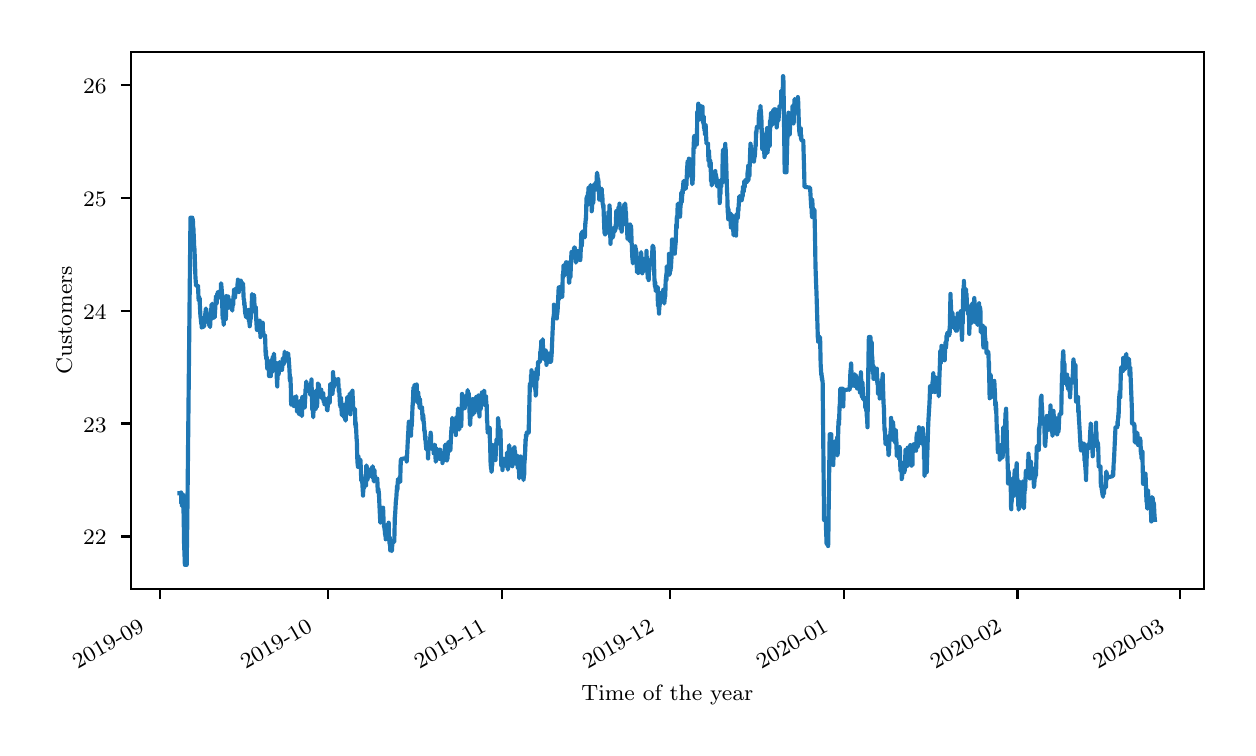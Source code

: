 \begingroup%
\makeatletter%
\begin{pgfpicture}%
\pgfpathrectangle{\pgfpointorigin}{\pgfqpoint{6.0in}{3.5in}}%
\pgfusepath{use as bounding box, clip}%
\begin{pgfscope}%
\pgfsetbuttcap%
\pgfsetmiterjoin%
\definecolor{currentfill}{rgb}{1.0,1.0,1.0}%
\pgfsetfillcolor{currentfill}%
\pgfsetlinewidth{0.0pt}%
\definecolor{currentstroke}{rgb}{1.0,1.0,1.0}%
\pgfsetstrokecolor{currentstroke}%
\pgfsetdash{}{0pt}%
\pgfpathmoveto{\pgfqpoint{0.0in}{0.0in}}%
\pgfpathlineto{\pgfqpoint{6.0in}{0.0in}}%
\pgfpathlineto{\pgfqpoint{6.0in}{3.5in}}%
\pgfpathlineto{\pgfqpoint{0.0in}{3.5in}}%
\pgfpathclose%
\pgfusepath{fill}%
\end{pgfscope}%
\begin{pgfscope}%
\pgfsetbuttcap%
\pgfsetmiterjoin%
\definecolor{currentfill}{rgb}{1.0,1.0,1.0}%
\pgfsetfillcolor{currentfill}%
\pgfsetlinewidth{0.0pt}%
\definecolor{currentstroke}{rgb}{0.0,0.0,0.0}%
\pgfsetstrokecolor{currentstroke}%
\pgfsetstrokeopacity{0.0}%
\pgfsetdash{}{0pt}%
\pgfpathmoveto{\pgfqpoint{0.515in}{0.692in}}%
\pgfpathlineto{\pgfqpoint{5.88in}{0.692in}}%
\pgfpathlineto{\pgfqpoint{5.88in}{3.38in}}%
\pgfpathlineto{\pgfqpoint{0.515in}{3.38in}}%
\pgfpathclose%
\pgfusepath{fill}%
\end{pgfscope}%
\begin{pgfscope}%
\pgfsetbuttcap%
\pgfsetroundjoin%
\definecolor{currentfill}{rgb}{0.0,0.0,0.0}%
\pgfsetfillcolor{currentfill}%
\pgfsetlinewidth{0.803pt}%
\definecolor{currentstroke}{rgb}{0.0,0.0,0.0}%
\pgfsetstrokecolor{currentstroke}%
\pgfsetdash{}{0pt}%
\pgfsys@defobject{currentmarker}{\pgfqpoint{0.0in}{-0.049in}}{\pgfqpoint{0.0in}{0.0in}}{%
\pgfpathmoveto{\pgfqpoint{0.0in}{0.0in}}%
\pgfpathlineto{\pgfqpoint{0.0in}{-0.049in}}%
\pgfusepath{stroke,fill}%
}%
\begin{pgfscope}%
\pgfsys@transformshift{0.661in}{0.692in}%
\pgfsys@useobject{currentmarker}{}%
\end{pgfscope}%
\end{pgfscope}%
\begin{pgfscope}%
\definecolor{textcolor}{rgb}{0.0,0.0,0.0}%
\pgfsetstrokecolor{textcolor}%
\pgfsetfillcolor{textcolor}%
\pgftext[x=0.25in,y=0.291in,left,base,rotate=30.0]{\color{textcolor}\rmfamily\fontsize{8.0}{9.6}\selectfont 2019-09}%
\end{pgfscope}%
\begin{pgfscope}%
\pgfsetbuttcap%
\pgfsetroundjoin%
\definecolor{currentfill}{rgb}{0.0,0.0,0.0}%
\pgfsetfillcolor{currentfill}%
\pgfsetlinewidth{0.803pt}%
\definecolor{currentstroke}{rgb}{0.0,0.0,0.0}%
\pgfsetstrokecolor{currentstroke}%
\pgfsetdash{}{0pt}%
\pgfsys@defobject{currentmarker}{\pgfqpoint{0.0in}{-0.049in}}{\pgfqpoint{0.0in}{0.0in}}{%
\pgfpathmoveto{\pgfqpoint{0.0in}{0.0in}}%
\pgfpathlineto{\pgfqpoint{0.0in}{-0.049in}}%
\pgfusepath{stroke,fill}%
}%
\begin{pgfscope}%
\pgfsys@transformshift{1.502in}{0.692in}%
\pgfsys@useobject{currentmarker}{}%
\end{pgfscope}%
\end{pgfscope}%
\begin{pgfscope}%
\definecolor{textcolor}{rgb}{0.0,0.0,0.0}%
\pgfsetstrokecolor{textcolor}%
\pgfsetfillcolor{textcolor}%
\pgftext[x=1.09in,y=0.291in,left,base,rotate=30.0]{\color{textcolor}\rmfamily\fontsize{8.0}{9.6}\selectfont 2019-10}%
\end{pgfscope}%
\begin{pgfscope}%
\pgfsetbuttcap%
\pgfsetroundjoin%
\definecolor{currentfill}{rgb}{0.0,0.0,0.0}%
\pgfsetfillcolor{currentfill}%
\pgfsetlinewidth{0.803pt}%
\definecolor{currentstroke}{rgb}{0.0,0.0,0.0}%
\pgfsetstrokecolor{currentstroke}%
\pgfsetdash{}{0pt}%
\pgfsys@defobject{currentmarker}{\pgfqpoint{0.0in}{-0.049in}}{\pgfqpoint{0.0in}{0.0in}}{%
\pgfpathmoveto{\pgfqpoint{0.0in}{0.0in}}%
\pgfpathlineto{\pgfqpoint{0.0in}{-0.049in}}%
\pgfusepath{stroke,fill}%
}%
\begin{pgfscope}%
\pgfsys@transformshift{2.371in}{0.692in}%
\pgfsys@useobject{currentmarker}{}%
\end{pgfscope}%
\end{pgfscope}%
\begin{pgfscope}%
\definecolor{textcolor}{rgb}{0.0,0.0,0.0}%
\pgfsetstrokecolor{textcolor}%
\pgfsetfillcolor{textcolor}%
\pgftext[x=1.959in,y=0.291in,left,base,rotate=30.0]{\color{textcolor}\rmfamily\fontsize{8.0}{9.6}\selectfont 2019-11}%
\end{pgfscope}%
\begin{pgfscope}%
\pgfsetbuttcap%
\pgfsetroundjoin%
\definecolor{currentfill}{rgb}{0.0,0.0,0.0}%
\pgfsetfillcolor{currentfill}%
\pgfsetlinewidth{0.803pt}%
\definecolor{currentstroke}{rgb}{0.0,0.0,0.0}%
\pgfsetstrokecolor{currentstroke}%
\pgfsetdash{}{0pt}%
\pgfsys@defobject{currentmarker}{\pgfqpoint{0.0in}{-0.049in}}{\pgfqpoint{0.0in}{0.0in}}{%
\pgfpathmoveto{\pgfqpoint{0.0in}{0.0in}}%
\pgfpathlineto{\pgfqpoint{0.0in}{-0.049in}}%
\pgfusepath{stroke,fill}%
}%
\begin{pgfscope}%
\pgfsys@transformshift{3.212in}{0.692in}%
\pgfsys@useobject{currentmarker}{}%
\end{pgfscope}%
\end{pgfscope}%
\begin{pgfscope}%
\definecolor{textcolor}{rgb}{0.0,0.0,0.0}%
\pgfsetstrokecolor{textcolor}%
\pgfsetfillcolor{textcolor}%
\pgftext[x=2.8in,y=0.291in,left,base,rotate=30.0]{\color{textcolor}\rmfamily\fontsize{8.0}{9.6}\selectfont 2019-12}%
\end{pgfscope}%
\begin{pgfscope}%
\pgfsetbuttcap%
\pgfsetroundjoin%
\definecolor{currentfill}{rgb}{0.0,0.0,0.0}%
\pgfsetfillcolor{currentfill}%
\pgfsetlinewidth{0.803pt}%
\definecolor{currentstroke}{rgb}{0.0,0.0,0.0}%
\pgfsetstrokecolor{currentstroke}%
\pgfsetdash{}{0pt}%
\pgfsys@defobject{currentmarker}{\pgfqpoint{0.0in}{-0.049in}}{\pgfqpoint{0.0in}{0.0in}}{%
\pgfpathmoveto{\pgfqpoint{0.0in}{0.0in}}%
\pgfpathlineto{\pgfqpoint{0.0in}{-0.049in}}%
\pgfusepath{stroke,fill}%
}%
\begin{pgfscope}%
\pgfsys@transformshift{4.081in}{0.692in}%
\pgfsys@useobject{currentmarker}{}%
\end{pgfscope}%
\end{pgfscope}%
\begin{pgfscope}%
\definecolor{textcolor}{rgb}{0.0,0.0,0.0}%
\pgfsetstrokecolor{textcolor}%
\pgfsetfillcolor{textcolor}%
\pgftext[x=3.669in,y=0.291in,left,base,rotate=30.0]{\color{textcolor}\rmfamily\fontsize{8.0}{9.6}\selectfont 2020-01}%
\end{pgfscope}%
\begin{pgfscope}%
\pgfsetbuttcap%
\pgfsetroundjoin%
\definecolor{currentfill}{rgb}{0.0,0.0,0.0}%
\pgfsetfillcolor{currentfill}%
\pgfsetlinewidth{0.803pt}%
\definecolor{currentstroke}{rgb}{0.0,0.0,0.0}%
\pgfsetstrokecolor{currentstroke}%
\pgfsetdash{}{0pt}%
\pgfsys@defobject{currentmarker}{\pgfqpoint{0.0in}{-0.049in}}{\pgfqpoint{0.0in}{0.0in}}{%
\pgfpathmoveto{\pgfqpoint{0.0in}{0.0in}}%
\pgfpathlineto{\pgfqpoint{0.0in}{-0.049in}}%
\pgfusepath{stroke,fill}%
}%
\begin{pgfscope}%
\pgfsys@transformshift{4.949in}{0.692in}%
\pgfsys@useobject{currentmarker}{}%
\end{pgfscope}%
\end{pgfscope}%
\begin{pgfscope}%
\definecolor{textcolor}{rgb}{0.0,0.0,0.0}%
\pgfsetstrokecolor{textcolor}%
\pgfsetfillcolor{textcolor}%
\pgftext[x=4.538in,y=0.291in,left,base,rotate=30.0]{\color{textcolor}\rmfamily\fontsize{8.0}{9.6}\selectfont 2020-02}%
\end{pgfscope}%
\begin{pgfscope}%
\pgfsetbuttcap%
\pgfsetroundjoin%
\definecolor{currentfill}{rgb}{0.0,0.0,0.0}%
\pgfsetfillcolor{currentfill}%
\pgfsetlinewidth{0.803pt}%
\definecolor{currentstroke}{rgb}{0.0,0.0,0.0}%
\pgfsetstrokecolor{currentstroke}%
\pgfsetdash{}{0pt}%
\pgfsys@defobject{currentmarker}{\pgfqpoint{0.0in}{-0.049in}}{\pgfqpoint{0.0in}{0.0in}}{%
\pgfpathmoveto{\pgfqpoint{0.0in}{0.0in}}%
\pgfpathlineto{\pgfqpoint{0.0in}{-0.049in}}%
\pgfusepath{stroke,fill}%
}%
\begin{pgfscope}%
\pgfsys@transformshift{5.762in}{0.692in}%
\pgfsys@useobject{currentmarker}{}%
\end{pgfscope}%
\end{pgfscope}%
\begin{pgfscope}%
\definecolor{textcolor}{rgb}{0.0,0.0,0.0}%
\pgfsetstrokecolor{textcolor}%
\pgfsetfillcolor{textcolor}%
\pgftext[x=5.351in,y=0.291in,left,base,rotate=30.0]{\color{textcolor}\rmfamily\fontsize{8.0}{9.6}\selectfont 2020-03}%
\end{pgfscope}%
\begin{pgfscope}%
\definecolor{textcolor}{rgb}{0.0,0.0,0.0}%
\pgfsetstrokecolor{textcolor}%
\pgfsetfillcolor{textcolor}%
\pgftext[x=3.198in,y=0.215in,,top]{\color{textcolor}\rmfamily\fontsize{8.0}{9.6}\selectfont Time of the year}%
\end{pgfscope}%
\begin{pgfscope}%
\pgfsetbuttcap%
\pgfsetroundjoin%
\definecolor{currentfill}{rgb}{0.0,0.0,0.0}%
\pgfsetfillcolor{currentfill}%
\pgfsetlinewidth{0.803pt}%
\definecolor{currentstroke}{rgb}{0.0,0.0,0.0}%
\pgfsetstrokecolor{currentstroke}%
\pgfsetdash{}{0pt}%
\pgfsys@defobject{currentmarker}{\pgfqpoint{-0.049in}{0.0in}}{\pgfqpoint{0.0in}{0.0in}}{%
\pgfpathmoveto{\pgfqpoint{0.0in}{0.0in}}%
\pgfpathlineto{\pgfqpoint{-0.049in}{0.0in}}%
\pgfusepath{stroke,fill}%
}%
\begin{pgfscope}%
\pgfsys@transformshift{0.515in}{0.956in}%
\pgfsys@useobject{currentmarker}{}%
\end{pgfscope}%
\end{pgfscope}%
\begin{pgfscope}%
\definecolor{textcolor}{rgb}{0.0,0.0,0.0}%
\pgfsetstrokecolor{textcolor}%
\pgfsetfillcolor{textcolor}%
\pgftext[x=0.277in,y=0.914in,left,base]{\color{textcolor}\rmfamily\fontsize{8.0}{9.6}\selectfont 22}%
\end{pgfscope}%
\begin{pgfscope}%
\pgfsetbuttcap%
\pgfsetroundjoin%
\definecolor{currentfill}{rgb}{0.0,0.0,0.0}%
\pgfsetfillcolor{currentfill}%
\pgfsetlinewidth{0.803pt}%
\definecolor{currentstroke}{rgb}{0.0,0.0,0.0}%
\pgfsetstrokecolor{currentstroke}%
\pgfsetdash{}{0pt}%
\pgfsys@defobject{currentmarker}{\pgfqpoint{-0.049in}{0.0in}}{\pgfqpoint{0.0in}{0.0in}}{%
\pgfpathmoveto{\pgfqpoint{0.0in}{0.0in}}%
\pgfpathlineto{\pgfqpoint{-0.049in}{0.0in}}%
\pgfusepath{stroke,fill}%
}%
\begin{pgfscope}%
\pgfsys@transformshift{0.515in}{1.521in}%
\pgfsys@useobject{currentmarker}{}%
\end{pgfscope}%
\end{pgfscope}%
\begin{pgfscope}%
\definecolor{textcolor}{rgb}{0.0,0.0,0.0}%
\pgfsetstrokecolor{textcolor}%
\pgfsetfillcolor{textcolor}%
\pgftext[x=0.277in,y=1.478in,left,base]{\color{textcolor}\rmfamily\fontsize{8.0}{9.6}\selectfont 23}%
\end{pgfscope}%
\begin{pgfscope}%
\pgfsetbuttcap%
\pgfsetroundjoin%
\definecolor{currentfill}{rgb}{0.0,0.0,0.0}%
\pgfsetfillcolor{currentfill}%
\pgfsetlinewidth{0.803pt}%
\definecolor{currentstroke}{rgb}{0.0,0.0,0.0}%
\pgfsetstrokecolor{currentstroke}%
\pgfsetdash{}{0pt}%
\pgfsys@defobject{currentmarker}{\pgfqpoint{-0.049in}{0.0in}}{\pgfqpoint{0.0in}{0.0in}}{%
\pgfpathmoveto{\pgfqpoint{0.0in}{0.0in}}%
\pgfpathlineto{\pgfqpoint{-0.049in}{0.0in}}%
\pgfusepath{stroke,fill}%
}%
\begin{pgfscope}%
\pgfsys@transformshift{0.515in}{2.085in}%
\pgfsys@useobject{currentmarker}{}%
\end{pgfscope}%
\end{pgfscope}%
\begin{pgfscope}%
\definecolor{textcolor}{rgb}{0.0,0.0,0.0}%
\pgfsetstrokecolor{textcolor}%
\pgfsetfillcolor{textcolor}%
\pgftext[x=0.277in,y=2.043in,left,base]{\color{textcolor}\rmfamily\fontsize{8.0}{9.6}\selectfont 24}%
\end{pgfscope}%
\begin{pgfscope}%
\pgfsetbuttcap%
\pgfsetroundjoin%
\definecolor{currentfill}{rgb}{0.0,0.0,0.0}%
\pgfsetfillcolor{currentfill}%
\pgfsetlinewidth{0.803pt}%
\definecolor{currentstroke}{rgb}{0.0,0.0,0.0}%
\pgfsetstrokecolor{currentstroke}%
\pgfsetdash{}{0pt}%
\pgfsys@defobject{currentmarker}{\pgfqpoint{-0.049in}{0.0in}}{\pgfqpoint{0.0in}{0.0in}}{%
\pgfpathmoveto{\pgfqpoint{0.0in}{0.0in}}%
\pgfpathlineto{\pgfqpoint{-0.049in}{0.0in}}%
\pgfusepath{stroke,fill}%
}%
\begin{pgfscope}%
\pgfsys@transformshift{0.515in}{2.649in}%
\pgfsys@useobject{currentmarker}{}%
\end{pgfscope}%
\end{pgfscope}%
\begin{pgfscope}%
\definecolor{textcolor}{rgb}{0.0,0.0,0.0}%
\pgfsetstrokecolor{textcolor}%
\pgfsetfillcolor{textcolor}%
\pgftext[x=0.277in,y=2.607in,left,base]{\color{textcolor}\rmfamily\fontsize{8.0}{9.6}\selectfont 25}%
\end{pgfscope}%
\begin{pgfscope}%
\pgfsetbuttcap%
\pgfsetroundjoin%
\definecolor{currentfill}{rgb}{0.0,0.0,0.0}%
\pgfsetfillcolor{currentfill}%
\pgfsetlinewidth{0.803pt}%
\definecolor{currentstroke}{rgb}{0.0,0.0,0.0}%
\pgfsetstrokecolor{currentstroke}%
\pgfsetdash{}{0pt}%
\pgfsys@defobject{currentmarker}{\pgfqpoint{-0.049in}{0.0in}}{\pgfqpoint{0.0in}{0.0in}}{%
\pgfpathmoveto{\pgfqpoint{0.0in}{0.0in}}%
\pgfpathlineto{\pgfqpoint{-0.049in}{0.0in}}%
\pgfusepath{stroke,fill}%
}%
\begin{pgfscope}%
\pgfsys@transformshift{0.515in}{3.214in}%
\pgfsys@useobject{currentmarker}{}%
\end{pgfscope}%
\end{pgfscope}%
\begin{pgfscope}%
\definecolor{textcolor}{rgb}{0.0,0.0,0.0}%
\pgfsetstrokecolor{textcolor}%
\pgfsetfillcolor{textcolor}%
\pgftext[x=0.277in,y=3.172in,left,base]{\color{textcolor}\rmfamily\fontsize{8.0}{9.6}\selectfont 26}%
\end{pgfscope}%
\begin{pgfscope}%
\definecolor{textcolor}{rgb}{0.0,0.0,0.0}%
\pgfsetstrokecolor{textcolor}%
\pgfsetfillcolor{textcolor}%
\pgftext[x=0.221in,y=2.036in,,bottom,rotate=90.0]{\color{textcolor}\rmfamily\fontsize{8.0}{9.6}\selectfont Customers}%
\end{pgfscope}%
\begin{pgfscope}%
\pgfpathrectangle{\pgfqpoint{0.515in}{0.692in}}{\pgfqpoint{5.365in}{2.688in}}%
\pgfusepath{clip}%
\pgfsetrectcap%
\pgfsetroundjoin%
\pgfsetlinewidth{1.506pt}%
\definecolor{currentstroke}{rgb}{0.122,0.467,0.706}%
\pgfsetstrokecolor{currentstroke}%
\pgfsetdash{}{0pt}%
\pgfpathmoveto{\pgfqpoint{0.759in}{1.172in}}%
\pgfpathlineto{\pgfqpoint{0.767in}{1.172in}}%
\pgfpathlineto{\pgfqpoint{0.767in}{1.176in}}%
\pgfpathlineto{\pgfqpoint{0.767in}{1.172in}}%
\pgfpathlineto{\pgfqpoint{0.768in}{1.121in}}%
\pgfpathlineto{\pgfqpoint{0.769in}{1.126in}}%
\pgfpathlineto{\pgfqpoint{0.769in}{1.134in}}%
\pgfpathlineto{\pgfqpoint{0.77in}{1.128in}}%
\pgfpathlineto{\pgfqpoint{0.771in}{1.117in}}%
\pgfpathlineto{\pgfqpoint{0.772in}{1.107in}}%
\pgfpathlineto{\pgfqpoint{0.772in}{1.112in}}%
\pgfpathlineto{\pgfqpoint{0.775in}{1.161in}}%
\pgfpathlineto{\pgfqpoint{0.775in}{1.157in}}%
\pgfpathlineto{\pgfqpoint{0.776in}{1.158in}}%
\pgfpathlineto{\pgfqpoint{0.776in}{1.168in}}%
\pgfpathlineto{\pgfqpoint{0.777in}{1.157in}}%
\pgfpathlineto{\pgfqpoint{0.777in}{1.158in}}%
\pgfpathlineto{\pgfqpoint{0.777in}{1.155in}}%
\pgfpathlineto{\pgfqpoint{0.78in}{1.056in}}%
\pgfpathlineto{\pgfqpoint{0.782in}{0.921in}}%
\pgfpathlineto{\pgfqpoint{0.784in}{0.87in}}%
\pgfpathlineto{\pgfqpoint{0.786in}{0.814in}}%
\pgfpathlineto{\pgfqpoint{0.795in}{0.814in}}%
\pgfpathlineto{\pgfqpoint{0.795in}{0.815in}}%
\pgfpathlineto{\pgfqpoint{0.798in}{1.03in}}%
\pgfpathlineto{\pgfqpoint{0.814in}{2.55in}}%
\pgfpathlineto{\pgfqpoint{0.823in}{2.55in}}%
\pgfpathlineto{\pgfqpoint{0.824in}{2.517in}}%
\pgfpathlineto{\pgfqpoint{0.824in}{2.533in}}%
\pgfpathlineto{\pgfqpoint{0.825in}{2.54in}}%
\pgfpathlineto{\pgfqpoint{0.825in}{2.531in}}%
\pgfpathlineto{\pgfqpoint{0.826in}{2.537in}}%
\pgfpathlineto{\pgfqpoint{0.826in}{2.541in}}%
\pgfpathlineto{\pgfqpoint{0.826in}{2.536in}}%
\pgfpathlineto{\pgfqpoint{0.828in}{2.493in}}%
\pgfpathlineto{\pgfqpoint{0.828in}{2.493in}}%
\pgfpathlineto{\pgfqpoint{0.829in}{2.496in}}%
\pgfpathlineto{\pgfqpoint{0.829in}{2.491in}}%
\pgfpathlineto{\pgfqpoint{0.833in}{2.396in}}%
\pgfpathlineto{\pgfqpoint{0.833in}{2.396in}}%
\pgfpathlineto{\pgfqpoint{0.834in}{2.396in}}%
\pgfpathlineto{\pgfqpoint{0.839in}{2.247in}}%
\pgfpathlineto{\pgfqpoint{0.839in}{2.25in}}%
\pgfpathlineto{\pgfqpoint{0.842in}{2.209in}}%
\pgfpathlineto{\pgfqpoint{0.851in}{2.209in}}%
\pgfpathlineto{\pgfqpoint{0.851in}{2.211in}}%
\pgfpathlineto{\pgfqpoint{0.852in}{2.206in}}%
\pgfpathlineto{\pgfqpoint{0.853in}{2.176in}}%
\pgfpathlineto{\pgfqpoint{0.855in}{2.135in}}%
\pgfpathlineto{\pgfqpoint{0.856in}{2.145in}}%
\pgfpathlineto{\pgfqpoint{0.856in}{2.156in}}%
\pgfpathlineto{\pgfqpoint{0.857in}{2.149in}}%
\pgfpathlineto{\pgfqpoint{0.858in}{2.153in}}%
\pgfpathlineto{\pgfqpoint{0.858in}{2.152in}}%
\pgfpathlineto{\pgfqpoint{0.859in}{2.134in}}%
\pgfpathlineto{\pgfqpoint{0.859in}{2.14in}}%
\pgfpathlineto{\pgfqpoint{0.86in}{2.148in}}%
\pgfpathlineto{\pgfqpoint{0.86in}{2.131in}}%
\pgfpathlineto{\pgfqpoint{0.864in}{2.053in}}%
\pgfpathlineto{\pgfqpoint{0.864in}{2.053in}}%
\pgfpathlineto{\pgfqpoint{0.864in}{2.054in}}%
\pgfpathlineto{\pgfqpoint{0.865in}{2.052in}}%
\pgfpathlineto{\pgfqpoint{0.865in}{2.051in}}%
\pgfpathlineto{\pgfqpoint{0.868in}{2.02in}}%
\pgfpathlineto{\pgfqpoint{0.868in}{2.028in}}%
\pgfpathlineto{\pgfqpoint{0.869in}{2.036in}}%
\pgfpathlineto{\pgfqpoint{0.869in}{2.03in}}%
\pgfpathlineto{\pgfqpoint{0.87in}{2.001in}}%
\pgfpathlineto{\pgfqpoint{0.87in}{2.007in}}%
\pgfpathlineto{\pgfqpoint{0.879in}{2.007in}}%
\pgfpathlineto{\pgfqpoint{0.879in}{2.01in}}%
\pgfpathlineto{\pgfqpoint{0.88in}{2.003in}}%
\pgfpathlineto{\pgfqpoint{0.88in}{2.006in}}%
\pgfpathlineto{\pgfqpoint{0.88in}{2.013in}}%
\pgfpathlineto{\pgfqpoint{0.881in}{2.031in}}%
\pgfpathlineto{\pgfqpoint{0.882in}{2.021in}}%
\pgfpathlineto{\pgfqpoint{0.883in}{2.009in}}%
\pgfpathlineto{\pgfqpoint{0.882in}{2.023in}}%
\pgfpathlineto{\pgfqpoint{0.883in}{2.009in}}%
\pgfpathlineto{\pgfqpoint{0.884in}{2.03in}}%
\pgfpathlineto{\pgfqpoint{0.885in}{2.029in}}%
\pgfpathlineto{\pgfqpoint{0.885in}{2.021in}}%
\pgfpathlineto{\pgfqpoint{0.886in}{2.028in}}%
\pgfpathlineto{\pgfqpoint{0.887in}{2.057in}}%
\pgfpathlineto{\pgfqpoint{0.887in}{2.054in}}%
\pgfpathlineto{\pgfqpoint{0.887in}{2.053in}}%
\pgfpathlineto{\pgfqpoint{0.889in}{2.082in}}%
\pgfpathlineto{\pgfqpoint{0.89in}{2.08in}}%
\pgfpathlineto{\pgfqpoint{0.89in}{2.086in}}%
\pgfpathlineto{\pgfqpoint{0.891in}{2.096in}}%
\pgfpathlineto{\pgfqpoint{0.891in}{2.09in}}%
\pgfpathlineto{\pgfqpoint{0.892in}{2.095in}}%
\pgfpathlineto{\pgfqpoint{0.892in}{2.09in}}%
\pgfpathlineto{\pgfqpoint{0.894in}{2.06in}}%
\pgfpathlineto{\pgfqpoint{0.894in}{2.061in}}%
\pgfpathlineto{\pgfqpoint{0.895in}{2.068in}}%
\pgfpathlineto{\pgfqpoint{0.895in}{2.065in}}%
\pgfpathlineto{\pgfqpoint{0.898in}{2.03in}}%
\pgfpathlineto{\pgfqpoint{0.907in}{2.03in}}%
\pgfpathlineto{\pgfqpoint{0.908in}{2.011in}}%
\pgfpathlineto{\pgfqpoint{0.908in}{2.017in}}%
\pgfpathlineto{\pgfqpoint{0.908in}{2.029in}}%
\pgfpathlineto{\pgfqpoint{0.909in}{2.018in}}%
\pgfpathlineto{\pgfqpoint{0.909in}{2.011in}}%
\pgfpathlineto{\pgfqpoint{0.91in}{2.013in}}%
\pgfpathlineto{\pgfqpoint{0.911in}{2.008in}}%
\pgfpathlineto{\pgfqpoint{0.911in}{2.009in}}%
\pgfpathlineto{\pgfqpoint{0.912in}{2.003in}}%
\pgfpathlineto{\pgfqpoint{0.916in}{2.081in}}%
\pgfpathlineto{\pgfqpoint{0.917in}{2.094in}}%
\pgfpathlineto{\pgfqpoint{0.917in}{2.09in}}%
\pgfpathlineto{\pgfqpoint{0.918in}{2.089in}}%
\pgfpathlineto{\pgfqpoint{0.919in}{2.114in}}%
\pgfpathlineto{\pgfqpoint{0.919in}{2.116in}}%
\pgfpathlineto{\pgfqpoint{0.92in}{2.114in}}%
\pgfpathlineto{\pgfqpoint{0.92in}{2.105in}}%
\pgfpathlineto{\pgfqpoint{0.921in}{2.11in}}%
\pgfpathlineto{\pgfqpoint{0.921in}{2.116in}}%
\pgfpathlineto{\pgfqpoint{0.922in}{2.114in}}%
\pgfpathlineto{\pgfqpoint{0.922in}{2.108in}}%
\pgfpathlineto{\pgfqpoint{0.923in}{2.114in}}%
\pgfpathlineto{\pgfqpoint{0.923in}{2.12in}}%
\pgfpathlineto{\pgfqpoint{0.924in}{2.112in}}%
\pgfpathlineto{\pgfqpoint{0.926in}{2.047in}}%
\pgfpathlineto{\pgfqpoint{0.928in}{2.051in}}%
\pgfpathlineto{\pgfqpoint{0.935in}{2.051in}}%
\pgfpathlineto{\pgfqpoint{0.94in}{2.133in}}%
\pgfpathlineto{\pgfqpoint{0.94in}{2.133in}}%
\pgfpathlineto{\pgfqpoint{0.942in}{2.159in}}%
\pgfpathlineto{\pgfqpoint{0.942in}{2.159in}}%
\pgfpathlineto{\pgfqpoint{0.943in}{2.135in}}%
\pgfpathlineto{\pgfqpoint{0.945in}{2.125in}}%
\pgfpathlineto{\pgfqpoint{0.945in}{2.122in}}%
\pgfpathlineto{\pgfqpoint{0.945in}{2.132in}}%
\pgfpathlineto{\pgfqpoint{0.948in}{2.171in}}%
\pgfpathlineto{\pgfqpoint{0.949in}{2.168in}}%
\pgfpathlineto{\pgfqpoint{0.95in}{2.161in}}%
\pgfpathlineto{\pgfqpoint{0.949in}{2.169in}}%
\pgfpathlineto{\pgfqpoint{0.95in}{2.161in}}%
\pgfpathlineto{\pgfqpoint{0.951in}{2.177in}}%
\pgfpathlineto{\pgfqpoint{0.952in}{2.179in}}%
\pgfpathlineto{\pgfqpoint{0.952in}{2.175in}}%
\pgfpathlineto{\pgfqpoint{0.953in}{2.158in}}%
\pgfpathlineto{\pgfqpoint{0.954in}{2.164in}}%
\pgfpathlineto{\pgfqpoint{0.954in}{2.162in}}%
\pgfpathlineto{\pgfqpoint{0.955in}{2.166in}}%
\pgfpathlineto{\pgfqpoint{0.963in}{2.166in}}%
\pgfpathlineto{\pgfqpoint{0.964in}{2.15in}}%
\pgfpathlineto{\pgfqpoint{0.964in}{2.168in}}%
\pgfpathlineto{\pgfqpoint{0.965in}{2.178in}}%
\pgfpathlineto{\pgfqpoint{0.966in}{2.18in}}%
\pgfpathlineto{\pgfqpoint{0.966in}{2.174in}}%
\pgfpathlineto{\pgfqpoint{0.967in}{2.222in}}%
\pgfpathlineto{\pgfqpoint{0.968in}{2.218in}}%
\pgfpathlineto{\pgfqpoint{0.97in}{2.186in}}%
\pgfpathlineto{\pgfqpoint{0.97in}{2.186in}}%
\pgfpathlineto{\pgfqpoint{0.97in}{2.191in}}%
\pgfpathlineto{\pgfqpoint{0.971in}{2.184in}}%
\pgfpathlineto{\pgfqpoint{0.972in}{2.138in}}%
\pgfpathlineto{\pgfqpoint{0.975in}{2.044in}}%
\pgfpathlineto{\pgfqpoint{0.977in}{2.073in}}%
\pgfpathlineto{\pgfqpoint{0.977in}{2.071in}}%
\pgfpathlineto{\pgfqpoint{0.98in}{2.014in}}%
\pgfpathlineto{\pgfqpoint{0.981in}{2.028in}}%
\pgfpathlineto{\pgfqpoint{0.982in}{2.043in}}%
\pgfpathlineto{\pgfqpoint{0.991in}{2.043in}}%
\pgfpathlineto{\pgfqpoint{0.993in}{2.158in}}%
\pgfpathlineto{\pgfqpoint{0.994in}{2.139in}}%
\pgfpathlineto{\pgfqpoint{0.995in}{2.126in}}%
\pgfpathlineto{\pgfqpoint{0.995in}{2.141in}}%
\pgfpathlineto{\pgfqpoint{0.996in}{2.143in}}%
\pgfpathlineto{\pgfqpoint{0.996in}{2.137in}}%
\pgfpathlineto{\pgfqpoint{0.996in}{2.134in}}%
\pgfpathlineto{\pgfqpoint{0.997in}{2.14in}}%
\pgfpathlineto{\pgfqpoint{0.997in}{2.149in}}%
\pgfpathlineto{\pgfqpoint{0.998in}{2.148in}}%
\pgfpathlineto{\pgfqpoint{0.998in}{2.12in}}%
\pgfpathlineto{\pgfqpoint{0.999in}{2.123in}}%
\pgfpathlineto{\pgfqpoint{0.999in}{2.128in}}%
\pgfpathlineto{\pgfqpoint{1.001in}{2.148in}}%
\pgfpathlineto{\pgfqpoint{1.001in}{2.146in}}%
\pgfpathlineto{\pgfqpoint{1.002in}{2.153in}}%
\pgfpathlineto{\pgfqpoint{1.002in}{2.156in}}%
\pgfpathlineto{\pgfqpoint{1.002in}{2.151in}}%
\pgfpathlineto{\pgfqpoint{1.003in}{2.155in}}%
\pgfpathlineto{\pgfqpoint{1.004in}{2.139in}}%
\pgfpathlineto{\pgfqpoint{1.004in}{2.142in}}%
\pgfpathlineto{\pgfqpoint{1.005in}{2.145in}}%
\pgfpathlineto{\pgfqpoint{1.005in}{2.139in}}%
\pgfpathlineto{\pgfqpoint{1.007in}{2.099in}}%
\pgfpathlineto{\pgfqpoint{1.008in}{2.101in}}%
\pgfpathlineto{\pgfqpoint{1.009in}{2.114in}}%
\pgfpathlineto{\pgfqpoint{1.011in}{2.135in}}%
\pgfpathlineto{\pgfqpoint{1.019in}{2.135in}}%
\pgfpathlineto{\pgfqpoint{1.02in}{2.126in}}%
\pgfpathlineto{\pgfqpoint{1.021in}{2.104in}}%
\pgfpathlineto{\pgfqpoint{1.021in}{2.091in}}%
\pgfpathlineto{\pgfqpoint{1.022in}{2.092in}}%
\pgfpathlineto{\pgfqpoint{1.022in}{2.093in}}%
\pgfpathlineto{\pgfqpoint{1.023in}{2.085in}}%
\pgfpathlineto{\pgfqpoint{1.023in}{2.092in}}%
\pgfpathlineto{\pgfqpoint{1.023in}{2.092in}}%
\pgfpathlineto{\pgfqpoint{1.025in}{2.118in}}%
\pgfpathlineto{\pgfqpoint{1.025in}{2.117in}}%
\pgfpathlineto{\pgfqpoint{1.026in}{2.12in}}%
\pgfpathlineto{\pgfqpoint{1.026in}{2.118in}}%
\pgfpathlineto{\pgfqpoint{1.026in}{2.112in}}%
\pgfpathlineto{\pgfqpoint{1.027in}{2.117in}}%
\pgfpathlineto{\pgfqpoint{1.028in}{2.114in}}%
\pgfpathlineto{\pgfqpoint{1.028in}{2.136in}}%
\pgfpathlineto{\pgfqpoint{1.029in}{2.158in}}%
\pgfpathlineto{\pgfqpoint{1.03in}{2.147in}}%
\pgfpathlineto{\pgfqpoint{1.03in}{2.145in}}%
\pgfpathlineto{\pgfqpoint{1.03in}{2.149in}}%
\pgfpathlineto{\pgfqpoint{1.032in}{2.189in}}%
\pgfpathlineto{\pgfqpoint{1.033in}{2.192in}}%
\pgfpathlineto{\pgfqpoint{1.033in}{2.188in}}%
\pgfpathlineto{\pgfqpoint{1.033in}{2.17in}}%
\pgfpathlineto{\pgfqpoint{1.034in}{2.176in}}%
\pgfpathlineto{\pgfqpoint{1.034in}{2.175in}}%
\pgfpathlineto{\pgfqpoint{1.034in}{2.177in}}%
\pgfpathlineto{\pgfqpoint{1.035in}{2.178in}}%
\pgfpathlineto{\pgfqpoint{1.035in}{2.176in}}%
\pgfpathlineto{\pgfqpoint{1.037in}{2.151in}}%
\pgfpathlineto{\pgfqpoint{1.037in}{2.153in}}%
\pgfpathlineto{\pgfqpoint{1.039in}{2.194in}}%
\pgfpathlineto{\pgfqpoint{1.048in}{2.195in}}%
\pgfpathlineto{\pgfqpoint{1.05in}{2.228in}}%
\pgfpathlineto{\pgfqpoint{1.05in}{2.224in}}%
\pgfpathlineto{\pgfqpoint{1.051in}{2.215in}}%
\pgfpathlineto{\pgfqpoint{1.051in}{2.223in}}%
\pgfpathlineto{\pgfqpoint{1.051in}{2.24in}}%
\pgfpathlineto{\pgfqpoint{1.052in}{2.225in}}%
\pgfpathlineto{\pgfqpoint{1.053in}{2.194in}}%
\pgfpathlineto{\pgfqpoint{1.053in}{2.195in}}%
\pgfpathlineto{\pgfqpoint{1.054in}{2.188in}}%
\pgfpathlineto{\pgfqpoint{1.054in}{2.195in}}%
\pgfpathlineto{\pgfqpoint{1.055in}{2.207in}}%
\pgfpathlineto{\pgfqpoint{1.055in}{2.203in}}%
\pgfpathlineto{\pgfqpoint{1.056in}{2.178in}}%
\pgfpathlineto{\pgfqpoint{1.056in}{2.191in}}%
\pgfpathlineto{\pgfqpoint{1.058in}{2.22in}}%
\pgfpathlineto{\pgfqpoint{1.058in}{2.219in}}%
\pgfpathlineto{\pgfqpoint{1.058in}{2.219in}}%
\pgfpathlineto{\pgfqpoint{1.058in}{2.206in}}%
\pgfpathlineto{\pgfqpoint{1.058in}{2.201in}}%
\pgfpathlineto{\pgfqpoint{1.059in}{2.211in}}%
\pgfpathlineto{\pgfqpoint{1.06in}{2.22in}}%
\pgfpathlineto{\pgfqpoint{1.061in}{2.205in}}%
\pgfpathlineto{\pgfqpoint{1.062in}{2.21in}}%
\pgfpathlineto{\pgfqpoint{1.062in}{2.217in}}%
\pgfpathlineto{\pgfqpoint{1.063in}{2.213in}}%
\pgfpathlineto{\pgfqpoint{1.063in}{2.227in}}%
\pgfpathlineto{\pgfqpoint{1.064in}{2.23in}}%
\pgfpathlineto{\pgfqpoint{1.064in}{2.22in}}%
\pgfpathlineto{\pgfqpoint{1.065in}{2.212in}}%
\pgfpathlineto{\pgfqpoint{1.065in}{2.22in}}%
\pgfpathlineto{\pgfqpoint{1.066in}{2.235in}}%
\pgfpathlineto{\pgfqpoint{1.066in}{2.225in}}%
\pgfpathlineto{\pgfqpoint{1.067in}{2.221in}}%
\pgfpathlineto{\pgfqpoint{1.075in}{2.221in}}%
\pgfpathlineto{\pgfqpoint{1.076in}{2.207in}}%
\pgfpathlineto{\pgfqpoint{1.076in}{2.215in}}%
\pgfpathlineto{\pgfqpoint{1.077in}{2.222in}}%
\pgfpathlineto{\pgfqpoint{1.077in}{2.215in}}%
\pgfpathlineto{\pgfqpoint{1.079in}{2.168in}}%
\pgfpathlineto{\pgfqpoint{1.08in}{2.14in}}%
\pgfpathlineto{\pgfqpoint{1.081in}{2.142in}}%
\pgfpathlineto{\pgfqpoint{1.081in}{2.142in}}%
\pgfpathlineto{\pgfqpoint{1.082in}{2.142in}}%
\pgfpathlineto{\pgfqpoint{1.082in}{2.139in}}%
\pgfpathlineto{\pgfqpoint{1.083in}{2.114in}}%
\pgfpathlineto{\pgfqpoint{1.083in}{2.127in}}%
\pgfpathlineto{\pgfqpoint{1.084in}{2.125in}}%
\pgfpathlineto{\pgfqpoint{1.087in}{2.08in}}%
\pgfpathlineto{\pgfqpoint{1.088in}{2.077in}}%
\pgfpathlineto{\pgfqpoint{1.088in}{2.077in}}%
\pgfpathlineto{\pgfqpoint{1.088in}{2.08in}}%
\pgfpathlineto{\pgfqpoint{1.088in}{2.072in}}%
\pgfpathlineto{\pgfqpoint{1.089in}{2.067in}}%
\pgfpathlineto{\pgfqpoint{1.089in}{2.069in}}%
\pgfpathlineto{\pgfqpoint{1.09in}{2.074in}}%
\pgfpathlineto{\pgfqpoint{1.09in}{2.071in}}%
\pgfpathlineto{\pgfqpoint{1.091in}{2.055in}}%
\pgfpathlineto{\pgfqpoint{1.092in}{2.057in}}%
\pgfpathlineto{\pgfqpoint{1.092in}{2.059in}}%
\pgfpathlineto{\pgfqpoint{1.092in}{2.055in}}%
\pgfpathlineto{\pgfqpoint{1.093in}{2.051in}}%
\pgfpathlineto{\pgfqpoint{1.093in}{2.056in}}%
\pgfpathlineto{\pgfqpoint{1.093in}{2.053in}}%
\pgfpathlineto{\pgfqpoint{1.095in}{2.074in}}%
\pgfpathlineto{\pgfqpoint{1.103in}{2.074in}}%
\pgfpathlineto{\pgfqpoint{1.104in}{2.089in}}%
\pgfpathlineto{\pgfqpoint{1.104in}{2.076in}}%
\pgfpathlineto{\pgfqpoint{1.105in}{2.043in}}%
\pgfpathlineto{\pgfqpoint{1.105in}{2.053in}}%
\pgfpathlineto{\pgfqpoint{1.106in}{2.067in}}%
\pgfpathlineto{\pgfqpoint{1.106in}{2.052in}}%
\pgfpathlineto{\pgfqpoint{1.107in}{2.03in}}%
\pgfpathlineto{\pgfqpoint{1.108in}{2.038in}}%
\pgfpathlineto{\pgfqpoint{1.109in}{2.028in}}%
\pgfpathlineto{\pgfqpoint{1.11in}{2.007in}}%
\pgfpathlineto{\pgfqpoint{1.11in}{2.011in}}%
\pgfpathlineto{\pgfqpoint{1.111in}{2.037in}}%
\pgfpathlineto{\pgfqpoint{1.112in}{2.034in}}%
\pgfpathlineto{\pgfqpoint{1.112in}{2.027in}}%
\pgfpathlineto{\pgfqpoint{1.113in}{2.028in}}%
\pgfpathlineto{\pgfqpoint{1.114in}{2.071in}}%
\pgfpathlineto{\pgfqpoint{1.115in}{2.049in}}%
\pgfpathlineto{\pgfqpoint{1.115in}{2.044in}}%
\pgfpathlineto{\pgfqpoint{1.116in}{2.047in}}%
\pgfpathlineto{\pgfqpoint{1.116in}{2.047in}}%
\pgfpathlineto{\pgfqpoint{1.116in}{2.049in}}%
\pgfpathlineto{\pgfqpoint{1.117in}{2.062in}}%
\pgfpathlineto{\pgfqpoint{1.118in}{2.081in}}%
\pgfpathlineto{\pgfqpoint{1.118in}{2.08in}}%
\pgfpathlineto{\pgfqpoint{1.119in}{2.074in}}%
\pgfpathlineto{\pgfqpoint{1.119in}{2.081in}}%
\pgfpathlineto{\pgfqpoint{1.122in}{2.168in}}%
\pgfpathlineto{\pgfqpoint{1.124in}{2.157in}}%
\pgfpathlineto{\pgfqpoint{1.131in}{2.157in}}%
\pgfpathlineto{\pgfqpoint{1.132in}{2.164in}}%
\pgfpathlineto{\pgfqpoint{1.135in}{2.089in}}%
\pgfpathlineto{\pgfqpoint{1.135in}{2.09in}}%
\pgfpathlineto{\pgfqpoint{1.136in}{2.097in}}%
\pgfpathlineto{\pgfqpoint{1.136in}{2.092in}}%
\pgfpathlineto{\pgfqpoint{1.138in}{2.077in}}%
\pgfpathlineto{\pgfqpoint{1.138in}{2.078in}}%
\pgfpathlineto{\pgfqpoint{1.14in}{2.104in}}%
\pgfpathlineto{\pgfqpoint{1.141in}{2.096in}}%
\pgfpathlineto{\pgfqpoint{1.143in}{2.038in}}%
\pgfpathlineto{\pgfqpoint{1.145in}{2.006in}}%
\pgfpathlineto{\pgfqpoint{1.145in}{2.01in}}%
\pgfpathlineto{\pgfqpoint{1.145in}{2.001in}}%
\pgfpathlineto{\pgfqpoint{1.146in}{1.989in}}%
\pgfpathlineto{\pgfqpoint{1.146in}{1.99in}}%
\pgfpathlineto{\pgfqpoint{1.148in}{2.001in}}%
\pgfpathlineto{\pgfqpoint{1.148in}{2.001in}}%
\pgfpathlineto{\pgfqpoint{1.148in}{1.988in}}%
\pgfpathlineto{\pgfqpoint{1.149in}{2.002in}}%
\pgfpathlineto{\pgfqpoint{1.149in}{1.994in}}%
\pgfpathlineto{\pgfqpoint{1.15in}{1.996in}}%
\pgfpathlineto{\pgfqpoint{1.15in}{2.004in}}%
\pgfpathlineto{\pgfqpoint{1.151in}{2.0in}}%
\pgfpathlineto{\pgfqpoint{1.16in}{2.0in}}%
\pgfpathlineto{\pgfqpoint{1.16in}{2.035in}}%
\pgfpathlineto{\pgfqpoint{1.161in}{2.018in}}%
\pgfpathlineto{\pgfqpoint{1.164in}{1.953in}}%
\pgfpathlineto{\pgfqpoint{1.164in}{1.954in}}%
\pgfpathlineto{\pgfqpoint{1.165in}{1.959in}}%
\pgfpathlineto{\pgfqpoint{1.166in}{1.974in}}%
\pgfpathlineto{\pgfqpoint{1.168in}{1.993in}}%
\pgfpathlineto{\pgfqpoint{1.17in}{2.007in}}%
\pgfpathlineto{\pgfqpoint{1.17in}{2.009in}}%
\pgfpathlineto{\pgfqpoint{1.171in}{2.008in}}%
\pgfpathlineto{\pgfqpoint{1.171in}{2.014in}}%
\pgfpathlineto{\pgfqpoint{1.172in}{2.009in}}%
\pgfpathlineto{\pgfqpoint{1.173in}{1.991in}}%
\pgfpathlineto{\pgfqpoint{1.175in}{2.025in}}%
\pgfpathlineto{\pgfqpoint{1.176in}{1.985in}}%
\pgfpathlineto{\pgfqpoint{1.177in}{1.963in}}%
\pgfpathlineto{\pgfqpoint{1.178in}{1.981in}}%
\pgfpathlineto{\pgfqpoint{1.18in}{1.96in}}%
\pgfpathlineto{\pgfqpoint{1.187in}{1.96in}}%
\pgfpathlineto{\pgfqpoint{1.19in}{1.861in}}%
\pgfpathlineto{\pgfqpoint{1.191in}{1.886in}}%
\pgfpathlineto{\pgfqpoint{1.192in}{1.871in}}%
\pgfpathlineto{\pgfqpoint{1.192in}{1.872in}}%
\pgfpathlineto{\pgfqpoint{1.193in}{1.844in}}%
\pgfpathlineto{\pgfqpoint{1.194in}{1.847in}}%
\pgfpathlineto{\pgfqpoint{1.194in}{1.854in}}%
\pgfpathlineto{\pgfqpoint{1.195in}{1.852in}}%
\pgfpathlineto{\pgfqpoint{1.198in}{1.796in}}%
\pgfpathlineto{\pgfqpoint{1.198in}{1.799in}}%
\pgfpathlineto{\pgfqpoint{1.199in}{1.802in}}%
\pgfpathlineto{\pgfqpoint{1.199in}{1.798in}}%
\pgfpathlineto{\pgfqpoint{1.199in}{1.792in}}%
\pgfpathlineto{\pgfqpoint{1.2in}{1.798in}}%
\pgfpathlineto{\pgfqpoint{1.2in}{1.809in}}%
\pgfpathlineto{\pgfqpoint{1.201in}{1.799in}}%
\pgfpathlineto{\pgfqpoint{1.202in}{1.806in}}%
\pgfpathlineto{\pgfqpoint{1.202in}{1.808in}}%
\pgfpathlineto{\pgfqpoint{1.203in}{1.803in}}%
\pgfpathlineto{\pgfqpoint{1.203in}{1.805in}}%
\pgfpathlineto{\pgfqpoint{1.204in}{1.798in}}%
\pgfpathlineto{\pgfqpoint{1.205in}{1.82in}}%
\pgfpathlineto{\pgfqpoint{1.205in}{1.812in}}%
\pgfpathlineto{\pgfqpoint{1.207in}{1.758in}}%
\pgfpathlineto{\pgfqpoint{1.216in}{1.758in}}%
\pgfpathlineto{\pgfqpoint{1.216in}{1.806in}}%
\pgfpathlineto{\pgfqpoint{1.217in}{1.839in}}%
\pgfpathlineto{\pgfqpoint{1.218in}{1.83in}}%
\pgfpathlineto{\pgfqpoint{1.218in}{1.807in}}%
\pgfpathlineto{\pgfqpoint{1.219in}{1.821in}}%
\pgfpathlineto{\pgfqpoint{1.22in}{1.84in}}%
\pgfpathlineto{\pgfqpoint{1.222in}{1.781in}}%
\pgfpathlineto{\pgfqpoint{1.223in}{1.778in}}%
\pgfpathlineto{\pgfqpoint{1.223in}{1.802in}}%
\pgfpathlineto{\pgfqpoint{1.225in}{1.847in}}%
\pgfpathlineto{\pgfqpoint{1.225in}{1.847in}}%
\pgfpathlineto{\pgfqpoint{1.225in}{1.847in}}%
\pgfpathlineto{\pgfqpoint{1.226in}{1.856in}}%
\pgfpathlineto{\pgfqpoint{1.226in}{1.843in}}%
\pgfpathlineto{\pgfqpoint{1.226in}{1.852in}}%
\pgfpathlineto{\pgfqpoint{1.228in}{1.814in}}%
\pgfpathlineto{\pgfqpoint{1.229in}{1.796in}}%
\pgfpathlineto{\pgfqpoint{1.229in}{1.812in}}%
\pgfpathlineto{\pgfqpoint{1.231in}{1.87in}}%
\pgfpathlineto{\pgfqpoint{1.232in}{1.864in}}%
\pgfpathlineto{\pgfqpoint{1.234in}{1.818in}}%
\pgfpathlineto{\pgfqpoint{1.235in}{1.821in}}%
\pgfpathlineto{\pgfqpoint{1.243in}{1.821in}}%
\pgfpathlineto{\pgfqpoint{1.244in}{1.823in}}%
\pgfpathlineto{\pgfqpoint{1.244in}{1.817in}}%
\pgfpathlineto{\pgfqpoint{1.246in}{1.736in}}%
\pgfpathlineto{\pgfqpoint{1.248in}{1.706in}}%
\pgfpathlineto{\pgfqpoint{1.248in}{1.72in}}%
\pgfpathlineto{\pgfqpoint{1.251in}{1.804in}}%
\pgfpathlineto{\pgfqpoint{1.251in}{1.805in}}%
\pgfpathlineto{\pgfqpoint{1.251in}{1.803in}}%
\pgfpathlineto{\pgfqpoint{1.254in}{1.764in}}%
\pgfpathlineto{\pgfqpoint{1.255in}{1.782in}}%
\pgfpathlineto{\pgfqpoint{1.255in}{1.771in}}%
\pgfpathlineto{\pgfqpoint{1.255in}{1.77in}}%
\pgfpathlineto{\pgfqpoint{1.257in}{1.817in}}%
\pgfpathlineto{\pgfqpoint{1.259in}{1.828in}}%
\pgfpathlineto{\pgfqpoint{1.259in}{1.828in}}%
\pgfpathlineto{\pgfqpoint{1.261in}{1.787in}}%
\pgfpathlineto{\pgfqpoint{1.262in}{1.793in}}%
\pgfpathlineto{\pgfqpoint{1.262in}{1.789in}}%
\pgfpathlineto{\pgfqpoint{1.272in}{1.789in}}%
\pgfpathlineto{\pgfqpoint{1.272in}{1.79in}}%
\pgfpathlineto{\pgfqpoint{1.274in}{1.825in}}%
\pgfpathlineto{\pgfqpoint{1.276in}{1.848in}}%
\pgfpathlineto{\pgfqpoint{1.278in}{1.819in}}%
\pgfpathlineto{\pgfqpoint{1.278in}{1.82in}}%
\pgfpathlineto{\pgfqpoint{1.279in}{1.849in}}%
\pgfpathlineto{\pgfqpoint{1.279in}{1.834in}}%
\pgfpathlineto{\pgfqpoint{1.28in}{1.818in}}%
\pgfpathlineto{\pgfqpoint{1.28in}{1.822in}}%
\pgfpathlineto{\pgfqpoint{1.281in}{1.828in}}%
\pgfpathlineto{\pgfqpoint{1.281in}{1.82in}}%
\pgfpathlineto{\pgfqpoint{1.281in}{1.821in}}%
\pgfpathlineto{\pgfqpoint{1.282in}{1.836in}}%
\pgfpathlineto{\pgfqpoint{1.282in}{1.843in}}%
\pgfpathlineto{\pgfqpoint{1.283in}{1.825in}}%
\pgfpathlineto{\pgfqpoint{1.283in}{1.844in}}%
\pgfpathlineto{\pgfqpoint{1.285in}{1.88in}}%
\pgfpathlineto{\pgfqpoint{1.285in}{1.88in}}%
\pgfpathlineto{\pgfqpoint{1.286in}{1.87in}}%
\pgfpathlineto{\pgfqpoint{1.287in}{1.872in}}%
\pgfpathlineto{\pgfqpoint{1.287in}{1.874in}}%
\pgfpathlineto{\pgfqpoint{1.287in}{1.873in}}%
\pgfpathlineto{\pgfqpoint{1.288in}{1.85in}}%
\pgfpathlineto{\pgfqpoint{1.288in}{1.856in}}%
\pgfpathlineto{\pgfqpoint{1.289in}{1.856in}}%
\pgfpathlineto{\pgfqpoint{1.289in}{1.851in}}%
\pgfpathlineto{\pgfqpoint{1.29in}{1.855in}}%
\pgfpathlineto{\pgfqpoint{1.291in}{1.865in}}%
\pgfpathlineto{\pgfqpoint{1.299in}{1.865in}}%
\pgfpathlineto{\pgfqpoint{1.3in}{1.856in}}%
\pgfpathlineto{\pgfqpoint{1.3in}{1.864in}}%
\pgfpathlineto{\pgfqpoint{1.3in}{1.873in}}%
\pgfpathlineto{\pgfqpoint{1.301in}{1.865in}}%
\pgfpathlineto{\pgfqpoint{1.302in}{1.83in}}%
\pgfpathlineto{\pgfqpoint{1.302in}{1.83in}}%
\pgfpathlineto{\pgfqpoint{1.303in}{1.843in}}%
\pgfpathlineto{\pgfqpoint{1.303in}{1.869in}}%
\pgfpathlineto{\pgfqpoint{1.304in}{1.847in}}%
\pgfpathlineto{\pgfqpoint{1.304in}{1.839in}}%
\pgfpathlineto{\pgfqpoint{1.304in}{1.849in}}%
\pgfpathlineto{\pgfqpoint{1.305in}{1.842in}}%
\pgfpathlineto{\pgfqpoint{1.305in}{1.829in}}%
\pgfpathlineto{\pgfqpoint{1.306in}{1.838in}}%
\pgfpathlineto{\pgfqpoint{1.306in}{1.847in}}%
\pgfpathlineto{\pgfqpoint{1.306in}{1.832in}}%
\pgfpathlineto{\pgfqpoint{1.308in}{1.805in}}%
\pgfpathlineto{\pgfqpoint{1.308in}{1.806in}}%
\pgfpathlineto{\pgfqpoint{1.31in}{1.767in}}%
\pgfpathlineto{\pgfqpoint{1.311in}{1.736in}}%
\pgfpathlineto{\pgfqpoint{1.311in}{1.751in}}%
\pgfpathlineto{\pgfqpoint{1.311in}{1.756in}}%
\pgfpathlineto{\pgfqpoint{1.312in}{1.75in}}%
\pgfpathlineto{\pgfqpoint{1.313in}{1.752in}}%
\pgfpathlineto{\pgfqpoint{1.313in}{1.749in}}%
\pgfpathlineto{\pgfqpoint{1.313in}{1.738in}}%
\pgfpathlineto{\pgfqpoint{1.314in}{1.748in}}%
\pgfpathlineto{\pgfqpoint{1.314in}{1.751in}}%
\pgfpathlineto{\pgfqpoint{1.314in}{1.746in}}%
\pgfpathlineto{\pgfqpoint{1.316in}{1.693in}}%
\pgfpathlineto{\pgfqpoint{1.317in}{1.63in}}%
\pgfpathlineto{\pgfqpoint{1.318in}{1.615in}}%
\pgfpathlineto{\pgfqpoint{1.318in}{1.634in}}%
\pgfpathlineto{\pgfqpoint{1.32in}{1.649in}}%
\pgfpathlineto{\pgfqpoint{1.328in}{1.649in}}%
\pgfpathlineto{\pgfqpoint{1.328in}{1.65in}}%
\pgfpathlineto{\pgfqpoint{1.328in}{1.646in}}%
\pgfpathlineto{\pgfqpoint{1.328in}{1.636in}}%
\pgfpathlineto{\pgfqpoint{1.329in}{1.646in}}%
\pgfpathlineto{\pgfqpoint{1.329in}{1.641in}}%
\pgfpathlineto{\pgfqpoint{1.33in}{1.641in}}%
\pgfpathlineto{\pgfqpoint{1.331in}{1.608in}}%
\pgfpathlineto{\pgfqpoint{1.331in}{1.609in}}%
\pgfpathlineto{\pgfqpoint{1.331in}{1.632in}}%
\pgfpathlineto{\pgfqpoint{1.332in}{1.623in}}%
\pgfpathlineto{\pgfqpoint{1.333in}{1.611in}}%
\pgfpathlineto{\pgfqpoint{1.334in}{1.63in}}%
\pgfpathlineto{\pgfqpoint{1.335in}{1.626in}}%
\pgfpathlineto{\pgfqpoint{1.336in}{1.615in}}%
\pgfpathlineto{\pgfqpoint{1.336in}{1.616in}}%
\pgfpathlineto{\pgfqpoint{1.338in}{1.645in}}%
\pgfpathlineto{\pgfqpoint{1.339in}{1.645in}}%
\pgfpathlineto{\pgfqpoint{1.339in}{1.654in}}%
\pgfpathlineto{\pgfqpoint{1.339in}{1.647in}}%
\pgfpathlineto{\pgfqpoint{1.341in}{1.63in}}%
\pgfpathlineto{\pgfqpoint{1.341in}{1.631in}}%
\pgfpathlineto{\pgfqpoint{1.342in}{1.654in}}%
\pgfpathlineto{\pgfqpoint{1.343in}{1.657in}}%
\pgfpathlineto{\pgfqpoint{1.343in}{1.656in}}%
\pgfpathlineto{\pgfqpoint{1.344in}{1.625in}}%
\pgfpathlineto{\pgfqpoint{1.345in}{1.633in}}%
\pgfpathlineto{\pgfqpoint{1.347in}{1.581in}}%
\pgfpathlineto{\pgfqpoint{1.347in}{1.592in}}%
\pgfpathlineto{\pgfqpoint{1.356in}{1.592in}}%
\pgfpathlineto{\pgfqpoint{1.356in}{1.61in}}%
\pgfpathlineto{\pgfqpoint{1.356in}{1.584in}}%
\pgfpathlineto{\pgfqpoint{1.357in}{1.569in}}%
\pgfpathlineto{\pgfqpoint{1.357in}{1.585in}}%
\pgfpathlineto{\pgfqpoint{1.359in}{1.632in}}%
\pgfpathlineto{\pgfqpoint{1.359in}{1.632in}}%
\pgfpathlineto{\pgfqpoint{1.361in}{1.602in}}%
\pgfpathlineto{\pgfqpoint{1.362in}{1.565in}}%
\pgfpathlineto{\pgfqpoint{1.363in}{1.574in}}%
\pgfpathlineto{\pgfqpoint{1.364in}{1.589in}}%
\pgfpathlineto{\pgfqpoint{1.364in}{1.588in}}%
\pgfpathlineto{\pgfqpoint{1.364in}{1.59in}}%
\pgfpathlineto{\pgfqpoint{1.366in}{1.616in}}%
\pgfpathlineto{\pgfqpoint{1.367in}{1.611in}}%
\pgfpathlineto{\pgfqpoint{1.367in}{1.62in}}%
\pgfpathlineto{\pgfqpoint{1.367in}{1.613in}}%
\pgfpathlineto{\pgfqpoint{1.368in}{1.62in}}%
\pgfpathlineto{\pgfqpoint{1.368in}{1.612in}}%
\pgfpathlineto{\pgfqpoint{1.369in}{1.611in}}%
\pgfpathlineto{\pgfqpoint{1.371in}{1.562in}}%
\pgfpathlineto{\pgfqpoint{1.371in}{1.558in}}%
\pgfpathlineto{\pgfqpoint{1.372in}{1.566in}}%
\pgfpathlineto{\pgfqpoint{1.373in}{1.653in}}%
\pgfpathlineto{\pgfqpoint{1.374in}{1.637in}}%
\pgfpathlineto{\pgfqpoint{1.375in}{1.643in}}%
\pgfpathlineto{\pgfqpoint{1.384in}{1.643in}}%
\pgfpathlineto{\pgfqpoint{1.385in}{1.659in}}%
\pgfpathlineto{\pgfqpoint{1.385in}{1.647in}}%
\pgfpathlineto{\pgfqpoint{1.385in}{1.624in}}%
\pgfpathlineto{\pgfqpoint{1.385in}{1.601in}}%
\pgfpathlineto{\pgfqpoint{1.386in}{1.618in}}%
\pgfpathlineto{\pgfqpoint{1.387in}{1.632in}}%
\pgfpathlineto{\pgfqpoint{1.389in}{1.691in}}%
\pgfpathlineto{\pgfqpoint{1.389in}{1.689in}}%
\pgfpathlineto{\pgfqpoint{1.39in}{1.678in}}%
\pgfpathlineto{\pgfqpoint{1.39in}{1.683in}}%
\pgfpathlineto{\pgfqpoint{1.39in}{1.683in}}%
\pgfpathlineto{\pgfqpoint{1.393in}{1.73in}}%
\pgfpathlineto{\pgfqpoint{1.393in}{1.731in}}%
\pgfpathlineto{\pgfqpoint{1.395in}{1.713in}}%
\pgfpathlineto{\pgfqpoint{1.396in}{1.696in}}%
\pgfpathlineto{\pgfqpoint{1.397in}{1.697in}}%
\pgfpathlineto{\pgfqpoint{1.397in}{1.694in}}%
\pgfpathlineto{\pgfqpoint{1.398in}{1.696in}}%
\pgfpathlineto{\pgfqpoint{1.4in}{1.719in}}%
\pgfpathlineto{\pgfqpoint{1.401in}{1.694in}}%
\pgfpathlineto{\pgfqpoint{1.402in}{1.698in}}%
\pgfpathlineto{\pgfqpoint{1.403in}{1.682in}}%
\pgfpathlineto{\pgfqpoint{1.412in}{1.682in}}%
\pgfpathlineto{\pgfqpoint{1.412in}{1.715in}}%
\pgfpathlineto{\pgfqpoint{1.413in}{1.693in}}%
\pgfpathlineto{\pgfqpoint{1.413in}{1.663in}}%
\pgfpathlineto{\pgfqpoint{1.414in}{1.671in}}%
\pgfpathlineto{\pgfqpoint{1.414in}{1.676in}}%
\pgfpathlineto{\pgfqpoint{1.416in}{1.697in}}%
\pgfpathlineto{\pgfqpoint{1.416in}{1.69in}}%
\pgfpathlineto{\pgfqpoint{1.416in}{1.702in}}%
\pgfpathlineto{\pgfqpoint{1.418in}{1.727in}}%
\pgfpathlineto{\pgfqpoint{1.418in}{1.725in}}%
\pgfpathlineto{\pgfqpoint{1.419in}{1.741in}}%
\pgfpathlineto{\pgfqpoint{1.419in}{1.734in}}%
\pgfpathlineto{\pgfqpoint{1.422in}{1.631in}}%
\pgfpathlineto{\pgfqpoint{1.422in}{1.635in}}%
\pgfpathlineto{\pgfqpoint{1.422in}{1.632in}}%
\pgfpathlineto{\pgfqpoint{1.423in}{1.592in}}%
\pgfpathlineto{\pgfqpoint{1.424in}{1.589in}}%
\pgfpathlineto{\pgfqpoint{1.424in}{1.601in}}%
\pgfpathlineto{\pgfqpoint{1.425in}{1.616in}}%
\pgfpathlineto{\pgfqpoint{1.425in}{1.605in}}%
\pgfpathlineto{\pgfqpoint{1.428in}{1.552in}}%
\pgfpathlineto{\pgfqpoint{1.429in}{1.585in}}%
\pgfpathlineto{\pgfqpoint{1.43in}{1.606in}}%
\pgfpathlineto{\pgfqpoint{1.43in}{1.596in}}%
\pgfpathlineto{\pgfqpoint{1.44in}{1.596in}}%
\pgfpathlineto{\pgfqpoint{1.44in}{1.594in}}%
\pgfpathlineto{\pgfqpoint{1.44in}{1.599in}}%
\pgfpathlineto{\pgfqpoint{1.443in}{1.687in}}%
\pgfpathlineto{\pgfqpoint{1.444in}{1.676in}}%
\pgfpathlineto{\pgfqpoint{1.447in}{1.607in}}%
\pgfpathlineto{\pgfqpoint{1.45in}{1.687in}}%
\pgfpathlineto{\pgfqpoint{1.45in}{1.685in}}%
\pgfpathlineto{\pgfqpoint{1.451in}{1.691in}}%
\pgfpathlineto{\pgfqpoint{1.451in}{1.698in}}%
\pgfpathlineto{\pgfqpoint{1.451in}{1.72in}}%
\pgfpathlineto{\pgfqpoint{1.452in}{1.697in}}%
\pgfpathlineto{\pgfqpoint{1.452in}{1.707in}}%
\pgfpathlineto{\pgfqpoint{1.453in}{1.698in}}%
\pgfpathlineto{\pgfqpoint{1.453in}{1.693in}}%
\pgfpathlineto{\pgfqpoint{1.454in}{1.702in}}%
\pgfpathlineto{\pgfqpoint{1.454in}{1.705in}}%
\pgfpathlineto{\pgfqpoint{1.454in}{1.688in}}%
\pgfpathlineto{\pgfqpoint{1.455in}{1.71in}}%
\pgfpathlineto{\pgfqpoint{1.456in}{1.718in}}%
\pgfpathlineto{\pgfqpoint{1.456in}{1.713in}}%
\pgfpathlineto{\pgfqpoint{1.457in}{1.702in}}%
\pgfpathlineto{\pgfqpoint{1.458in}{1.68in}}%
\pgfpathlineto{\pgfqpoint{1.46in}{1.687in}}%
\pgfpathlineto{\pgfqpoint{1.468in}{1.687in}}%
\pgfpathlineto{\pgfqpoint{1.468in}{1.69in}}%
\pgfpathlineto{\pgfqpoint{1.468in}{1.684in}}%
\pgfpathlineto{\pgfqpoint{1.469in}{1.651in}}%
\pgfpathlineto{\pgfqpoint{1.47in}{1.673in}}%
\pgfpathlineto{\pgfqpoint{1.47in}{1.673in}}%
\pgfpathlineto{\pgfqpoint{1.471in}{1.653in}}%
\pgfpathlineto{\pgfqpoint{1.471in}{1.654in}}%
\pgfpathlineto{\pgfqpoint{1.471in}{1.667in}}%
\pgfpathlineto{\pgfqpoint{1.472in}{1.654in}}%
\pgfpathlineto{\pgfqpoint{1.473in}{1.645in}}%
\pgfpathlineto{\pgfqpoint{1.473in}{1.648in}}%
\pgfpathlineto{\pgfqpoint{1.474in}{1.671in}}%
\pgfpathlineto{\pgfqpoint{1.474in}{1.667in}}%
\pgfpathlineto{\pgfqpoint{1.475in}{1.644in}}%
\pgfpathlineto{\pgfqpoint{1.475in}{1.646in}}%
\pgfpathlineto{\pgfqpoint{1.476in}{1.659in}}%
\pgfpathlineto{\pgfqpoint{1.477in}{1.652in}}%
\pgfpathlineto{\pgfqpoint{1.478in}{1.672in}}%
\pgfpathlineto{\pgfqpoint{1.478in}{1.669in}}%
\pgfpathlineto{\pgfqpoint{1.48in}{1.628in}}%
\pgfpathlineto{\pgfqpoint{1.481in}{1.646in}}%
\pgfpathlineto{\pgfqpoint{1.481in}{1.633in}}%
\pgfpathlineto{\pgfqpoint{1.482in}{1.633in}}%
\pgfpathlineto{\pgfqpoint{1.482in}{1.641in}}%
\pgfpathlineto{\pgfqpoint{1.483in}{1.631in}}%
\pgfpathlineto{\pgfqpoint{1.483in}{1.63in}}%
\pgfpathlineto{\pgfqpoint{1.483in}{1.632in}}%
\pgfpathlineto{\pgfqpoint{1.484in}{1.63in}}%
\pgfpathlineto{\pgfqpoint{1.484in}{1.631in}}%
\pgfpathlineto{\pgfqpoint{1.484in}{1.617in}}%
\pgfpathlineto{\pgfqpoint{1.485in}{1.632in}}%
\pgfpathlineto{\pgfqpoint{1.485in}{1.649in}}%
\pgfpathlineto{\pgfqpoint{1.486in}{1.639in}}%
\pgfpathlineto{\pgfqpoint{1.487in}{1.625in}}%
\pgfpathlineto{\pgfqpoint{1.496in}{1.625in}}%
\pgfpathlineto{\pgfqpoint{1.496in}{1.59in}}%
\pgfpathlineto{\pgfqpoint{1.497in}{1.618in}}%
\pgfpathlineto{\pgfqpoint{1.497in}{1.629in}}%
\pgfpathlineto{\pgfqpoint{1.498in}{1.613in}}%
\pgfpathlineto{\pgfqpoint{1.499in}{1.587in}}%
\pgfpathlineto{\pgfqpoint{1.5in}{1.632in}}%
\pgfpathlineto{\pgfqpoint{1.501in}{1.611in}}%
\pgfpathlineto{\pgfqpoint{1.501in}{1.604in}}%
\pgfpathlineto{\pgfqpoint{1.501in}{1.618in}}%
\pgfpathlineto{\pgfqpoint{1.502in}{1.633in}}%
\pgfpathlineto{\pgfqpoint{1.502in}{1.627in}}%
\pgfpathlineto{\pgfqpoint{1.503in}{1.632in}}%
\pgfpathlineto{\pgfqpoint{1.504in}{1.632in}}%
\pgfpathlineto{\pgfqpoint{1.504in}{1.629in}}%
\pgfpathlineto{\pgfqpoint{1.505in}{1.632in}}%
\pgfpathlineto{\pgfqpoint{1.505in}{1.636in}}%
\pgfpathlineto{\pgfqpoint{1.505in}{1.63in}}%
\pgfpathlineto{\pgfqpoint{1.506in}{1.626in}}%
\pgfpathlineto{\pgfqpoint{1.506in}{1.637in}}%
\pgfpathlineto{\pgfqpoint{1.506in}{1.637in}}%
\pgfpathlineto{\pgfqpoint{1.507in}{1.652in}}%
\pgfpathlineto{\pgfqpoint{1.507in}{1.636in}}%
\pgfpathlineto{\pgfqpoint{1.508in}{1.627in}}%
\pgfpathlineto{\pgfqpoint{1.508in}{1.64in}}%
\pgfpathlineto{\pgfqpoint{1.509in}{1.646in}}%
\pgfpathlineto{\pgfqpoint{1.509in}{1.645in}}%
\pgfpathlineto{\pgfqpoint{1.51in}{1.625in}}%
\pgfpathlineto{\pgfqpoint{1.51in}{1.636in}}%
\pgfpathlineto{\pgfqpoint{1.513in}{1.719in}}%
\pgfpathlineto{\pgfqpoint{1.514in}{1.701in}}%
\pgfpathlineto{\pgfqpoint{1.516in}{1.686in}}%
\pgfpathlineto{\pgfqpoint{1.524in}{1.686in}}%
\pgfpathlineto{\pgfqpoint{1.524in}{1.669in}}%
\pgfpathlineto{\pgfqpoint{1.525in}{1.683in}}%
\pgfpathlineto{\pgfqpoint{1.527in}{1.778in}}%
\pgfpathlineto{\pgfqpoint{1.528in}{1.748in}}%
\pgfpathlineto{\pgfqpoint{1.531in}{1.705in}}%
\pgfpathlineto{\pgfqpoint{1.531in}{1.707in}}%
\pgfpathlineto{\pgfqpoint{1.531in}{1.703in}}%
\pgfpathlineto{\pgfqpoint{1.531in}{1.709in}}%
\pgfpathlineto{\pgfqpoint{1.532in}{1.722in}}%
\pgfpathlineto{\pgfqpoint{1.532in}{1.716in}}%
\pgfpathlineto{\pgfqpoint{1.533in}{1.716in}}%
\pgfpathlineto{\pgfqpoint{1.534in}{1.743in}}%
\pgfpathlineto{\pgfqpoint{1.535in}{1.732in}}%
\pgfpathlineto{\pgfqpoint{1.535in}{1.723in}}%
\pgfpathlineto{\pgfqpoint{1.536in}{1.729in}}%
\pgfpathlineto{\pgfqpoint{1.537in}{1.745in}}%
\pgfpathlineto{\pgfqpoint{1.538in}{1.718in}}%
\pgfpathlineto{\pgfqpoint{1.538in}{1.723in}}%
\pgfpathlineto{\pgfqpoint{1.539in}{1.728in}}%
\pgfpathlineto{\pgfqpoint{1.539in}{1.715in}}%
\pgfpathlineto{\pgfqpoint{1.54in}{1.72in}}%
\pgfpathlineto{\pgfqpoint{1.54in}{1.738in}}%
\pgfpathlineto{\pgfqpoint{1.541in}{1.718in}}%
\pgfpathlineto{\pgfqpoint{1.541in}{1.732in}}%
\pgfpathlineto{\pgfqpoint{1.542in}{1.722in}}%
\pgfpathlineto{\pgfqpoint{1.542in}{1.719in}}%
\pgfpathlineto{\pgfqpoint{1.542in}{1.725in}}%
\pgfpathlineto{\pgfqpoint{1.543in}{1.736in}}%
\pgfpathlineto{\pgfqpoint{1.543in}{1.725in}}%
\pgfpathlineto{\pgfqpoint{1.543in}{1.725in}}%
\pgfpathlineto{\pgfqpoint{1.552in}{1.725in}}%
\pgfpathlineto{\pgfqpoint{1.553in}{1.743in}}%
\pgfpathlineto{\pgfqpoint{1.552in}{1.722in}}%
\pgfpathlineto{\pgfqpoint{1.553in}{1.733in}}%
\pgfpathlineto{\pgfqpoint{1.556in}{1.678in}}%
\pgfpathlineto{\pgfqpoint{1.558in}{1.694in}}%
\pgfpathlineto{\pgfqpoint{1.558in}{1.686in}}%
\pgfpathlineto{\pgfqpoint{1.56in}{1.645in}}%
\pgfpathlineto{\pgfqpoint{1.561in}{1.625in}}%
\pgfpathlineto{\pgfqpoint{1.562in}{1.626in}}%
\pgfpathlineto{\pgfqpoint{1.562in}{1.61in}}%
\pgfpathlineto{\pgfqpoint{1.563in}{1.614in}}%
\pgfpathlineto{\pgfqpoint{1.563in}{1.614in}}%
\pgfpathlineto{\pgfqpoint{1.564in}{1.603in}}%
\pgfpathlineto{\pgfqpoint{1.565in}{1.608in}}%
\pgfpathlineto{\pgfqpoint{1.567in}{1.648in}}%
\pgfpathlineto{\pgfqpoint{1.567in}{1.644in}}%
\pgfpathlineto{\pgfqpoint{1.569in}{1.584in}}%
\pgfpathlineto{\pgfqpoint{1.57in}{1.587in}}%
\pgfpathlineto{\pgfqpoint{1.57in}{1.579in}}%
\pgfpathlineto{\pgfqpoint{1.571in}{1.562in}}%
\pgfpathlineto{\pgfqpoint{1.58in}{1.562in}}%
\pgfpathlineto{\pgfqpoint{1.58in}{1.569in}}%
\pgfpathlineto{\pgfqpoint{1.581in}{1.564in}}%
\pgfpathlineto{\pgfqpoint{1.581in}{1.554in}}%
\pgfpathlineto{\pgfqpoint{1.581in}{1.561in}}%
\pgfpathlineto{\pgfqpoint{1.583in}{1.614in}}%
\pgfpathlineto{\pgfqpoint{1.583in}{1.609in}}%
\pgfpathlineto{\pgfqpoint{1.585in}{1.568in}}%
\pgfpathlineto{\pgfqpoint{1.585in}{1.569in}}%
\pgfpathlineto{\pgfqpoint{1.586in}{1.584in}}%
\pgfpathlineto{\pgfqpoint{1.587in}{1.579in}}%
\pgfpathlineto{\pgfqpoint{1.588in}{1.539in}}%
\pgfpathlineto{\pgfqpoint{1.588in}{1.544in}}%
\pgfpathlineto{\pgfqpoint{1.589in}{1.555in}}%
\pgfpathlineto{\pgfqpoint{1.589in}{1.546in}}%
\pgfpathlineto{\pgfqpoint{1.59in}{1.535in}}%
\pgfpathlineto{\pgfqpoint{1.59in}{1.536in}}%
\pgfpathlineto{\pgfqpoint{1.594in}{1.612in}}%
\pgfpathlineto{\pgfqpoint{1.596in}{1.631in}}%
\pgfpathlineto{\pgfqpoint{1.596in}{1.628in}}%
\pgfpathlineto{\pgfqpoint{1.597in}{1.629in}}%
\pgfpathlineto{\pgfqpoint{1.597in}{1.621in}}%
\pgfpathlineto{\pgfqpoint{1.598in}{1.653in}}%
\pgfpathlineto{\pgfqpoint{1.599in}{1.644in}}%
\pgfpathlineto{\pgfqpoint{1.608in}{1.644in}}%
\pgfpathlineto{\pgfqpoint{1.609in}{1.584in}}%
\pgfpathlineto{\pgfqpoint{1.609in}{1.597in}}%
\pgfpathlineto{\pgfqpoint{1.61in}{1.67in}}%
\pgfpathlineto{\pgfqpoint{1.611in}{1.657in}}%
\pgfpathlineto{\pgfqpoint{1.611in}{1.66in}}%
\pgfpathlineto{\pgfqpoint{1.611in}{1.655in}}%
\pgfpathlineto{\pgfqpoint{1.611in}{1.656in}}%
\pgfpathlineto{\pgfqpoint{1.611in}{1.655in}}%
\pgfpathlineto{\pgfqpoint{1.614in}{1.571in}}%
\pgfpathlineto{\pgfqpoint{1.614in}{1.567in}}%
\pgfpathlineto{\pgfqpoint{1.614in}{1.577in}}%
\pgfpathlineto{\pgfqpoint{1.621in}{1.683in}}%
\pgfpathlineto{\pgfqpoint{1.623in}{1.651in}}%
\pgfpathlineto{\pgfqpoint{1.623in}{1.657in}}%
\pgfpathlineto{\pgfqpoint{1.624in}{1.685in}}%
\pgfpathlineto{\pgfqpoint{1.624in}{1.655in}}%
\pgfpathlineto{\pgfqpoint{1.625in}{1.658in}}%
\pgfpathlineto{\pgfqpoint{1.625in}{1.656in}}%
\pgfpathlineto{\pgfqpoint{1.628in}{1.595in}}%
\pgfpathlineto{\pgfqpoint{1.636in}{1.595in}}%
\pgfpathlineto{\pgfqpoint{1.637in}{1.584in}}%
\pgfpathlineto{\pgfqpoint{1.638in}{1.514in}}%
\pgfpathlineto{\pgfqpoint{1.639in}{1.521in}}%
\pgfpathlineto{\pgfqpoint{1.639in}{1.531in}}%
\pgfpathlineto{\pgfqpoint{1.639in}{1.516in}}%
\pgfpathlineto{\pgfqpoint{1.64in}{1.501in}}%
\pgfpathlineto{\pgfqpoint{1.64in}{1.521in}}%
\pgfpathlineto{\pgfqpoint{1.64in}{1.523in}}%
\pgfpathlineto{\pgfqpoint{1.641in}{1.521in}}%
\pgfpathlineto{\pgfqpoint{1.645in}{1.434in}}%
\pgfpathlineto{\pgfqpoint{1.645in}{1.443in}}%
\pgfpathlineto{\pgfqpoint{1.646in}{1.431in}}%
\pgfpathlineto{\pgfqpoint{1.648in}{1.347in}}%
\pgfpathlineto{\pgfqpoint{1.648in}{1.347in}}%
\pgfpathlineto{\pgfqpoint{1.648in}{1.348in}}%
\pgfpathlineto{\pgfqpoint{1.65in}{1.313in}}%
\pgfpathlineto{\pgfqpoint{1.65in}{1.317in}}%
\pgfpathlineto{\pgfqpoint{1.651in}{1.322in}}%
\pgfpathlineto{\pgfqpoint{1.651in}{1.316in}}%
\pgfpathlineto{\pgfqpoint{1.651in}{1.304in}}%
\pgfpathlineto{\pgfqpoint{1.652in}{1.318in}}%
\pgfpathlineto{\pgfqpoint{1.653in}{1.359in}}%
\pgfpathlineto{\pgfqpoint{1.654in}{1.352in}}%
\pgfpathlineto{\pgfqpoint{1.655in}{1.335in}}%
\pgfpathlineto{\pgfqpoint{1.655in}{1.338in}}%
\pgfpathlineto{\pgfqpoint{1.664in}{1.338in}}%
\pgfpathlineto{\pgfqpoint{1.668in}{1.235in}}%
\pgfpathlineto{\pgfqpoint{1.669in}{1.254in}}%
\pgfpathlineto{\pgfqpoint{1.669in}{1.264in}}%
\pgfpathlineto{\pgfqpoint{1.669in}{1.25in}}%
\pgfpathlineto{\pgfqpoint{1.67in}{1.231in}}%
\pgfpathlineto{\pgfqpoint{1.671in}{1.238in}}%
\pgfpathlineto{\pgfqpoint{1.672in}{1.25in}}%
\pgfpathlineto{\pgfqpoint{1.672in}{1.243in}}%
\pgfpathlineto{\pgfqpoint{1.677in}{1.16in}}%
\pgfpathlineto{\pgfqpoint{1.672in}{1.248in}}%
\pgfpathlineto{\pgfqpoint{1.677in}{1.167in}}%
\pgfpathlineto{\pgfqpoint{1.679in}{1.21in}}%
\pgfpathlineto{\pgfqpoint{1.679in}{1.207in}}%
\pgfpathlineto{\pgfqpoint{1.681in}{1.23in}}%
\pgfpathlineto{\pgfqpoint{1.681in}{1.216in}}%
\pgfpathlineto{\pgfqpoint{1.682in}{1.199in}}%
\pgfpathlineto{\pgfqpoint{1.682in}{1.208in}}%
\pgfpathlineto{\pgfqpoint{1.683in}{1.214in}}%
\pgfpathlineto{\pgfqpoint{1.683in}{1.211in}}%
\pgfpathlineto{\pgfqpoint{1.692in}{1.211in}}%
\pgfpathlineto{\pgfqpoint{1.693in}{1.311in}}%
\pgfpathlineto{\pgfqpoint{1.694in}{1.302in}}%
\pgfpathlineto{\pgfqpoint{1.694in}{1.303in}}%
\pgfpathlineto{\pgfqpoint{1.694in}{1.311in}}%
\pgfpathlineto{\pgfqpoint{1.695in}{1.306in}}%
\pgfpathlineto{\pgfqpoint{1.697in}{1.266in}}%
\pgfpathlineto{\pgfqpoint{1.697in}{1.267in}}%
\pgfpathlineto{\pgfqpoint{1.698in}{1.275in}}%
\pgfpathlineto{\pgfqpoint{1.698in}{1.263in}}%
\pgfpathlineto{\pgfqpoint{1.699in}{1.24in}}%
\pgfpathlineto{\pgfqpoint{1.699in}{1.246in}}%
\pgfpathlineto{\pgfqpoint{1.699in}{1.246in}}%
\pgfpathlineto{\pgfqpoint{1.7in}{1.246in}}%
\pgfpathlineto{\pgfqpoint{1.701in}{1.28in}}%
\pgfpathlineto{\pgfqpoint{1.702in}{1.277in}}%
\pgfpathlineto{\pgfqpoint{1.702in}{1.265in}}%
\pgfpathlineto{\pgfqpoint{1.703in}{1.27in}}%
\pgfpathlineto{\pgfqpoint{1.704in}{1.275in}}%
\pgfpathlineto{\pgfqpoint{1.704in}{1.268in}}%
\pgfpathlineto{\pgfqpoint{1.705in}{1.25in}}%
\pgfpathlineto{\pgfqpoint{1.706in}{1.274in}}%
\pgfpathlineto{\pgfqpoint{1.707in}{1.258in}}%
\pgfpathlineto{\pgfqpoint{1.709in}{1.29in}}%
\pgfpathlineto{\pgfqpoint{1.71in}{1.259in}}%
\pgfpathlineto{\pgfqpoint{1.711in}{1.267in}}%
\pgfpathlineto{\pgfqpoint{1.712in}{1.271in}}%
\pgfpathlineto{\pgfqpoint{1.72in}{1.271in}}%
\pgfpathlineto{\pgfqpoint{1.722in}{1.302in}}%
\pgfpathlineto{\pgfqpoint{1.722in}{1.299in}}%
\pgfpathlineto{\pgfqpoint{1.723in}{1.283in}}%
\pgfpathlineto{\pgfqpoint{1.724in}{1.286in}}%
\pgfpathlineto{\pgfqpoint{1.725in}{1.307in}}%
\pgfpathlineto{\pgfqpoint{1.726in}{1.301in}}%
\pgfpathlineto{\pgfqpoint{1.727in}{1.28in}}%
\pgfpathlineto{\pgfqpoint{1.728in}{1.244in}}%
\pgfpathlineto{\pgfqpoint{1.729in}{1.25in}}%
\pgfpathlineto{\pgfqpoint{1.729in}{1.251in}}%
\pgfpathlineto{\pgfqpoint{1.729in}{1.249in}}%
\pgfpathlineto{\pgfqpoint{1.731in}{1.231in}}%
\pgfpathlineto{\pgfqpoint{1.733in}{1.281in}}%
\pgfpathlineto{\pgfqpoint{1.734in}{1.271in}}%
\pgfpathlineto{\pgfqpoint{1.734in}{1.27in}}%
\pgfpathlineto{\pgfqpoint{1.734in}{1.287in}}%
\pgfpathlineto{\pgfqpoint{1.734in}{1.274in}}%
\pgfpathlineto{\pgfqpoint{1.735in}{1.248in}}%
\pgfpathlineto{\pgfqpoint{1.736in}{1.259in}}%
\pgfpathlineto{\pgfqpoint{1.736in}{1.26in}}%
\pgfpathlineto{\pgfqpoint{1.736in}{1.257in}}%
\pgfpathlineto{\pgfqpoint{1.737in}{1.261in}}%
\pgfpathlineto{\pgfqpoint{1.737in}{1.235in}}%
\pgfpathlineto{\pgfqpoint{1.739in}{1.251in}}%
\pgfpathlineto{\pgfqpoint{1.739in}{1.249in}}%
\pgfpathlineto{\pgfqpoint{1.74in}{1.245in}}%
\pgfpathlineto{\pgfqpoint{1.748in}{1.245in}}%
\pgfpathlineto{\pgfqpoint{1.749in}{1.221in}}%
\pgfpathlineto{\pgfqpoint{1.75in}{1.183in}}%
\pgfpathlineto{\pgfqpoint{1.751in}{1.188in}}%
\pgfpathlineto{\pgfqpoint{1.751in}{1.18in}}%
\pgfpathlineto{\pgfqpoint{1.752in}{1.175in}}%
\pgfpathlineto{\pgfqpoint{1.752in}{1.176in}}%
\pgfpathlineto{\pgfqpoint{1.753in}{1.196in}}%
\pgfpathlineto{\pgfqpoint{1.754in}{1.189in}}%
\pgfpathlineto{\pgfqpoint{1.755in}{1.179in}}%
\pgfpathlineto{\pgfqpoint{1.755in}{1.182in}}%
\pgfpathlineto{\pgfqpoint{1.756in}{1.176in}}%
\pgfpathlineto{\pgfqpoint{1.758in}{1.131in}}%
\pgfpathlineto{\pgfqpoint{1.758in}{1.13in}}%
\pgfpathlineto{\pgfqpoint{1.763in}{1.025in}}%
\pgfpathlineto{\pgfqpoint{1.764in}{1.04in}}%
\pgfpathlineto{\pgfqpoint{1.765in}{1.035in}}%
\pgfpathlineto{\pgfqpoint{1.765in}{1.034in}}%
\pgfpathlineto{\pgfqpoint{1.765in}{1.037in}}%
\pgfpathlineto{\pgfqpoint{1.768in}{1.07in}}%
\pgfpathlineto{\pgfqpoint{1.776in}{1.07in}}%
\pgfpathlineto{\pgfqpoint{1.777in}{1.048in}}%
\pgfpathlineto{\pgfqpoint{1.777in}{1.07in}}%
\pgfpathlineto{\pgfqpoint{1.777in}{1.1in}}%
\pgfpathlineto{\pgfqpoint{1.778in}{1.073in}}%
\pgfpathlineto{\pgfqpoint{1.78in}{1.019in}}%
\pgfpathlineto{\pgfqpoint{1.78in}{1.019in}}%
\pgfpathlineto{\pgfqpoint{1.781in}{1.019in}}%
\pgfpathlineto{\pgfqpoint{1.782in}{1.005in}}%
\pgfpathlineto{\pgfqpoint{1.782in}{1.006in}}%
\pgfpathlineto{\pgfqpoint{1.783in}{1.004in}}%
\pgfpathlineto{\pgfqpoint{1.784in}{0.993in}}%
\pgfpathlineto{\pgfqpoint{1.784in}{1.001in}}%
\pgfpathlineto{\pgfqpoint{1.784in}{1.013in}}%
\pgfpathlineto{\pgfqpoint{1.785in}{0.994in}}%
\pgfpathlineto{\pgfqpoint{1.787in}{0.967in}}%
\pgfpathlineto{\pgfqpoint{1.788in}{0.965in}}%
\pgfpathlineto{\pgfqpoint{1.788in}{0.966in}}%
\pgfpathlineto{\pgfqpoint{1.789in}{0.97in}}%
\pgfpathlineto{\pgfqpoint{1.789in}{0.967in}}%
\pgfpathlineto{\pgfqpoint{1.79in}{0.942in}}%
\pgfpathlineto{\pgfqpoint{1.79in}{0.947in}}%
\pgfpathlineto{\pgfqpoint{1.791in}{0.952in}}%
\pgfpathlineto{\pgfqpoint{1.791in}{0.957in}}%
\pgfpathlineto{\pgfqpoint{1.791in}{0.948in}}%
\pgfpathlineto{\pgfqpoint{1.792in}{0.951in}}%
\pgfpathlineto{\pgfqpoint{1.792in}{0.95in}}%
\pgfpathlineto{\pgfqpoint{1.794in}{1.0in}}%
\pgfpathlineto{\pgfqpoint{1.794in}{0.999in}}%
\pgfpathlineto{\pgfqpoint{1.796in}{1.015in}}%
\pgfpathlineto{\pgfqpoint{1.804in}{1.015in}}%
\pgfpathlineto{\pgfqpoint{1.805in}{1.005in}}%
\pgfpathlineto{\pgfqpoint{1.805in}{1.016in}}%
\pgfpathlineto{\pgfqpoint{1.805in}{1.025in}}%
\pgfpathlineto{\pgfqpoint{1.805in}{1.017in}}%
\pgfpathlineto{\pgfqpoint{1.806in}{0.938in}}%
\pgfpathlineto{\pgfqpoint{1.807in}{0.956in}}%
\pgfpathlineto{\pgfqpoint{1.807in}{0.952in}}%
\pgfpathlineto{\pgfqpoint{1.809in}{0.929in}}%
\pgfpathlineto{\pgfqpoint{1.809in}{0.921in}}%
\pgfpathlineto{\pgfqpoint{1.81in}{0.953in}}%
\pgfpathlineto{\pgfqpoint{1.811in}{0.937in}}%
\pgfpathlineto{\pgfqpoint{1.811in}{0.91in}}%
\pgfpathlineto{\pgfqpoint{1.812in}{0.917in}}%
\pgfpathlineto{\pgfqpoint{1.812in}{0.924in}}%
\pgfpathlineto{\pgfqpoint{1.813in}{0.905in}}%
\pgfpathlineto{\pgfqpoint{1.813in}{0.886in}}%
\pgfpathlineto{\pgfqpoint{1.814in}{0.899in}}%
\pgfpathlineto{\pgfqpoint{1.816in}{0.925in}}%
\pgfpathlineto{\pgfqpoint{1.817in}{0.915in}}%
\pgfpathlineto{\pgfqpoint{1.817in}{0.917in}}%
\pgfpathlineto{\pgfqpoint{1.818in}{0.913in}}%
\pgfpathlineto{\pgfqpoint{1.819in}{0.934in}}%
\pgfpathlineto{\pgfqpoint{1.819in}{0.925in}}%
\pgfpathlineto{\pgfqpoint{1.821in}{0.883in}}%
\pgfpathlineto{\pgfqpoint{1.824in}{0.934in}}%
\pgfpathlineto{\pgfqpoint{1.832in}{0.934in}}%
\pgfpathlineto{\pgfqpoint{1.832in}{0.935in}}%
\pgfpathlineto{\pgfqpoint{1.832in}{0.931in}}%
\pgfpathlineto{\pgfqpoint{1.833in}{0.929in}}%
\pgfpathlineto{\pgfqpoint{1.836in}{1.061in}}%
\pgfpathlineto{\pgfqpoint{1.836in}{1.05in}}%
\pgfpathlineto{\pgfqpoint{1.837in}{1.061in}}%
\pgfpathlineto{\pgfqpoint{1.841in}{1.133in}}%
\pgfpathlineto{\pgfqpoint{1.841in}{1.13in}}%
\pgfpathlineto{\pgfqpoint{1.841in}{1.135in}}%
\pgfpathlineto{\pgfqpoint{1.843in}{1.146in}}%
\pgfpathlineto{\pgfqpoint{1.843in}{1.144in}}%
\pgfpathlineto{\pgfqpoint{1.844in}{1.164in}}%
\pgfpathlineto{\pgfqpoint{1.847in}{1.208in}}%
\pgfpathlineto{\pgfqpoint{1.847in}{1.207in}}%
\pgfpathlineto{\pgfqpoint{1.848in}{1.189in}}%
\pgfpathlineto{\pgfqpoint{1.848in}{1.211in}}%
\pgfpathlineto{\pgfqpoint{1.849in}{1.193in}}%
\pgfpathlineto{\pgfqpoint{1.85in}{1.23in}}%
\pgfpathlineto{\pgfqpoint{1.85in}{1.227in}}%
\pgfpathlineto{\pgfqpoint{1.85in}{1.223in}}%
\pgfpathlineto{\pgfqpoint{1.851in}{1.231in}}%
\pgfpathlineto{\pgfqpoint{1.852in}{1.244in}}%
\pgfpathlineto{\pgfqpoint{1.86in}{1.244in}}%
\pgfpathlineto{\pgfqpoint{1.861in}{1.237in}}%
\pgfpathlineto{\pgfqpoint{1.861in}{1.246in}}%
\pgfpathlineto{\pgfqpoint{1.861in}{1.258in}}%
\pgfpathlineto{\pgfqpoint{1.862in}{1.251in}}%
\pgfpathlineto{\pgfqpoint{1.862in}{1.228in}}%
\pgfpathlineto{\pgfqpoint{1.863in}{1.233in}}%
\pgfpathlineto{\pgfqpoint{1.864in}{1.293in}}%
\pgfpathlineto{\pgfqpoint{1.865in}{1.335in}}%
\pgfpathlineto{\pgfqpoint{1.865in}{1.327in}}%
\pgfpathlineto{\pgfqpoint{1.865in}{1.313in}}%
\pgfpathlineto{\pgfqpoint{1.866in}{1.327in}}%
\pgfpathlineto{\pgfqpoint{1.866in}{1.343in}}%
\pgfpathlineto{\pgfqpoint{1.894in}{1.348in}}%
\pgfpathlineto{\pgfqpoint{1.895in}{1.36in}}%
\pgfpathlineto{\pgfqpoint{1.895in}{1.346in}}%
\pgfpathlineto{\pgfqpoint{1.895in}{1.331in}}%
\pgfpathlineto{\pgfqpoint{1.896in}{1.345in}}%
\pgfpathlineto{\pgfqpoint{1.898in}{1.378in}}%
\pgfpathlineto{\pgfqpoint{1.898in}{1.374in}}%
\pgfpathlineto{\pgfqpoint{1.898in}{1.382in}}%
\pgfpathlineto{\pgfqpoint{1.902in}{1.464in}}%
\pgfpathlineto{\pgfqpoint{1.903in}{1.471in}}%
\pgfpathlineto{\pgfqpoint{1.903in}{1.468in}}%
\pgfpathlineto{\pgfqpoint{1.903in}{1.476in}}%
\pgfpathlineto{\pgfqpoint{1.905in}{1.52in}}%
\pgfpathlineto{\pgfqpoint{1.905in}{1.518in}}%
\pgfpathlineto{\pgfqpoint{1.906in}{1.53in}}%
\pgfpathlineto{\pgfqpoint{1.906in}{1.519in}}%
\pgfpathlineto{\pgfqpoint{1.907in}{1.509in}}%
\pgfpathlineto{\pgfqpoint{1.907in}{1.517in}}%
\pgfpathlineto{\pgfqpoint{1.916in}{1.517in}}%
\pgfpathlineto{\pgfqpoint{1.917in}{1.46in}}%
\pgfpathlineto{\pgfqpoint{1.917in}{1.484in}}%
\pgfpathlineto{\pgfqpoint{1.919in}{1.508in}}%
\pgfpathlineto{\pgfqpoint{1.919in}{1.52in}}%
\pgfpathlineto{\pgfqpoint{1.92in}{1.514in}}%
\pgfpathlineto{\pgfqpoint{1.92in}{1.509in}}%
\pgfpathlineto{\pgfqpoint{1.921in}{1.523in}}%
\pgfpathlineto{\pgfqpoint{1.925in}{1.625in}}%
\pgfpathlineto{\pgfqpoint{1.925in}{1.617in}}%
\pgfpathlineto{\pgfqpoint{1.926in}{1.612in}}%
\pgfpathlineto{\pgfqpoint{1.926in}{1.624in}}%
\pgfpathlineto{\pgfqpoint{1.928in}{1.682in}}%
\pgfpathlineto{\pgfqpoint{1.929in}{1.701in}}%
\pgfpathlineto{\pgfqpoint{1.93in}{1.698in}}%
\pgfpathlineto{\pgfqpoint{1.93in}{1.698in}}%
\pgfpathlineto{\pgfqpoint{1.932in}{1.672in}}%
\pgfpathlineto{\pgfqpoint{1.933in}{1.697in}}%
\pgfpathlineto{\pgfqpoint{1.933in}{1.688in}}%
\pgfpathlineto{\pgfqpoint{1.934in}{1.714in}}%
\pgfpathlineto{\pgfqpoint{1.935in}{1.701in}}%
\pgfpathlineto{\pgfqpoint{1.935in}{1.701in}}%
\pgfpathlineto{\pgfqpoint{1.935in}{1.699in}}%
\pgfpathlineto{\pgfqpoint{1.936in}{1.699in}}%
\pgfpathlineto{\pgfqpoint{1.944in}{1.699in}}%
\pgfpathlineto{\pgfqpoint{1.945in}{1.716in}}%
\pgfpathlineto{\pgfqpoint{1.945in}{1.705in}}%
\pgfpathlineto{\pgfqpoint{1.947in}{1.629in}}%
\pgfpathlineto{\pgfqpoint{1.947in}{1.639in}}%
\pgfpathlineto{\pgfqpoint{1.949in}{1.669in}}%
\pgfpathlineto{\pgfqpoint{1.951in}{1.644in}}%
\pgfpathlineto{\pgfqpoint{1.951in}{1.647in}}%
\pgfpathlineto{\pgfqpoint{1.952in}{1.676in}}%
\pgfpathlineto{\pgfqpoint{1.953in}{1.674in}}%
\pgfpathlineto{\pgfqpoint{1.953in}{1.675in}}%
\pgfpathlineto{\pgfqpoint{1.953in}{1.673in}}%
\pgfpathlineto{\pgfqpoint{1.954in}{1.654in}}%
\pgfpathlineto{\pgfqpoint{1.955in}{1.655in}}%
\pgfpathlineto{\pgfqpoint{1.955in}{1.656in}}%
\pgfpathlineto{\pgfqpoint{1.956in}{1.652in}}%
\pgfpathlineto{\pgfqpoint{1.957in}{1.616in}}%
\pgfpathlineto{\pgfqpoint{1.958in}{1.619in}}%
\pgfpathlineto{\pgfqpoint{1.96in}{1.598in}}%
\pgfpathlineto{\pgfqpoint{1.962in}{1.641in}}%
\pgfpathlineto{\pgfqpoint{1.963in}{1.601in}}%
\pgfpathlineto{\pgfqpoint{1.972in}{1.601in}}%
\pgfpathlineto{\pgfqpoint{1.974in}{1.543in}}%
\pgfpathlineto{\pgfqpoint{1.975in}{1.547in}}%
\pgfpathlineto{\pgfqpoint{1.975in}{1.539in}}%
\pgfpathlineto{\pgfqpoint{1.976in}{1.562in}}%
\pgfpathlineto{\pgfqpoint{1.977in}{1.565in}}%
\pgfpathlineto{\pgfqpoint{1.976in}{1.561in}}%
\pgfpathlineto{\pgfqpoint{1.977in}{1.562in}}%
\pgfpathlineto{\pgfqpoint{1.977in}{1.546in}}%
\pgfpathlineto{\pgfqpoint{1.978in}{1.56in}}%
\pgfpathlineto{\pgfqpoint{1.978in}{1.561in}}%
\pgfpathlineto{\pgfqpoint{1.978in}{1.559in}}%
\pgfpathlineto{\pgfqpoint{1.981in}{1.518in}}%
\pgfpathlineto{\pgfqpoint{1.981in}{1.524in}}%
\pgfpathlineto{\pgfqpoint{1.982in}{1.52in}}%
\pgfpathlineto{\pgfqpoint{1.983in}{1.483in}}%
\pgfpathlineto{\pgfqpoint{1.984in}{1.488in}}%
\pgfpathlineto{\pgfqpoint{1.985in}{1.484in}}%
\pgfpathlineto{\pgfqpoint{1.987in}{1.453in}}%
\pgfpathlineto{\pgfqpoint{1.988in}{1.44in}}%
\pgfpathlineto{\pgfqpoint{1.987in}{1.456in}}%
\pgfpathlineto{\pgfqpoint{1.988in}{1.448in}}%
\pgfpathlineto{\pgfqpoint{1.989in}{1.457in}}%
\pgfpathlineto{\pgfqpoint{1.989in}{1.439in}}%
\pgfpathlineto{\pgfqpoint{1.989in}{1.439in}}%
\pgfpathlineto{\pgfqpoint{1.993in}{1.391in}}%
\pgfpathlineto{\pgfqpoint{2.001in}{1.39in}}%
\pgfpathlineto{\pgfqpoint{2.001in}{1.395in}}%
\pgfpathlineto{\pgfqpoint{2.002in}{1.346in}}%
\pgfpathlineto{\pgfqpoint{2.002in}{1.366in}}%
\pgfpathlineto{\pgfqpoint{2.003in}{1.371in}}%
\pgfpathlineto{\pgfqpoint{2.003in}{1.365in}}%
\pgfpathlineto{\pgfqpoint{2.003in}{1.36in}}%
\pgfpathlineto{\pgfqpoint{2.003in}{1.371in}}%
\pgfpathlineto{\pgfqpoint{2.004in}{1.412in}}%
\pgfpathlineto{\pgfqpoint{2.005in}{1.398in}}%
\pgfpathlineto{\pgfqpoint{2.006in}{1.392in}}%
\pgfpathlineto{\pgfqpoint{2.005in}{1.399in}}%
\pgfpathlineto{\pgfqpoint{2.006in}{1.395in}}%
\pgfpathlineto{\pgfqpoint{2.007in}{1.403in}}%
\pgfpathlineto{\pgfqpoint{2.007in}{1.409in}}%
\pgfpathlineto{\pgfqpoint{2.008in}{1.403in}}%
\pgfpathlineto{\pgfqpoint{2.008in}{1.405in}}%
\pgfpathlineto{\pgfqpoint{2.008in}{1.4in}}%
\pgfpathlineto{\pgfqpoint{2.009in}{1.408in}}%
\pgfpathlineto{\pgfqpoint{2.009in}{1.416in}}%
\pgfpathlineto{\pgfqpoint{2.009in}{1.408in}}%
\pgfpathlineto{\pgfqpoint{2.01in}{1.402in}}%
\pgfpathlineto{\pgfqpoint{2.01in}{1.41in}}%
\pgfpathlineto{\pgfqpoint{2.015in}{1.475in}}%
\pgfpathlineto{\pgfqpoint{2.011in}{1.407in}}%
\pgfpathlineto{\pgfqpoint{2.016in}{1.467in}}%
\pgfpathlineto{\pgfqpoint{2.016in}{1.466in}}%
\pgfpathlineto{\pgfqpoint{2.016in}{1.469in}}%
\pgfpathlineto{\pgfqpoint{2.018in}{1.399in}}%
\pgfpathlineto{\pgfqpoint{2.018in}{1.406in}}%
\pgfpathlineto{\pgfqpoint{2.018in}{1.399in}}%
\pgfpathlineto{\pgfqpoint{2.019in}{1.394in}}%
\pgfpathlineto{\pgfqpoint{2.019in}{1.399in}}%
\pgfpathlineto{\pgfqpoint{2.019in}{1.399in}}%
\pgfpathlineto{\pgfqpoint{2.029in}{1.399in}}%
\pgfpathlineto{\pgfqpoint{2.03in}{1.372in}}%
\pgfpathlineto{\pgfqpoint{2.03in}{1.384in}}%
\pgfpathlineto{\pgfqpoint{2.031in}{1.391in}}%
\pgfpathlineto{\pgfqpoint{2.031in}{1.373in}}%
\pgfpathlineto{\pgfqpoint{2.031in}{1.372in}}%
\pgfpathlineto{\pgfqpoint{2.032in}{1.369in}}%
\pgfpathlineto{\pgfqpoint{2.032in}{1.373in}}%
\pgfpathlineto{\pgfqpoint{2.034in}{1.405in}}%
\pgfpathlineto{\pgfqpoint{2.034in}{1.395in}}%
\pgfpathlineto{\pgfqpoint{2.034in}{1.389in}}%
\pgfpathlineto{\pgfqpoint{2.035in}{1.398in}}%
\pgfpathlineto{\pgfqpoint{2.035in}{1.415in}}%
\pgfpathlineto{\pgfqpoint{2.036in}{1.413in}}%
\pgfpathlineto{\pgfqpoint{2.037in}{1.387in}}%
\pgfpathlineto{\pgfqpoint{2.038in}{1.389in}}%
\pgfpathlineto{\pgfqpoint{2.04in}{1.33in}}%
\pgfpathlineto{\pgfqpoint{2.041in}{1.333in}}%
\pgfpathlineto{\pgfqpoint{2.041in}{1.331in}}%
\pgfpathlineto{\pgfqpoint{2.042in}{1.336in}}%
\pgfpathlineto{\pgfqpoint{2.042in}{1.341in}}%
\pgfpathlineto{\pgfqpoint{2.042in}{1.335in}}%
\pgfpathlineto{\pgfqpoint{2.043in}{1.337in}}%
\pgfpathlineto{\pgfqpoint{2.043in}{1.336in}}%
\pgfpathlineto{\pgfqpoint{2.043in}{1.352in}}%
\pgfpathlineto{\pgfqpoint{2.045in}{1.394in}}%
\pgfpathlineto{\pgfqpoint{2.045in}{1.386in}}%
\pgfpathlineto{\pgfqpoint{2.045in}{1.389in}}%
\pgfpathlineto{\pgfqpoint{2.045in}{1.386in}}%
\pgfpathlineto{\pgfqpoint{2.046in}{1.365in}}%
\pgfpathlineto{\pgfqpoint{2.047in}{1.377in}}%
\pgfpathlineto{\pgfqpoint{2.047in}{1.368in}}%
\pgfpathlineto{\pgfqpoint{2.048in}{1.37in}}%
\pgfpathlineto{\pgfqpoint{2.056in}{1.37in}}%
\pgfpathlineto{\pgfqpoint{2.057in}{1.38in}}%
\pgfpathlineto{\pgfqpoint{2.057in}{1.368in}}%
\pgfpathlineto{\pgfqpoint{2.059in}{1.344in}}%
\pgfpathlineto{\pgfqpoint{2.058in}{1.37in}}%
\pgfpathlineto{\pgfqpoint{2.059in}{1.346in}}%
\pgfpathlineto{\pgfqpoint{2.06in}{1.377in}}%
\pgfpathlineto{\pgfqpoint{2.061in}{1.373in}}%
\pgfpathlineto{\pgfqpoint{2.061in}{1.376in}}%
\pgfpathlineto{\pgfqpoint{2.061in}{1.367in}}%
\pgfpathlineto{\pgfqpoint{2.062in}{1.362in}}%
\pgfpathlineto{\pgfqpoint{2.062in}{1.391in}}%
\pgfpathlineto{\pgfqpoint{2.063in}{1.389in}}%
\pgfpathlineto{\pgfqpoint{2.065in}{1.37in}}%
\pgfpathlineto{\pgfqpoint{2.065in}{1.373in}}%
\pgfpathlineto{\pgfqpoint{2.065in}{1.368in}}%
\pgfpathlineto{\pgfqpoint{2.066in}{1.349in}}%
\pgfpathlineto{\pgfqpoint{2.066in}{1.355in}}%
\pgfpathlineto{\pgfqpoint{2.067in}{1.368in}}%
\pgfpathlineto{\pgfqpoint{2.068in}{1.364in}}%
\pgfpathlineto{\pgfqpoint{2.068in}{1.371in}}%
\pgfpathlineto{\pgfqpoint{2.069in}{1.366in}}%
\pgfpathlineto{\pgfqpoint{2.069in}{1.361in}}%
\pgfpathlineto{\pgfqpoint{2.069in}{1.368in}}%
\pgfpathlineto{\pgfqpoint{2.07in}{1.372in}}%
\pgfpathlineto{\pgfqpoint{2.07in}{1.367in}}%
\pgfpathlineto{\pgfqpoint{2.071in}{1.344in}}%
\pgfpathlineto{\pgfqpoint{2.071in}{1.351in}}%
\pgfpathlineto{\pgfqpoint{2.073in}{1.358in}}%
\pgfpathlineto{\pgfqpoint{2.073in}{1.357in}}%
\pgfpathlineto{\pgfqpoint{2.074in}{1.323in}}%
\pgfpathlineto{\pgfqpoint{2.074in}{1.325in}}%
\pgfpathlineto{\pgfqpoint{2.075in}{1.356in}}%
\pgfpathlineto{\pgfqpoint{2.076in}{1.338in}}%
\pgfpathlineto{\pgfqpoint{2.084in}{1.338in}}%
\pgfpathlineto{\pgfqpoint{2.087in}{1.414in}}%
\pgfpathlineto{\pgfqpoint{2.088in}{1.405in}}%
\pgfpathlineto{\pgfqpoint{2.088in}{1.374in}}%
\pgfpathlineto{\pgfqpoint{2.089in}{1.405in}}%
\pgfpathlineto{\pgfqpoint{2.089in}{1.405in}}%
\pgfpathlineto{\pgfqpoint{2.089in}{1.398in}}%
\pgfpathlineto{\pgfqpoint{2.09in}{1.408in}}%
\pgfpathlineto{\pgfqpoint{2.09in}{1.415in}}%
\pgfpathlineto{\pgfqpoint{2.09in}{1.413in}}%
\pgfpathlineto{\pgfqpoint{2.091in}{1.388in}}%
\pgfpathlineto{\pgfqpoint{2.092in}{1.409in}}%
\pgfpathlineto{\pgfqpoint{2.092in}{1.392in}}%
\pgfpathlineto{\pgfqpoint{2.093in}{1.373in}}%
\pgfpathlineto{\pgfqpoint{2.093in}{1.389in}}%
\pgfpathlineto{\pgfqpoint{2.094in}{1.384in}}%
\pgfpathlineto{\pgfqpoint{2.094in}{1.389in}}%
\pgfpathlineto{\pgfqpoint{2.095in}{1.392in}}%
\pgfpathlineto{\pgfqpoint{2.096in}{1.336in}}%
\pgfpathlineto{\pgfqpoint{2.096in}{1.34in}}%
\pgfpathlineto{\pgfqpoint{2.097in}{1.337in}}%
\pgfpathlineto{\pgfqpoint{2.097in}{1.341in}}%
\pgfpathlineto{\pgfqpoint{2.098in}{1.357in}}%
\pgfpathlineto{\pgfqpoint{2.098in}{1.347in}}%
\pgfpathlineto{\pgfqpoint{2.099in}{1.343in}}%
\pgfpathlineto{\pgfqpoint{2.099in}{1.352in}}%
\pgfpathlineto{\pgfqpoint{2.101in}{1.374in}}%
\pgfpathlineto{\pgfqpoint{2.104in}{1.429in}}%
\pgfpathlineto{\pgfqpoint{2.112in}{1.429in}}%
\pgfpathlineto{\pgfqpoint{2.113in}{1.385in}}%
\pgfpathlineto{\pgfqpoint{2.114in}{1.396in}}%
\pgfpathlineto{\pgfqpoint{2.116in}{1.442in}}%
\pgfpathlineto{\pgfqpoint{2.119in}{1.501in}}%
\pgfpathlineto{\pgfqpoint{2.119in}{1.495in}}%
\pgfpathlineto{\pgfqpoint{2.12in}{1.501in}}%
\pgfpathlineto{\pgfqpoint{2.12in}{1.501in}}%
\pgfpathlineto{\pgfqpoint{2.12in}{1.504in}}%
\pgfpathlineto{\pgfqpoint{2.121in}{1.504in}}%
\pgfpathlineto{\pgfqpoint{2.121in}{1.493in}}%
\pgfpathlineto{\pgfqpoint{2.122in}{1.506in}}%
\pgfpathlineto{\pgfqpoint{2.123in}{1.549in}}%
\pgfpathlineto{\pgfqpoint{2.124in}{1.542in}}%
\pgfpathlineto{\pgfqpoint{2.125in}{1.518in}}%
\pgfpathlineto{\pgfqpoint{2.125in}{1.522in}}%
\pgfpathlineto{\pgfqpoint{2.126in}{1.538in}}%
\pgfpathlineto{\pgfqpoint{2.127in}{1.526in}}%
\pgfpathlineto{\pgfqpoint{2.127in}{1.527in}}%
\pgfpathlineto{\pgfqpoint{2.127in}{1.542in}}%
\pgfpathlineto{\pgfqpoint{2.128in}{1.524in}}%
\pgfpathlineto{\pgfqpoint{2.13in}{1.488in}}%
\pgfpathlineto{\pgfqpoint{2.13in}{1.483in}}%
\pgfpathlineto{\pgfqpoint{2.13in}{1.491in}}%
\pgfpathlineto{\pgfqpoint{2.131in}{1.496in}}%
\pgfpathlineto{\pgfqpoint{2.131in}{1.491in}}%
\pgfpathlineto{\pgfqpoint{2.132in}{1.488in}}%
\pgfpathlineto{\pgfqpoint{2.14in}{1.488in}}%
\pgfpathlineto{\pgfqpoint{2.141in}{1.492in}}%
\pgfpathlineto{\pgfqpoint{2.141in}{1.484in}}%
\pgfpathlineto{\pgfqpoint{2.141in}{1.463in}}%
\pgfpathlineto{\pgfqpoint{2.141in}{1.472in}}%
\pgfpathlineto{\pgfqpoint{2.143in}{1.551in}}%
\pgfpathlineto{\pgfqpoint{2.145in}{1.51in}}%
\pgfpathlineto{\pgfqpoint{2.146in}{1.521in}}%
\pgfpathlineto{\pgfqpoint{2.148in}{1.545in}}%
\pgfpathlineto{\pgfqpoint{2.149in}{1.547in}}%
\pgfpathlineto{\pgfqpoint{2.149in}{1.544in}}%
\pgfpathlineto{\pgfqpoint{2.149in}{1.542in}}%
\pgfpathlineto{\pgfqpoint{2.149in}{1.549in}}%
\pgfpathlineto{\pgfqpoint{2.152in}{1.596in}}%
\pgfpathlineto{\pgfqpoint{2.153in}{1.589in}}%
\pgfpathlineto{\pgfqpoint{2.153in}{1.58in}}%
\pgfpathlineto{\pgfqpoint{2.154in}{1.592in}}%
\pgfpathlineto{\pgfqpoint{2.155in}{1.579in}}%
\pgfpathlineto{\pgfqpoint{2.158in}{1.491in}}%
\pgfpathlineto{\pgfqpoint{2.159in}{1.5in}}%
\pgfpathlineto{\pgfqpoint{2.16in}{1.508in}}%
\pgfpathlineto{\pgfqpoint{2.168in}{1.508in}}%
\pgfpathlineto{\pgfqpoint{2.172in}{1.669in}}%
\pgfpathlineto{\pgfqpoint{2.172in}{1.65in}}%
\pgfpathlineto{\pgfqpoint{2.173in}{1.63in}}%
\pgfpathlineto{\pgfqpoint{2.174in}{1.638in}}%
\pgfpathlineto{\pgfqpoint{2.174in}{1.633in}}%
\pgfpathlineto{\pgfqpoint{2.174in}{1.625in}}%
\pgfpathlineto{\pgfqpoint{2.175in}{1.635in}}%
\pgfpathlineto{\pgfqpoint{2.175in}{1.644in}}%
\pgfpathlineto{\pgfqpoint{2.176in}{1.634in}}%
\pgfpathlineto{\pgfqpoint{2.176in}{1.622in}}%
\pgfpathlineto{\pgfqpoint{2.177in}{1.637in}}%
\pgfpathlineto{\pgfqpoint{2.178in}{1.623in}}%
\pgfpathlineto{\pgfqpoint{2.178in}{1.626in}}%
\pgfpathlineto{\pgfqpoint{2.179in}{1.637in}}%
\pgfpathlineto{\pgfqpoint{2.18in}{1.636in}}%
\pgfpathlineto{\pgfqpoint{2.181in}{1.614in}}%
\pgfpathlineto{\pgfqpoint{2.181in}{1.615in}}%
\pgfpathlineto{\pgfqpoint{2.182in}{1.624in}}%
\pgfpathlineto{\pgfqpoint{2.183in}{1.617in}}%
\pgfpathlineto{\pgfqpoint{2.183in}{1.606in}}%
\pgfpathlineto{\pgfqpoint{2.184in}{1.615in}}%
\pgfpathlineto{\pgfqpoint{2.184in}{1.62in}}%
\pgfpathlineto{\pgfqpoint{2.185in}{1.597in}}%
\pgfpathlineto{\pgfqpoint{2.185in}{1.616in}}%
\pgfpathlineto{\pgfqpoint{2.186in}{1.646in}}%
\pgfpathlineto{\pgfqpoint{2.187in}{1.646in}}%
\pgfpathlineto{\pgfqpoint{2.188in}{1.659in}}%
\pgfpathlineto{\pgfqpoint{2.197in}{1.659in}}%
\pgfpathlineto{\pgfqpoint{2.198in}{1.659in}}%
\pgfpathlineto{\pgfqpoint{2.198in}{1.668in}}%
\pgfpathlineto{\pgfqpoint{2.198in}{1.656in}}%
\pgfpathlineto{\pgfqpoint{2.199in}{1.679in}}%
\pgfpathlineto{\pgfqpoint{2.199in}{1.678in}}%
\pgfpathlineto{\pgfqpoint{2.2in}{1.688in}}%
\pgfpathlineto{\pgfqpoint{2.2in}{1.682in}}%
\pgfpathlineto{\pgfqpoint{2.201in}{1.623in}}%
\pgfpathlineto{\pgfqpoint{2.201in}{1.634in}}%
\pgfpathlineto{\pgfqpoint{2.203in}{1.662in}}%
\pgfpathlineto{\pgfqpoint{2.203in}{1.651in}}%
\pgfpathlineto{\pgfqpoint{2.203in}{1.649in}}%
\pgfpathlineto{\pgfqpoint{2.204in}{1.67in}}%
\pgfpathlineto{\pgfqpoint{2.204in}{1.657in}}%
\pgfpathlineto{\pgfqpoint{2.205in}{1.672in}}%
\pgfpathlineto{\pgfqpoint{2.205in}{1.66in}}%
\pgfpathlineto{\pgfqpoint{2.206in}{1.66in}}%
\pgfpathlineto{\pgfqpoint{2.206in}{1.66in}}%
\pgfpathlineto{\pgfqpoint{2.208in}{1.613in}}%
\pgfpathlineto{\pgfqpoint{2.212in}{1.513in}}%
\pgfpathlineto{\pgfqpoint{2.213in}{1.523in}}%
\pgfpathlineto{\pgfqpoint{2.214in}{1.554in}}%
\pgfpathlineto{\pgfqpoint{2.214in}{1.554in}}%
\pgfpathlineto{\pgfqpoint{2.215in}{1.571in}}%
\pgfpathlineto{\pgfqpoint{2.216in}{1.566in}}%
\pgfpathlineto{\pgfqpoint{2.225in}{1.566in}}%
\pgfpathlineto{\pgfqpoint{2.226in}{1.643in}}%
\pgfpathlineto{\pgfqpoint{2.227in}{1.613in}}%
\pgfpathlineto{\pgfqpoint{2.227in}{1.615in}}%
\pgfpathlineto{\pgfqpoint{2.227in}{1.61in}}%
\pgfpathlineto{\pgfqpoint{2.228in}{1.607in}}%
\pgfpathlineto{\pgfqpoint{2.228in}{1.613in}}%
\pgfpathlineto{\pgfqpoint{2.229in}{1.635in}}%
\pgfpathlineto{\pgfqpoint{2.229in}{1.631in}}%
\pgfpathlineto{\pgfqpoint{2.23in}{1.619in}}%
\pgfpathlineto{\pgfqpoint{2.232in}{1.572in}}%
\pgfpathlineto{\pgfqpoint{2.233in}{1.579in}}%
\pgfpathlineto{\pgfqpoint{2.236in}{1.637in}}%
\pgfpathlineto{\pgfqpoint{2.237in}{1.636in}}%
\pgfpathlineto{\pgfqpoint{2.238in}{1.608in}}%
\pgfpathlineto{\pgfqpoint{2.238in}{1.617in}}%
\pgfpathlineto{\pgfqpoint{2.239in}{1.639in}}%
\pgfpathlineto{\pgfqpoint{2.24in}{1.631in}}%
\pgfpathlineto{\pgfqpoint{2.24in}{1.631in}}%
\pgfpathlineto{\pgfqpoint{2.241in}{1.608in}}%
\pgfpathlineto{\pgfqpoint{2.242in}{1.622in}}%
\pgfpathlineto{\pgfqpoint{2.243in}{1.654in}}%
\pgfpathlineto{\pgfqpoint{2.243in}{1.639in}}%
\pgfpathlineto{\pgfqpoint{2.244in}{1.628in}}%
\pgfpathlineto{\pgfqpoint{2.252in}{1.628in}}%
\pgfpathlineto{\pgfqpoint{2.253in}{1.62in}}%
\pgfpathlineto{\pgfqpoint{2.253in}{1.629in}}%
\pgfpathlineto{\pgfqpoint{2.254in}{1.661in}}%
\pgfpathlineto{\pgfqpoint{2.254in}{1.633in}}%
\pgfpathlineto{\pgfqpoint{2.256in}{1.572in}}%
\pgfpathlineto{\pgfqpoint{2.257in}{1.595in}}%
\pgfpathlineto{\pgfqpoint{2.257in}{1.596in}}%
\pgfpathlineto{\pgfqpoint{2.258in}{1.61in}}%
\pgfpathlineto{\pgfqpoint{2.258in}{1.607in}}%
\pgfpathlineto{\pgfqpoint{2.259in}{1.556in}}%
\pgfpathlineto{\pgfqpoint{2.259in}{1.567in}}%
\pgfpathlineto{\pgfqpoint{2.262in}{1.629in}}%
\pgfpathlineto{\pgfqpoint{2.263in}{1.625in}}%
\pgfpathlineto{\pgfqpoint{2.265in}{1.602in}}%
\pgfpathlineto{\pgfqpoint{2.265in}{1.609in}}%
\pgfpathlineto{\pgfqpoint{2.265in}{1.603in}}%
\pgfpathlineto{\pgfqpoint{2.265in}{1.593in}}%
\pgfpathlineto{\pgfqpoint{2.266in}{1.607in}}%
\pgfpathlineto{\pgfqpoint{2.267in}{1.648in}}%
\pgfpathlineto{\pgfqpoint{2.268in}{1.628in}}%
\pgfpathlineto{\pgfqpoint{2.268in}{1.617in}}%
\pgfpathlineto{\pgfqpoint{2.269in}{1.631in}}%
\pgfpathlineto{\pgfqpoint{2.271in}{1.676in}}%
\pgfpathlineto{\pgfqpoint{2.269in}{1.626in}}%
\pgfpathlineto{\pgfqpoint{2.271in}{1.667in}}%
\pgfpathlineto{\pgfqpoint{2.271in}{1.659in}}%
\pgfpathlineto{\pgfqpoint{2.272in}{1.66in}}%
\pgfpathlineto{\pgfqpoint{2.28in}{1.66in}}%
\pgfpathlineto{\pgfqpoint{2.282in}{1.685in}}%
\pgfpathlineto{\pgfqpoint{2.283in}{1.683in}}%
\pgfpathlineto{\pgfqpoint{2.284in}{1.653in}}%
\pgfpathlineto{\pgfqpoint{2.285in}{1.614in}}%
\pgfpathlineto{\pgfqpoint{2.286in}{1.64in}}%
\pgfpathlineto{\pgfqpoint{2.286in}{1.647in}}%
\pgfpathlineto{\pgfqpoint{2.286in}{1.632in}}%
\pgfpathlineto{\pgfqpoint{2.287in}{1.614in}}%
\pgfpathlineto{\pgfqpoint{2.287in}{1.633in}}%
\pgfpathlineto{\pgfqpoint{2.287in}{1.634in}}%
\pgfpathlineto{\pgfqpoint{2.288in}{1.624in}}%
\pgfpathlineto{\pgfqpoint{2.288in}{1.635in}}%
\pgfpathlineto{\pgfqpoint{2.289in}{1.646in}}%
\pgfpathlineto{\pgfqpoint{2.289in}{1.636in}}%
\pgfpathlineto{\pgfqpoint{2.29in}{1.625in}}%
\pgfpathlineto{\pgfqpoint{2.29in}{1.627in}}%
\pgfpathlineto{\pgfqpoint{2.292in}{1.656in}}%
\pgfpathlineto{\pgfqpoint{2.292in}{1.641in}}%
\pgfpathlineto{\pgfqpoint{2.294in}{1.607in}}%
\pgfpathlineto{\pgfqpoint{2.295in}{1.612in}}%
\pgfpathlineto{\pgfqpoint{2.295in}{1.615in}}%
\pgfpathlineto{\pgfqpoint{2.295in}{1.613in}}%
\pgfpathlineto{\pgfqpoint{2.297in}{1.533in}}%
\pgfpathlineto{\pgfqpoint{2.297in}{1.538in}}%
\pgfpathlineto{\pgfqpoint{2.298in}{1.53in}}%
\pgfpathlineto{\pgfqpoint{2.3in}{1.476in}}%
\pgfpathlineto{\pgfqpoint{2.309in}{1.476in}}%
\pgfpathlineto{\pgfqpoint{2.31in}{1.499in}}%
\pgfpathlineto{\pgfqpoint{2.31in}{1.488in}}%
\pgfpathlineto{\pgfqpoint{2.311in}{1.435in}}%
\pgfpathlineto{\pgfqpoint{2.312in}{1.425in}}%
\pgfpathlineto{\pgfqpoint{2.314in}{1.346in}}%
\pgfpathlineto{\pgfqpoint{2.315in}{1.309in}}%
\pgfpathlineto{\pgfqpoint{2.316in}{1.317in}}%
\pgfpathlineto{\pgfqpoint{2.316in}{1.32in}}%
\pgfpathlineto{\pgfqpoint{2.316in}{1.314in}}%
\pgfpathlineto{\pgfqpoint{2.317in}{1.296in}}%
\pgfpathlineto{\pgfqpoint{2.318in}{1.3in}}%
\pgfpathlineto{\pgfqpoint{2.318in}{1.294in}}%
\pgfpathlineto{\pgfqpoint{2.319in}{1.279in}}%
\pgfpathlineto{\pgfqpoint{2.32in}{1.284in}}%
\pgfpathlineto{\pgfqpoint{2.322in}{1.32in}}%
\pgfpathlineto{\pgfqpoint{2.322in}{1.32in}}%
\pgfpathlineto{\pgfqpoint{2.322in}{1.324in}}%
\pgfpathlineto{\pgfqpoint{2.322in}{1.317in}}%
\pgfpathlineto{\pgfqpoint{2.323in}{1.312in}}%
\pgfpathlineto{\pgfqpoint{2.323in}{1.319in}}%
\pgfpathlineto{\pgfqpoint{2.325in}{1.413in}}%
\pgfpathlineto{\pgfqpoint{2.325in}{1.409in}}%
\pgfpathlineto{\pgfqpoint{2.327in}{1.367in}}%
\pgfpathlineto{\pgfqpoint{2.327in}{1.362in}}%
\pgfpathlineto{\pgfqpoint{2.328in}{1.371in}}%
\pgfpathlineto{\pgfqpoint{2.328in}{1.371in}}%
\pgfpathlineto{\pgfqpoint{2.337in}{1.371in}}%
\pgfpathlineto{\pgfqpoint{2.337in}{1.39in}}%
\pgfpathlineto{\pgfqpoint{2.338in}{1.372in}}%
\pgfpathlineto{\pgfqpoint{2.339in}{1.338in}}%
\pgfpathlineto{\pgfqpoint{2.341in}{1.385in}}%
\pgfpathlineto{\pgfqpoint{2.344in}{1.44in}}%
\pgfpathlineto{\pgfqpoint{2.344in}{1.431in}}%
\pgfpathlineto{\pgfqpoint{2.345in}{1.424in}}%
\pgfpathlineto{\pgfqpoint{2.345in}{1.436in}}%
\pgfpathlineto{\pgfqpoint{2.345in}{1.433in}}%
\pgfpathlineto{\pgfqpoint{2.346in}{1.424in}}%
\pgfpathlineto{\pgfqpoint{2.347in}{1.435in}}%
\pgfpathlineto{\pgfqpoint{2.348in}{1.427in}}%
\pgfpathlineto{\pgfqpoint{2.348in}{1.421in}}%
\pgfpathlineto{\pgfqpoint{2.348in}{1.431in}}%
\pgfpathlineto{\pgfqpoint{2.349in}{1.424in}}%
\pgfpathlineto{\pgfqpoint{2.352in}{1.547in}}%
\pgfpathlineto{\pgfqpoint{2.352in}{1.546in}}%
\pgfpathlineto{\pgfqpoint{2.353in}{1.526in}}%
\pgfpathlineto{\pgfqpoint{2.353in}{1.528in}}%
\pgfpathlineto{\pgfqpoint{2.354in}{1.539in}}%
\pgfpathlineto{\pgfqpoint{2.354in}{1.527in}}%
\pgfpathlineto{\pgfqpoint{2.356in}{1.488in}}%
\pgfpathlineto{\pgfqpoint{2.364in}{1.488in}}%
\pgfpathlineto{\pgfqpoint{2.368in}{1.311in}}%
\pgfpathlineto{\pgfqpoint{2.369in}{1.337in}}%
\pgfpathlineto{\pgfqpoint{2.369in}{1.339in}}%
\pgfpathlineto{\pgfqpoint{2.369in}{1.318in}}%
\pgfpathlineto{\pgfqpoint{2.37in}{1.324in}}%
\pgfpathlineto{\pgfqpoint{2.371in}{1.333in}}%
\pgfpathlineto{\pgfqpoint{2.371in}{1.323in}}%
\pgfpathlineto{\pgfqpoint{2.372in}{1.317in}}%
\pgfpathlineto{\pgfqpoint{2.372in}{1.325in}}%
\pgfpathlineto{\pgfqpoint{2.372in}{1.318in}}%
\pgfpathlineto{\pgfqpoint{2.373in}{1.323in}}%
\pgfpathlineto{\pgfqpoint{2.373in}{1.31in}}%
\pgfpathlineto{\pgfqpoint{2.374in}{1.297in}}%
\pgfpathlineto{\pgfqpoint{2.374in}{1.288in}}%
\pgfpathlineto{\pgfqpoint{2.374in}{1.303in}}%
\pgfpathlineto{\pgfqpoint{2.375in}{1.3in}}%
\pgfpathlineto{\pgfqpoint{2.375in}{1.318in}}%
\pgfpathlineto{\pgfqpoint{2.376in}{1.315in}}%
\pgfpathlineto{\pgfqpoint{2.377in}{1.309in}}%
\pgfpathlineto{\pgfqpoint{2.377in}{1.311in}}%
\pgfpathlineto{\pgfqpoint{2.378in}{1.335in}}%
\pgfpathlineto{\pgfqpoint{2.378in}{1.328in}}%
\pgfpathlineto{\pgfqpoint{2.379in}{1.316in}}%
\pgfpathlineto{\pgfqpoint{2.379in}{1.324in}}%
\pgfpathlineto{\pgfqpoint{2.38in}{1.319in}}%
\pgfpathlineto{\pgfqpoint{2.381in}{1.344in}}%
\pgfpathlineto{\pgfqpoint{2.381in}{1.337in}}%
\pgfpathlineto{\pgfqpoint{2.382in}{1.337in}}%
\pgfpathlineto{\pgfqpoint{2.382in}{1.334in}}%
\pgfpathlineto{\pgfqpoint{2.382in}{1.34in}}%
\pgfpathlineto{\pgfqpoint{2.382in}{1.345in}}%
\pgfpathlineto{\pgfqpoint{2.383in}{1.334in}}%
\pgfpathlineto{\pgfqpoint{2.383in}{1.337in}}%
\pgfpathlineto{\pgfqpoint{2.385in}{1.325in}}%
\pgfpathlineto{\pgfqpoint{2.393in}{1.325in}}%
\pgfpathlineto{\pgfqpoint{2.395in}{1.335in}}%
\pgfpathlineto{\pgfqpoint{2.396in}{1.306in}}%
\pgfpathlineto{\pgfqpoint{2.396in}{1.311in}}%
\pgfpathlineto{\pgfqpoint{2.397in}{1.376in}}%
\pgfpathlineto{\pgfqpoint{2.398in}{1.37in}}%
\pgfpathlineto{\pgfqpoint{2.4in}{1.314in}}%
\pgfpathlineto{\pgfqpoint{2.4in}{1.316in}}%
\pgfpathlineto{\pgfqpoint{2.4in}{1.318in}}%
\pgfpathlineto{\pgfqpoint{2.401in}{1.29in}}%
\pgfpathlineto{\pgfqpoint{2.402in}{1.3in}}%
\pgfpathlineto{\pgfqpoint{2.404in}{1.376in}}%
\pgfpathlineto{\pgfqpoint{2.405in}{1.366in}}%
\pgfpathlineto{\pgfqpoint{2.406in}{1.369in}}%
\pgfpathlineto{\pgfqpoint{2.407in}{1.409in}}%
\pgfpathlineto{\pgfqpoint{2.407in}{1.407in}}%
\pgfpathlineto{\pgfqpoint{2.408in}{1.412in}}%
\pgfpathlineto{\pgfqpoint{2.408in}{1.407in}}%
\pgfpathlineto{\pgfqpoint{2.409in}{1.386in}}%
\pgfpathlineto{\pgfqpoint{2.41in}{1.391in}}%
\pgfpathlineto{\pgfqpoint{2.41in}{1.398in}}%
\pgfpathlineto{\pgfqpoint{2.411in}{1.388in}}%
\pgfpathlineto{\pgfqpoint{2.411in}{1.379in}}%
\pgfpathlineto{\pgfqpoint{2.412in}{1.387in}}%
\pgfpathlineto{\pgfqpoint{2.421in}{1.387in}}%
\pgfpathlineto{\pgfqpoint{2.422in}{1.356in}}%
\pgfpathlineto{\pgfqpoint{2.423in}{1.307in}}%
\pgfpathlineto{\pgfqpoint{2.423in}{1.331in}}%
\pgfpathlineto{\pgfqpoint{2.424in}{1.338in}}%
\pgfpathlineto{\pgfqpoint{2.424in}{1.333in}}%
\pgfpathlineto{\pgfqpoint{2.425in}{1.316in}}%
\pgfpathlineto{\pgfqpoint{2.426in}{1.326in}}%
\pgfpathlineto{\pgfqpoint{2.426in}{1.327in}}%
\pgfpathlineto{\pgfqpoint{2.427in}{1.367in}}%
\pgfpathlineto{\pgfqpoint{2.428in}{1.347in}}%
\pgfpathlineto{\pgfqpoint{2.428in}{1.355in}}%
\pgfpathlineto{\pgfqpoint{2.43in}{1.397in}}%
\pgfpathlineto{\pgfqpoint{2.43in}{1.391in}}%
\pgfpathlineto{\pgfqpoint{2.432in}{1.347in}}%
\pgfpathlineto{\pgfqpoint{2.434in}{1.397in}}%
\pgfpathlineto{\pgfqpoint{2.434in}{1.395in}}%
\pgfpathlineto{\pgfqpoint{2.435in}{1.364in}}%
\pgfpathlineto{\pgfqpoint{2.434in}{1.402in}}%
\pgfpathlineto{\pgfqpoint{2.435in}{1.381in}}%
\pgfpathlineto{\pgfqpoint{2.436in}{1.386in}}%
\pgfpathlineto{\pgfqpoint{2.436in}{1.376in}}%
\pgfpathlineto{\pgfqpoint{2.436in}{1.354in}}%
\pgfpathlineto{\pgfqpoint{2.437in}{1.379in}}%
\pgfpathlineto{\pgfqpoint{2.437in}{1.38in}}%
\pgfpathlineto{\pgfqpoint{2.439in}{1.32in}}%
\pgfpathlineto{\pgfqpoint{2.437in}{1.38in}}%
\pgfpathlineto{\pgfqpoint{2.44in}{1.331in}}%
\pgfpathlineto{\pgfqpoint{2.449in}{1.331in}}%
\pgfpathlineto{\pgfqpoint{2.449in}{1.358in}}%
\pgfpathlineto{\pgfqpoint{2.45in}{1.333in}}%
\pgfpathlineto{\pgfqpoint{2.45in}{1.3in}}%
\pgfpathlineto{\pgfqpoint{2.451in}{1.317in}}%
\pgfpathlineto{\pgfqpoint{2.452in}{1.35in}}%
\pgfpathlineto{\pgfqpoint{2.452in}{1.344in}}%
\pgfpathlineto{\pgfqpoint{2.454in}{1.297in}}%
\pgfpathlineto{\pgfqpoint{2.454in}{1.303in}}%
\pgfpathlineto{\pgfqpoint{2.455in}{1.314in}}%
\pgfpathlineto{\pgfqpoint{2.455in}{1.301in}}%
\pgfpathlineto{\pgfqpoint{2.456in}{1.306in}}%
\pgfpathlineto{\pgfqpoint{2.456in}{1.303in}}%
\pgfpathlineto{\pgfqpoint{2.458in}{1.247in}}%
\pgfpathlineto{\pgfqpoint{2.461in}{1.291in}}%
\pgfpathlineto{\pgfqpoint{2.461in}{1.285in}}%
\pgfpathlineto{\pgfqpoint{2.461in}{1.285in}}%
\pgfpathlineto{\pgfqpoint{2.462in}{1.335in}}%
\pgfpathlineto{\pgfqpoint{2.463in}{1.325in}}%
\pgfpathlineto{\pgfqpoint{2.463in}{1.289in}}%
\pgfpathlineto{\pgfqpoint{2.464in}{1.297in}}%
\pgfpathlineto{\pgfqpoint{2.465in}{1.356in}}%
\pgfpathlineto{\pgfqpoint{2.465in}{1.339in}}%
\pgfpathlineto{\pgfqpoint{2.467in}{1.281in}}%
\pgfpathlineto{\pgfqpoint{2.469in}{1.288in}}%
\pgfpathlineto{\pgfqpoint{2.477in}{1.288in}}%
\pgfpathlineto{\pgfqpoint{2.477in}{1.26in}}%
\pgfpathlineto{\pgfqpoint{2.478in}{1.245in}}%
\pgfpathlineto{\pgfqpoint{2.479in}{1.253in}}%
\pgfpathlineto{\pgfqpoint{2.479in}{1.242in}}%
\pgfpathlineto{\pgfqpoint{2.479in}{1.238in}}%
\pgfpathlineto{\pgfqpoint{2.48in}{1.248in}}%
\pgfpathlineto{\pgfqpoint{2.481in}{1.297in}}%
\pgfpathlineto{\pgfqpoint{2.482in}{1.284in}}%
\pgfpathlineto{\pgfqpoint{2.482in}{1.261in}}%
\pgfpathlineto{\pgfqpoint{2.483in}{1.271in}}%
\pgfpathlineto{\pgfqpoint{2.484in}{1.346in}}%
\pgfpathlineto{\pgfqpoint{2.485in}{1.338in}}%
\pgfpathlineto{\pgfqpoint{2.487in}{1.373in}}%
\pgfpathlineto{\pgfqpoint{2.489in}{1.441in}}%
\pgfpathlineto{\pgfqpoint{2.487in}{1.371in}}%
\pgfpathlineto{\pgfqpoint{2.49in}{1.436in}}%
\pgfpathlineto{\pgfqpoint{2.49in}{1.433in}}%
\pgfpathlineto{\pgfqpoint{2.491in}{1.447in}}%
\pgfpathlineto{\pgfqpoint{2.491in}{1.442in}}%
\pgfpathlineto{\pgfqpoint{2.492in}{1.466in}}%
\pgfpathlineto{\pgfqpoint{2.494in}{1.462in}}%
\pgfpathlineto{\pgfqpoint{2.494in}{1.457in}}%
\pgfpathlineto{\pgfqpoint{2.495in}{1.468in}}%
\pgfpathlineto{\pgfqpoint{2.495in}{1.476in}}%
\pgfpathlineto{\pgfqpoint{2.496in}{1.475in}}%
\pgfpathlineto{\pgfqpoint{2.505in}{1.475in}}%
\pgfpathlineto{\pgfqpoint{2.505in}{1.485in}}%
\pgfpathlineto{\pgfqpoint{2.509in}{1.642in}}%
\pgfpathlineto{\pgfqpoint{2.511in}{1.721in}}%
\pgfpathlineto{\pgfqpoint{2.512in}{1.718in}}%
\pgfpathlineto{\pgfqpoint{2.512in}{1.711in}}%
\pgfpathlineto{\pgfqpoint{2.513in}{1.715in}}%
\pgfpathlineto{\pgfqpoint{2.513in}{1.717in}}%
\pgfpathlineto{\pgfqpoint{2.513in}{1.714in}}%
\pgfpathlineto{\pgfqpoint{2.514in}{1.71in}}%
\pgfpathlineto{\pgfqpoint{2.514in}{1.704in}}%
\pgfpathlineto{\pgfqpoint{2.515in}{1.71in}}%
\pgfpathlineto{\pgfqpoint{2.515in}{1.708in}}%
\pgfpathlineto{\pgfqpoint{2.517in}{1.763in}}%
\pgfpathlineto{\pgfqpoint{2.517in}{1.759in}}%
\pgfpathlineto{\pgfqpoint{2.517in}{1.756in}}%
\pgfpathlineto{\pgfqpoint{2.518in}{1.757in}}%
\pgfpathlineto{\pgfqpoint{2.519in}{1.787in}}%
\pgfpathlineto{\pgfqpoint{2.519in}{1.778in}}%
\pgfpathlineto{\pgfqpoint{2.52in}{1.767in}}%
\pgfpathlineto{\pgfqpoint{2.521in}{1.771in}}%
\pgfpathlineto{\pgfqpoint{2.521in}{1.731in}}%
\pgfpathlineto{\pgfqpoint{2.522in}{1.769in}}%
\pgfpathlineto{\pgfqpoint{2.522in}{1.775in}}%
\pgfpathlineto{\pgfqpoint{2.522in}{1.767in}}%
\pgfpathlineto{\pgfqpoint{2.523in}{1.751in}}%
\pgfpathlineto{\pgfqpoint{2.523in}{1.77in}}%
\pgfpathlineto{\pgfqpoint{2.523in}{1.778in}}%
\pgfpathlineto{\pgfqpoint{2.524in}{1.769in}}%
\pgfpathlineto{\pgfqpoint{2.524in}{1.769in}}%
\pgfpathlineto{\pgfqpoint{2.533in}{1.769in}}%
\pgfpathlineto{\pgfqpoint{2.534in}{1.751in}}%
\pgfpathlineto{\pgfqpoint{2.534in}{1.766in}}%
\pgfpathlineto{\pgfqpoint{2.534in}{1.774in}}%
\pgfpathlineto{\pgfqpoint{2.535in}{1.766in}}%
\pgfpathlineto{\pgfqpoint{2.536in}{1.696in}}%
\pgfpathlineto{\pgfqpoint{2.537in}{1.716in}}%
\pgfpathlineto{\pgfqpoint{2.537in}{1.718in}}%
\pgfpathlineto{\pgfqpoint{2.537in}{1.713in}}%
\pgfpathlineto{\pgfqpoint{2.539in}{1.682in}}%
\pgfpathlineto{\pgfqpoint{2.539in}{1.693in}}%
\pgfpathlineto{\pgfqpoint{2.539in}{1.697in}}%
\pgfpathlineto{\pgfqpoint{2.54in}{1.685in}}%
\pgfpathlineto{\pgfqpoint{2.54in}{1.661in}}%
\pgfpathlineto{\pgfqpoint{2.541in}{1.676in}}%
\pgfpathlineto{\pgfqpoint{2.541in}{1.665in}}%
\pgfpathlineto{\pgfqpoint{2.542in}{1.67in}}%
\pgfpathlineto{\pgfqpoint{2.542in}{1.682in}}%
\pgfpathlineto{\pgfqpoint{2.545in}{1.794in}}%
\pgfpathlineto{\pgfqpoint{2.546in}{1.769in}}%
\pgfpathlineto{\pgfqpoint{2.548in}{1.743in}}%
\pgfpathlineto{\pgfqpoint{2.548in}{1.747in}}%
\pgfpathlineto{\pgfqpoint{2.549in}{1.781in}}%
\pgfpathlineto{\pgfqpoint{2.55in}{1.772in}}%
\pgfpathlineto{\pgfqpoint{2.55in}{1.761in}}%
\pgfpathlineto{\pgfqpoint{2.551in}{1.787in}}%
\pgfpathlineto{\pgfqpoint{2.552in}{1.828in}}%
\pgfpathlineto{\pgfqpoint{2.561in}{1.828in}}%
\pgfpathlineto{\pgfqpoint{2.563in}{1.871in}}%
\pgfpathlineto{\pgfqpoint{2.563in}{1.879in}}%
\pgfpathlineto{\pgfqpoint{2.564in}{1.86in}}%
\pgfpathlineto{\pgfqpoint{2.566in}{1.9in}}%
\pgfpathlineto{\pgfqpoint{2.566in}{1.901in}}%
\pgfpathlineto{\pgfqpoint{2.566in}{1.898in}}%
\pgfpathlineto{\pgfqpoint{2.566in}{1.895in}}%
\pgfpathlineto{\pgfqpoint{2.567in}{1.906in}}%
\pgfpathlineto{\pgfqpoint{2.568in}{1.935in}}%
\pgfpathlineto{\pgfqpoint{2.569in}{1.923in}}%
\pgfpathlineto{\pgfqpoint{2.57in}{1.907in}}%
\pgfpathlineto{\pgfqpoint{2.571in}{1.864in}}%
\pgfpathlineto{\pgfqpoint{2.572in}{1.877in}}%
\pgfpathlineto{\pgfqpoint{2.575in}{1.942in}}%
\pgfpathlineto{\pgfqpoint{2.576in}{1.918in}}%
\pgfpathlineto{\pgfqpoint{2.578in}{1.874in}}%
\pgfpathlineto{\pgfqpoint{2.579in}{1.856in}}%
\pgfpathlineto{\pgfqpoint{2.579in}{1.845in}}%
\pgfpathlineto{\pgfqpoint{2.58in}{1.863in}}%
\pgfpathlineto{\pgfqpoint{2.589in}{1.863in}}%
\pgfpathlineto{\pgfqpoint{2.59in}{1.886in}}%
\pgfpathlineto{\pgfqpoint{2.59in}{1.881in}}%
\pgfpathlineto{\pgfqpoint{2.591in}{1.835in}}%
\pgfpathlineto{\pgfqpoint{2.592in}{1.858in}}%
\pgfpathlineto{\pgfqpoint{2.592in}{1.857in}}%
\pgfpathlineto{\pgfqpoint{2.592in}{1.858in}}%
\pgfpathlineto{\pgfqpoint{2.592in}{1.862in}}%
\pgfpathlineto{\pgfqpoint{2.593in}{1.854in}}%
\pgfpathlineto{\pgfqpoint{2.594in}{1.814in}}%
\pgfpathlineto{\pgfqpoint{2.594in}{1.836in}}%
\pgfpathlineto{\pgfqpoint{2.595in}{1.864in}}%
\pgfpathlineto{\pgfqpoint{2.596in}{1.848in}}%
\pgfpathlineto{\pgfqpoint{2.596in}{1.845in}}%
\pgfpathlineto{\pgfqpoint{2.597in}{1.85in}}%
\pgfpathlineto{\pgfqpoint{2.597in}{1.846in}}%
\pgfpathlineto{\pgfqpoint{2.598in}{1.864in}}%
\pgfpathlineto{\pgfqpoint{2.598in}{1.862in}}%
\pgfpathlineto{\pgfqpoint{2.6in}{1.837in}}%
\pgfpathlineto{\pgfqpoint{2.6in}{1.843in}}%
\pgfpathlineto{\pgfqpoint{2.601in}{1.863in}}%
\pgfpathlineto{\pgfqpoint{2.602in}{1.851in}}%
\pgfpathlineto{\pgfqpoint{2.603in}{1.827in}}%
\pgfpathlineto{\pgfqpoint{2.604in}{1.831in}}%
\pgfpathlineto{\pgfqpoint{2.604in}{1.832in}}%
\pgfpathlineto{\pgfqpoint{2.606in}{1.872in}}%
\pgfpathlineto{\pgfqpoint{2.607in}{1.85in}}%
\pgfpathlineto{\pgfqpoint{2.609in}{1.829in}}%
\pgfpathlineto{\pgfqpoint{2.617in}{1.829in}}%
\pgfpathlineto{\pgfqpoint{2.618in}{1.846in}}%
\pgfpathlineto{\pgfqpoint{2.62in}{1.871in}}%
\pgfpathlineto{\pgfqpoint{2.624in}{1.97in}}%
\pgfpathlineto{\pgfqpoint{2.626in}{2.012in}}%
\pgfpathlineto{\pgfqpoint{2.626in}{2.003in}}%
\pgfpathlineto{\pgfqpoint{2.626in}{2.013in}}%
\pgfpathlineto{\pgfqpoint{2.628in}{2.048in}}%
\pgfpathlineto{\pgfqpoint{2.629in}{2.038in}}%
\pgfpathlineto{\pgfqpoint{2.629in}{2.048in}}%
\pgfpathlineto{\pgfqpoint{2.63in}{2.065in}}%
\pgfpathlineto{\pgfqpoint{2.631in}{2.063in}}%
\pgfpathlineto{\pgfqpoint{2.631in}{2.115in}}%
\pgfpathlineto{\pgfqpoint{2.632in}{2.102in}}%
\pgfpathlineto{\pgfqpoint{2.632in}{2.109in}}%
\pgfpathlineto{\pgfqpoint{2.633in}{2.095in}}%
\pgfpathlineto{\pgfqpoint{2.633in}{2.07in}}%
\pgfpathlineto{\pgfqpoint{2.634in}{2.098in}}%
\pgfpathlineto{\pgfqpoint{2.634in}{2.106in}}%
\pgfpathlineto{\pgfqpoint{2.634in}{2.096in}}%
\pgfpathlineto{\pgfqpoint{2.635in}{2.073in}}%
\pgfpathlineto{\pgfqpoint{2.636in}{2.09in}}%
\pgfpathlineto{\pgfqpoint{2.637in}{2.09in}}%
\pgfpathlineto{\pgfqpoint{2.644in}{2.09in}}%
\pgfpathlineto{\pgfqpoint{2.645in}{2.095in}}%
\pgfpathlineto{\pgfqpoint{2.646in}{2.046in}}%
\pgfpathlineto{\pgfqpoint{2.646in}{2.064in}}%
\pgfpathlineto{\pgfqpoint{2.647in}{2.086in}}%
\pgfpathlineto{\pgfqpoint{2.647in}{2.08in}}%
\pgfpathlineto{\pgfqpoint{2.648in}{2.067in}}%
\pgfpathlineto{\pgfqpoint{2.648in}{2.08in}}%
\pgfpathlineto{\pgfqpoint{2.649in}{2.077in}}%
\pgfpathlineto{\pgfqpoint{2.651in}{2.111in}}%
\pgfpathlineto{\pgfqpoint{2.651in}{2.109in}}%
\pgfpathlineto{\pgfqpoint{2.651in}{2.113in}}%
\pgfpathlineto{\pgfqpoint{2.653in}{2.157in}}%
\pgfpathlineto{\pgfqpoint{2.653in}{2.156in}}%
\pgfpathlineto{\pgfqpoint{2.655in}{2.201in}}%
\pgfpathlineto{\pgfqpoint{2.655in}{2.192in}}%
\pgfpathlineto{\pgfqpoint{2.657in}{2.169in}}%
\pgfpathlineto{\pgfqpoint{2.657in}{2.169in}}%
\pgfpathlineto{\pgfqpoint{2.657in}{2.169in}}%
\pgfpathlineto{\pgfqpoint{2.658in}{2.179in}}%
\pgfpathlineto{\pgfqpoint{2.658in}{2.178in}}%
\pgfpathlineto{\pgfqpoint{2.658in}{2.145in}}%
\pgfpathlineto{\pgfqpoint{2.659in}{2.182in}}%
\pgfpathlineto{\pgfqpoint{2.66in}{2.198in}}%
\pgfpathlineto{\pgfqpoint{2.66in}{2.191in}}%
\pgfpathlineto{\pgfqpoint{2.661in}{2.165in}}%
\pgfpathlineto{\pgfqpoint{2.661in}{2.186in}}%
\pgfpathlineto{\pgfqpoint{2.662in}{2.204in}}%
\pgfpathlineto{\pgfqpoint{2.662in}{2.196in}}%
\pgfpathlineto{\pgfqpoint{2.663in}{2.157in}}%
\pgfpathlineto{\pgfqpoint{2.663in}{2.162in}}%
\pgfpathlineto{\pgfqpoint{2.665in}{2.155in}}%
\pgfpathlineto{\pgfqpoint{2.673in}{2.155in}}%
\pgfpathlineto{\pgfqpoint{2.674in}{2.184in}}%
\pgfpathlineto{\pgfqpoint{2.675in}{2.267in}}%
\pgfpathlineto{\pgfqpoint{2.676in}{2.26in}}%
\pgfpathlineto{\pgfqpoint{2.676in}{2.266in}}%
\pgfpathlineto{\pgfqpoint{2.677in}{2.252in}}%
\pgfpathlineto{\pgfqpoint{2.677in}{2.262in}}%
\pgfpathlineto{\pgfqpoint{2.678in}{2.275in}}%
\pgfpathlineto{\pgfqpoint{2.679in}{2.31in}}%
\pgfpathlineto{\pgfqpoint{2.679in}{2.287in}}%
\pgfpathlineto{\pgfqpoint{2.68in}{2.256in}}%
\pgfpathlineto{\pgfqpoint{2.681in}{2.269in}}%
\pgfpathlineto{\pgfqpoint{2.681in}{2.265in}}%
\pgfpathlineto{\pgfqpoint{2.681in}{2.268in}}%
\pgfpathlineto{\pgfqpoint{2.682in}{2.28in}}%
\pgfpathlineto{\pgfqpoint{2.683in}{2.28in}}%
\pgfpathlineto{\pgfqpoint{2.683in}{2.261in}}%
\pgfpathlineto{\pgfqpoint{2.684in}{2.268in}}%
\pgfpathlineto{\pgfqpoint{2.686in}{2.295in}}%
\pgfpathlineto{\pgfqpoint{2.687in}{2.318in}}%
\pgfpathlineto{\pgfqpoint{2.687in}{2.318in}}%
\pgfpathlineto{\pgfqpoint{2.69in}{2.286in}}%
\pgfpathlineto{\pgfqpoint{2.692in}{2.327in}}%
\pgfpathlineto{\pgfqpoint{2.692in}{2.324in}}%
\pgfpathlineto{\pgfqpoint{2.701in}{2.324in}}%
\pgfpathlineto{\pgfqpoint{2.701in}{2.326in}}%
\pgfpathlineto{\pgfqpoint{2.702in}{2.286in}}%
\pgfpathlineto{\pgfqpoint{2.703in}{2.292in}}%
\pgfpathlineto{\pgfqpoint{2.704in}{2.311in}}%
\pgfpathlineto{\pgfqpoint{2.704in}{2.303in}}%
\pgfpathlineto{\pgfqpoint{2.706in}{2.24in}}%
\pgfpathlineto{\pgfqpoint{2.707in}{2.224in}}%
\pgfpathlineto{\pgfqpoint{2.708in}{2.226in}}%
\pgfpathlineto{\pgfqpoint{2.71in}{2.273in}}%
\pgfpathlineto{\pgfqpoint{2.711in}{2.286in}}%
\pgfpathlineto{\pgfqpoint{2.712in}{2.285in}}%
\pgfpathlineto{\pgfqpoint{2.713in}{2.251in}}%
\pgfpathlineto{\pgfqpoint{2.714in}{2.256in}}%
\pgfpathlineto{\pgfqpoint{2.714in}{2.256in}}%
\pgfpathlineto{\pgfqpoint{2.714in}{2.262in}}%
\pgfpathlineto{\pgfqpoint{2.719in}{2.379in}}%
\pgfpathlineto{\pgfqpoint{2.72in}{2.378in}}%
\pgfpathlineto{\pgfqpoint{2.721in}{2.377in}}%
\pgfpathlineto{\pgfqpoint{2.729in}{2.377in}}%
\pgfpathlineto{\pgfqpoint{2.73in}{2.35in}}%
\pgfpathlineto{\pgfqpoint{2.73in}{2.363in}}%
\pgfpathlineto{\pgfqpoint{2.732in}{2.398in}}%
\pgfpathlineto{\pgfqpoint{2.731in}{2.363in}}%
\pgfpathlineto{\pgfqpoint{2.732in}{2.386in}}%
\pgfpathlineto{\pgfqpoint{2.733in}{2.375in}}%
\pgfpathlineto{\pgfqpoint{2.732in}{2.387in}}%
\pgfpathlineto{\pgfqpoint{2.733in}{2.377in}}%
\pgfpathlineto{\pgfqpoint{2.734in}{2.402in}}%
\pgfpathlineto{\pgfqpoint{2.735in}{2.4in}}%
\pgfpathlineto{\pgfqpoint{2.737in}{2.371in}}%
\pgfpathlineto{\pgfqpoint{2.737in}{2.375in}}%
\pgfpathlineto{\pgfqpoint{2.738in}{2.391in}}%
\pgfpathlineto{\pgfqpoint{2.738in}{2.382in}}%
\pgfpathlineto{\pgfqpoint{2.741in}{2.325in}}%
\pgfpathlineto{\pgfqpoint{2.742in}{2.335in}}%
\pgfpathlineto{\pgfqpoint{2.743in}{2.349in}}%
\pgfpathlineto{\pgfqpoint{2.743in}{2.356in}}%
\pgfpathlineto{\pgfqpoint{2.744in}{2.351in}}%
\pgfpathlineto{\pgfqpoint{2.744in}{2.346in}}%
\pgfpathlineto{\pgfqpoint{2.745in}{2.346in}}%
\pgfpathlineto{\pgfqpoint{2.745in}{2.333in}}%
\pgfpathlineto{\pgfqpoint{2.748in}{2.382in}}%
\pgfpathlineto{\pgfqpoint{2.757in}{2.382in}}%
\pgfpathlineto{\pgfqpoint{2.758in}{2.34in}}%
\pgfpathlineto{\pgfqpoint{2.759in}{2.353in}}%
\pgfpathlineto{\pgfqpoint{2.76in}{2.385in}}%
\pgfpathlineto{\pgfqpoint{2.76in}{2.369in}}%
\pgfpathlineto{\pgfqpoint{2.761in}{2.355in}}%
\pgfpathlineto{\pgfqpoint{2.761in}{2.368in}}%
\pgfpathlineto{\pgfqpoint{2.762in}{2.372in}}%
\pgfpathlineto{\pgfqpoint{2.762in}{2.365in}}%
\pgfpathlineto{\pgfqpoint{2.762in}{2.371in}}%
\pgfpathlineto{\pgfqpoint{2.763in}{2.359in}}%
\pgfpathlineto{\pgfqpoint{2.763in}{2.338in}}%
\pgfpathlineto{\pgfqpoint{2.764in}{2.353in}}%
\pgfpathlineto{\pgfqpoint{2.768in}{2.47in}}%
\pgfpathlineto{\pgfqpoint{2.768in}{2.455in}}%
\pgfpathlineto{\pgfqpoint{2.768in}{2.46in}}%
\pgfpathlineto{\pgfqpoint{2.769in}{2.452in}}%
\pgfpathlineto{\pgfqpoint{2.771in}{2.41in}}%
\pgfpathlineto{\pgfqpoint{2.771in}{2.414in}}%
\pgfpathlineto{\pgfqpoint{2.773in}{2.481in}}%
\pgfpathlineto{\pgfqpoint{2.774in}{2.464in}}%
\pgfpathlineto{\pgfqpoint{2.774in}{2.451in}}%
\pgfpathlineto{\pgfqpoint{2.775in}{2.467in}}%
\pgfpathlineto{\pgfqpoint{2.775in}{2.474in}}%
\pgfpathlineto{\pgfqpoint{2.776in}{2.459in}}%
\pgfpathlineto{\pgfqpoint{2.777in}{2.453in}}%
\pgfpathlineto{\pgfqpoint{2.785in}{2.453in}}%
\pgfpathlineto{\pgfqpoint{2.786in}{2.452in}}%
\pgfpathlineto{\pgfqpoint{2.787in}{2.49in}}%
\pgfpathlineto{\pgfqpoint{2.788in}{2.522in}}%
\pgfpathlineto{\pgfqpoint{2.789in}{2.523in}}%
\pgfpathlineto{\pgfqpoint{2.789in}{2.52in}}%
\pgfpathlineto{\pgfqpoint{2.79in}{2.546in}}%
\pgfpathlineto{\pgfqpoint{2.791in}{2.537in}}%
\pgfpathlineto{\pgfqpoint{2.791in}{2.537in}}%
\pgfpathlineto{\pgfqpoint{2.792in}{2.565in}}%
\pgfpathlineto{\pgfqpoint{2.794in}{2.648in}}%
\pgfpathlineto{\pgfqpoint{2.794in}{2.643in}}%
\pgfpathlineto{\pgfqpoint{2.794in}{2.641in}}%
\pgfpathlineto{\pgfqpoint{2.795in}{2.647in}}%
\pgfpathlineto{\pgfqpoint{2.795in}{2.649in}}%
\pgfpathlineto{\pgfqpoint{2.795in}{2.643in}}%
\pgfpathlineto{\pgfqpoint{2.796in}{2.627in}}%
\pgfpathlineto{\pgfqpoint{2.796in}{2.634in}}%
\pgfpathlineto{\pgfqpoint{2.797in}{2.657in}}%
\pgfpathlineto{\pgfqpoint{2.797in}{2.647in}}%
\pgfpathlineto{\pgfqpoint{2.798in}{2.628in}}%
\pgfpathlineto{\pgfqpoint{2.798in}{2.642in}}%
\pgfpathlineto{\pgfqpoint{2.799in}{2.629in}}%
\pgfpathlineto{\pgfqpoint{2.799in}{2.611in}}%
\pgfpathlineto{\pgfqpoint{2.8in}{2.621in}}%
\pgfpathlineto{\pgfqpoint{2.802in}{2.677in}}%
\pgfpathlineto{\pgfqpoint{2.802in}{2.673in}}%
\pgfpathlineto{\pgfqpoint{2.803in}{2.655in}}%
\pgfpathlineto{\pgfqpoint{2.803in}{2.667in}}%
\pgfpathlineto{\pgfqpoint{2.804in}{2.699in}}%
\pgfpathlineto{\pgfqpoint{2.813in}{2.699in}}%
\pgfpathlineto{\pgfqpoint{2.814in}{2.713in}}%
\pgfpathlineto{\pgfqpoint{2.815in}{2.702in}}%
\pgfpathlineto{\pgfqpoint{2.816in}{2.685in}}%
\pgfpathlineto{\pgfqpoint{2.816in}{2.688in}}%
\pgfpathlineto{\pgfqpoint{2.816in}{2.696in}}%
\pgfpathlineto{\pgfqpoint{2.817in}{2.685in}}%
\pgfpathlineto{\pgfqpoint{2.819in}{2.631in}}%
\pgfpathlineto{\pgfqpoint{2.82in}{2.634in}}%
\pgfpathlineto{\pgfqpoint{2.82in}{2.582in}}%
\pgfpathlineto{\pgfqpoint{2.821in}{2.604in}}%
\pgfpathlineto{\pgfqpoint{2.821in}{2.608in}}%
\pgfpathlineto{\pgfqpoint{2.822in}{2.6in}}%
\pgfpathlineto{\pgfqpoint{2.822in}{2.6in}}%
\pgfpathlineto{\pgfqpoint{2.822in}{2.596in}}%
\pgfpathlineto{\pgfqpoint{2.822in}{2.607in}}%
\pgfpathlineto{\pgfqpoint{2.825in}{2.649in}}%
\pgfpathlineto{\pgfqpoint{2.825in}{2.656in}}%
\pgfpathlineto{\pgfqpoint{2.826in}{2.663in}}%
\pgfpathlineto{\pgfqpoint{2.826in}{2.651in}}%
\pgfpathlineto{\pgfqpoint{2.827in}{2.662in}}%
\pgfpathlineto{\pgfqpoint{2.827in}{2.664in}}%
\pgfpathlineto{\pgfqpoint{2.827in}{2.663in}}%
\pgfpathlineto{\pgfqpoint{2.828in}{2.625in}}%
\pgfpathlineto{\pgfqpoint{2.828in}{2.635in}}%
\pgfpathlineto{\pgfqpoint{2.829in}{2.636in}}%
\pgfpathlineto{\pgfqpoint{2.83in}{2.689in}}%
\pgfpathlineto{\pgfqpoint{2.831in}{2.716in}}%
\pgfpathlineto{\pgfqpoint{2.832in}{2.707in}}%
\pgfpathlineto{\pgfqpoint{2.833in}{2.695in}}%
\pgfpathlineto{\pgfqpoint{2.841in}{2.695in}}%
\pgfpathlineto{\pgfqpoint{2.841in}{2.69in}}%
\pgfpathlineto{\pgfqpoint{2.841in}{2.697in}}%
\pgfpathlineto{\pgfqpoint{2.842in}{2.729in}}%
\pgfpathlineto{\pgfqpoint{2.843in}{2.726in}}%
\pgfpathlineto{\pgfqpoint{2.843in}{2.727in}}%
\pgfpathlineto{\pgfqpoint{2.844in}{2.72in}}%
\pgfpathlineto{\pgfqpoint{2.845in}{2.73in}}%
\pgfpathlineto{\pgfqpoint{2.846in}{2.771in}}%
\pgfpathlineto{\pgfqpoint{2.846in}{2.755in}}%
\pgfpathlineto{\pgfqpoint{2.847in}{2.775in}}%
\pgfpathlineto{\pgfqpoint{2.848in}{2.762in}}%
\pgfpathlineto{\pgfqpoint{2.848in}{2.761in}}%
\pgfpathlineto{\pgfqpoint{2.848in}{2.765in}}%
\pgfpathlineto{\pgfqpoint{2.848in}{2.768in}}%
\pgfpathlineto{\pgfqpoint{2.849in}{2.762in}}%
\pgfpathlineto{\pgfqpoint{2.85in}{2.739in}}%
\pgfpathlineto{\pgfqpoint{2.851in}{2.739in}}%
\pgfpathlineto{\pgfqpoint{2.851in}{2.734in}}%
\pgfpathlineto{\pgfqpoint{2.851in}{2.737in}}%
\pgfpathlineto{\pgfqpoint{2.852in}{2.748in}}%
\pgfpathlineto{\pgfqpoint{2.852in}{2.737in}}%
\pgfpathlineto{\pgfqpoint{2.853in}{2.737in}}%
\pgfpathlineto{\pgfqpoint{2.853in}{2.74in}}%
\pgfpathlineto{\pgfqpoint{2.854in}{2.731in}}%
\pgfpathlineto{\pgfqpoint{2.855in}{2.708in}}%
\pgfpathlineto{\pgfqpoint{2.856in}{2.695in}}%
\pgfpathlineto{\pgfqpoint{2.856in}{2.698in}}%
\pgfpathlineto{\pgfqpoint{2.856in}{2.697in}}%
\pgfpathlineto{\pgfqpoint{2.858in}{2.64in}}%
\pgfpathlineto{\pgfqpoint{2.858in}{2.648in}}%
\pgfpathlineto{\pgfqpoint{2.859in}{2.695in}}%
\pgfpathlineto{\pgfqpoint{2.86in}{2.689in}}%
\pgfpathlineto{\pgfqpoint{2.86in}{2.69in}}%
\pgfpathlineto{\pgfqpoint{2.861in}{2.692in}}%
\pgfpathlineto{\pgfqpoint{2.869in}{2.692in}}%
\pgfpathlineto{\pgfqpoint{2.87in}{2.695in}}%
\pgfpathlineto{\pgfqpoint{2.87in}{2.663in}}%
\pgfpathlineto{\pgfqpoint{2.871in}{2.634in}}%
\pgfpathlineto{\pgfqpoint{2.871in}{2.644in}}%
\pgfpathlineto{\pgfqpoint{2.872in}{2.643in}}%
\pgfpathlineto{\pgfqpoint{2.873in}{2.665in}}%
\pgfpathlineto{\pgfqpoint{2.875in}{2.617in}}%
\pgfpathlineto{\pgfqpoint{2.876in}{2.619in}}%
\pgfpathlineto{\pgfqpoint{2.878in}{2.602in}}%
\pgfpathlineto{\pgfqpoint{2.879in}{2.608in}}%
\pgfpathlineto{\pgfqpoint{2.879in}{2.613in}}%
\pgfpathlineto{\pgfqpoint{2.879in}{2.606in}}%
\pgfpathlineto{\pgfqpoint{2.881in}{2.55in}}%
\pgfpathlineto{\pgfqpoint{2.884in}{2.473in}}%
\pgfpathlineto{\pgfqpoint{2.884in}{2.478in}}%
\pgfpathlineto{\pgfqpoint{2.885in}{2.506in}}%
\pgfpathlineto{\pgfqpoint{2.885in}{2.505in}}%
\pgfpathlineto{\pgfqpoint{2.887in}{2.466in}}%
\pgfpathlineto{\pgfqpoint{2.887in}{2.475in}}%
\pgfpathlineto{\pgfqpoint{2.89in}{2.51in}}%
\pgfpathlineto{\pgfqpoint{2.897in}{2.51in}}%
\pgfpathlineto{\pgfqpoint{2.898in}{2.475in}}%
\pgfpathlineto{\pgfqpoint{2.898in}{2.486in}}%
\pgfpathlineto{\pgfqpoint{2.9in}{2.531in}}%
\pgfpathlineto{\pgfqpoint{2.9in}{2.527in}}%
\pgfpathlineto{\pgfqpoint{2.9in}{2.497in}}%
\pgfpathlineto{\pgfqpoint{2.901in}{2.507in}}%
\pgfpathlineto{\pgfqpoint{2.904in}{2.58in}}%
\pgfpathlineto{\pgfqpoint{2.906in}{2.536in}}%
\pgfpathlineto{\pgfqpoint{2.909in}{2.601in}}%
\pgfpathlineto{\pgfqpoint{2.909in}{2.611in}}%
\pgfpathlineto{\pgfqpoint{2.91in}{2.598in}}%
\pgfpathlineto{\pgfqpoint{2.911in}{2.531in}}%
\pgfpathlineto{\pgfqpoint{2.913in}{2.462in}}%
\pgfpathlineto{\pgfqpoint{2.914in}{2.419in}}%
\pgfpathlineto{\pgfqpoint{2.914in}{2.423in}}%
\pgfpathlineto{\pgfqpoint{2.916in}{2.457in}}%
\pgfpathlineto{\pgfqpoint{2.916in}{2.453in}}%
\pgfpathlineto{\pgfqpoint{2.917in}{2.451in}}%
\pgfpathlineto{\pgfqpoint{2.925in}{2.451in}}%
\pgfpathlineto{\pgfqpoint{2.926in}{2.486in}}%
\pgfpathlineto{\pgfqpoint{2.927in}{2.486in}}%
\pgfpathlineto{\pgfqpoint{2.928in}{2.459in}}%
\pgfpathlineto{\pgfqpoint{2.928in}{2.481in}}%
\pgfpathlineto{\pgfqpoint{2.929in}{2.499in}}%
\pgfpathlineto{\pgfqpoint{2.93in}{2.491in}}%
\pgfpathlineto{\pgfqpoint{2.931in}{2.477in}}%
\pgfpathlineto{\pgfqpoint{2.932in}{2.483in}}%
\pgfpathlineto{\pgfqpoint{2.932in}{2.484in}}%
\pgfpathlineto{\pgfqpoint{2.932in}{2.483in}}%
\pgfpathlineto{\pgfqpoint{2.933in}{2.493in}}%
\pgfpathlineto{\pgfqpoint{2.935in}{2.483in}}%
\pgfpathlineto{\pgfqpoint{2.935in}{2.483in}}%
\pgfpathlineto{\pgfqpoint{2.936in}{2.482in}}%
\pgfpathlineto{\pgfqpoint{2.937in}{2.501in}}%
\pgfpathlineto{\pgfqpoint{2.938in}{2.488in}}%
\pgfpathlineto{\pgfqpoint{2.938in}{2.495in}}%
\pgfpathlineto{\pgfqpoint{2.939in}{2.498in}}%
\pgfpathlineto{\pgfqpoint{2.939in}{2.491in}}%
\pgfpathlineto{\pgfqpoint{2.939in}{2.493in}}%
\pgfpathlineto{\pgfqpoint{2.94in}{2.496in}}%
\pgfpathlineto{\pgfqpoint{2.943in}{2.583in}}%
\pgfpathlineto{\pgfqpoint{2.945in}{2.544in}}%
\pgfpathlineto{\pgfqpoint{2.953in}{2.544in}}%
\pgfpathlineto{\pgfqpoint{2.954in}{2.601in}}%
\pgfpathlineto{\pgfqpoint{2.955in}{2.551in}}%
\pgfpathlineto{\pgfqpoint{2.955in}{2.581in}}%
\pgfpathlineto{\pgfqpoint{2.956in}{2.576in}}%
\pgfpathlineto{\pgfqpoint{2.956in}{2.554in}}%
\pgfpathlineto{\pgfqpoint{2.957in}{2.575in}}%
\pgfpathlineto{\pgfqpoint{2.958in}{2.583in}}%
\pgfpathlineto{\pgfqpoint{2.959in}{2.62in}}%
\pgfpathlineto{\pgfqpoint{2.959in}{2.597in}}%
\pgfpathlineto{\pgfqpoint{2.959in}{2.593in}}%
\pgfpathlineto{\pgfqpoint{2.96in}{2.606in}}%
\pgfpathlineto{\pgfqpoint{2.96in}{2.606in}}%
\pgfpathlineto{\pgfqpoint{2.962in}{2.541in}}%
\pgfpathlineto{\pgfqpoint{2.962in}{2.521in}}%
\pgfpathlineto{\pgfqpoint{2.964in}{2.496in}}%
\pgfpathlineto{\pgfqpoint{2.964in}{2.496in}}%
\pgfpathlineto{\pgfqpoint{2.965in}{2.493in}}%
\pgfpathlineto{\pgfqpoint{2.965in}{2.493in}}%
\pgfpathlineto{\pgfqpoint{2.967in}{2.518in}}%
\pgfpathlineto{\pgfqpoint{2.97in}{2.48in}}%
\pgfpathlineto{\pgfqpoint{2.968in}{2.522in}}%
\pgfpathlineto{\pgfqpoint{2.97in}{2.483in}}%
\pgfpathlineto{\pgfqpoint{2.972in}{2.557in}}%
\pgfpathlineto{\pgfqpoint{2.972in}{2.554in}}%
\pgfpathlineto{\pgfqpoint{2.982in}{2.554in}}%
\pgfpathlineto{\pgfqpoint{2.983in}{2.615in}}%
\pgfpathlineto{\pgfqpoint{2.984in}{2.598in}}%
\pgfpathlineto{\pgfqpoint{2.985in}{2.572in}}%
\pgfpathlineto{\pgfqpoint{2.985in}{2.572in}}%
\pgfpathlineto{\pgfqpoint{2.987in}{2.612in}}%
\pgfpathlineto{\pgfqpoint{2.987in}{2.61in}}%
\pgfpathlineto{\pgfqpoint{2.987in}{2.621in}}%
\pgfpathlineto{\pgfqpoint{2.988in}{2.615in}}%
\pgfpathlineto{\pgfqpoint{2.99in}{2.581in}}%
\pgfpathlineto{\pgfqpoint{2.991in}{2.565in}}%
\pgfpathlineto{\pgfqpoint{2.991in}{2.573in}}%
\pgfpathlineto{\pgfqpoint{2.992in}{2.576in}}%
\pgfpathlineto{\pgfqpoint{2.992in}{2.573in}}%
\pgfpathlineto{\pgfqpoint{2.993in}{2.509in}}%
\pgfpathlineto{\pgfqpoint{2.994in}{2.522in}}%
\pgfpathlineto{\pgfqpoint{2.995in}{2.511in}}%
\pgfpathlineto{\pgfqpoint{2.995in}{2.52in}}%
\pgfpathlineto{\pgfqpoint{2.996in}{2.523in}}%
\pgfpathlineto{\pgfqpoint{2.996in}{2.52in}}%
\pgfpathlineto{\pgfqpoint{2.999in}{2.445in}}%
\pgfpathlineto{\pgfqpoint{2.999in}{2.453in}}%
\pgfpathlineto{\pgfqpoint{3.0in}{2.469in}}%
\pgfpathlineto{\pgfqpoint{3.0in}{2.465in}}%
\pgfpathlineto{\pgfqpoint{3.009in}{2.465in}}%
\pgfpathlineto{\pgfqpoint{3.01in}{2.433in}}%
\pgfpathlineto{\pgfqpoint{3.011in}{2.45in}}%
\pgfpathlineto{\pgfqpoint{3.012in}{2.516in}}%
\pgfpathlineto{\pgfqpoint{3.012in}{2.494in}}%
\pgfpathlineto{\pgfqpoint{3.013in}{2.499in}}%
\pgfpathlineto{\pgfqpoint{3.014in}{2.479in}}%
\pgfpathlineto{\pgfqpoint{3.015in}{2.458in}}%
\pgfpathlineto{\pgfqpoint{3.015in}{2.464in}}%
\pgfpathlineto{\pgfqpoint{3.016in}{2.509in}}%
\pgfpathlineto{\pgfqpoint{3.017in}{2.507in}}%
\pgfpathlineto{\pgfqpoint{3.02in}{2.417in}}%
\pgfpathlineto{\pgfqpoint{3.02in}{2.417in}}%
\pgfpathlineto{\pgfqpoint{3.02in}{2.422in}}%
\pgfpathlineto{\pgfqpoint{3.021in}{2.41in}}%
\pgfpathlineto{\pgfqpoint{3.021in}{2.412in}}%
\pgfpathlineto{\pgfqpoint{3.021in}{2.402in}}%
\pgfpathlineto{\pgfqpoint{3.023in}{2.354in}}%
\pgfpathlineto{\pgfqpoint{3.023in}{2.354in}}%
\pgfpathlineto{\pgfqpoint{3.024in}{2.339in}}%
\pgfpathlineto{\pgfqpoint{3.024in}{2.341in}}%
\pgfpathlineto{\pgfqpoint{3.025in}{2.349in}}%
\pgfpathlineto{\pgfqpoint{3.025in}{2.341in}}%
\pgfpathlineto{\pgfqpoint{3.026in}{2.321in}}%
\pgfpathlineto{\pgfqpoint{3.027in}{2.331in}}%
\pgfpathlineto{\pgfqpoint{3.028in}{2.391in}}%
\pgfpathlineto{\pgfqpoint{3.037in}{2.391in}}%
\pgfpathlineto{\pgfqpoint{3.038in}{2.407in}}%
\pgfpathlineto{\pgfqpoint{3.038in}{2.386in}}%
\pgfpathlineto{\pgfqpoint{3.038in}{2.388in}}%
\pgfpathlineto{\pgfqpoint{3.039in}{2.339in}}%
\pgfpathlineto{\pgfqpoint{3.04in}{2.371in}}%
\pgfpathlineto{\pgfqpoint{3.041in}{2.395in}}%
\pgfpathlineto{\pgfqpoint{3.042in}{2.356in}}%
\pgfpathlineto{\pgfqpoint{3.043in}{2.378in}}%
\pgfpathlineto{\pgfqpoint{3.043in}{2.382in}}%
\pgfpathlineto{\pgfqpoint{3.043in}{2.378in}}%
\pgfpathlineto{\pgfqpoint{3.046in}{2.293in}}%
\pgfpathlineto{\pgfqpoint{3.046in}{2.297in}}%
\pgfpathlineto{\pgfqpoint{3.046in}{2.285in}}%
\pgfpathlineto{\pgfqpoint{3.047in}{2.276in}}%
\pgfpathlineto{\pgfqpoint{3.047in}{2.29in}}%
\pgfpathlineto{\pgfqpoint{3.047in}{2.285in}}%
\pgfpathlineto{\pgfqpoint{3.049in}{2.318in}}%
\pgfpathlineto{\pgfqpoint{3.049in}{2.31in}}%
\pgfpathlineto{\pgfqpoint{3.05in}{2.282in}}%
\pgfpathlineto{\pgfqpoint{3.05in}{2.291in}}%
\pgfpathlineto{\pgfqpoint{3.051in}{2.3in}}%
\pgfpathlineto{\pgfqpoint{3.051in}{2.293in}}%
\pgfpathlineto{\pgfqpoint{3.052in}{2.273in}}%
\pgfpathlineto{\pgfqpoint{3.053in}{2.275in}}%
\pgfpathlineto{\pgfqpoint{3.053in}{2.274in}}%
\pgfpathlineto{\pgfqpoint{3.054in}{2.309in}}%
\pgfpathlineto{\pgfqpoint{3.055in}{2.296in}}%
\pgfpathlineto{\pgfqpoint{3.056in}{2.309in}}%
\pgfpathlineto{\pgfqpoint{3.056in}{2.304in}}%
\pgfpathlineto{\pgfqpoint{3.065in}{2.304in}}%
\pgfpathlineto{\pgfqpoint{3.067in}{2.378in}}%
\pgfpathlineto{\pgfqpoint{3.068in}{2.364in}}%
\pgfpathlineto{\pgfqpoint{3.071in}{2.289in}}%
\pgfpathlineto{\pgfqpoint{3.071in}{2.289in}}%
\pgfpathlineto{\pgfqpoint{3.071in}{2.292in}}%
\pgfpathlineto{\pgfqpoint{3.071in}{2.288in}}%
\pgfpathlineto{\pgfqpoint{3.072in}{2.272in}}%
\pgfpathlineto{\pgfqpoint{3.073in}{2.274in}}%
\pgfpathlineto{\pgfqpoint{3.073in}{2.272in}}%
\pgfpathlineto{\pgfqpoint{3.073in}{2.276in}}%
\pgfpathlineto{\pgfqpoint{3.073in}{2.295in}}%
\pgfpathlineto{\pgfqpoint{3.074in}{2.295in}}%
\pgfpathlineto{\pgfqpoint{3.075in}{2.298in}}%
\pgfpathlineto{\pgfqpoint{3.075in}{2.291in}}%
\pgfpathlineto{\pgfqpoint{3.075in}{2.279in}}%
\pgfpathlineto{\pgfqpoint{3.076in}{2.284in}}%
\pgfpathlineto{\pgfqpoint{3.076in}{2.284in}}%
\pgfpathlineto{\pgfqpoint{3.077in}{2.277in}}%
\pgfpathlineto{\pgfqpoint{3.077in}{2.28in}}%
\pgfpathlineto{\pgfqpoint{3.08in}{2.344in}}%
\pgfpathlineto{\pgfqpoint{3.08in}{2.34in}}%
\pgfpathlineto{\pgfqpoint{3.081in}{2.313in}}%
\pgfpathlineto{\pgfqpoint{3.082in}{2.331in}}%
\pgfpathlineto{\pgfqpoint{3.083in}{2.338in}}%
\pgfpathlineto{\pgfqpoint{3.082in}{2.329in}}%
\pgfpathlineto{\pgfqpoint{3.083in}{2.335in}}%
\pgfpathlineto{\pgfqpoint{3.085in}{2.3in}}%
\pgfpathlineto{\pgfqpoint{3.093in}{2.3in}}%
\pgfpathlineto{\pgfqpoint{3.094in}{2.384in}}%
\pgfpathlineto{\pgfqpoint{3.095in}{2.342in}}%
\pgfpathlineto{\pgfqpoint{3.096in}{2.292in}}%
\pgfpathlineto{\pgfqpoint{3.096in}{2.315in}}%
\pgfpathlineto{\pgfqpoint{3.097in}{2.353in}}%
\pgfpathlineto{\pgfqpoint{3.097in}{2.349in}}%
\pgfpathlineto{\pgfqpoint{3.1in}{2.249in}}%
\pgfpathlineto{\pgfqpoint{3.1in}{2.256in}}%
\pgfpathlineto{\pgfqpoint{3.101in}{2.252in}}%
\pgfpathlineto{\pgfqpoint{3.101in}{2.257in}}%
\pgfpathlineto{\pgfqpoint{3.101in}{2.266in}}%
\pgfpathlineto{\pgfqpoint{3.102in}{2.262in}}%
\pgfpathlineto{\pgfqpoint{3.103in}{2.278in}}%
\pgfpathlineto{\pgfqpoint{3.103in}{2.268in}}%
\pgfpathlineto{\pgfqpoint{3.105in}{2.238in}}%
\pgfpathlineto{\pgfqpoint{3.105in}{2.243in}}%
\pgfpathlineto{\pgfqpoint{3.105in}{2.24in}}%
\pgfpathlineto{\pgfqpoint{3.105in}{2.243in}}%
\pgfpathlineto{\pgfqpoint{3.107in}{2.304in}}%
\pgfpathlineto{\pgfqpoint{3.108in}{2.302in}}%
\pgfpathlineto{\pgfqpoint{3.108in}{2.307in}}%
\pgfpathlineto{\pgfqpoint{3.108in}{2.299in}}%
\pgfpathlineto{\pgfqpoint{3.108in}{2.282in}}%
\pgfpathlineto{\pgfqpoint{3.109in}{2.293in}}%
\pgfpathlineto{\pgfqpoint{3.11in}{2.315in}}%
\pgfpathlineto{\pgfqpoint{3.111in}{2.309in}}%
\pgfpathlineto{\pgfqpoint{3.114in}{2.341in}}%
\pgfpathlineto{\pgfqpoint{3.121in}{2.341in}}%
\pgfpathlineto{\pgfqpoint{3.123in}{2.384in}}%
\pgfpathlineto{\pgfqpoint{3.123in}{2.374in}}%
\pgfpathlineto{\pgfqpoint{3.123in}{2.36in}}%
\pgfpathlineto{\pgfqpoint{3.124in}{2.381in}}%
\pgfpathlineto{\pgfqpoint{3.124in}{2.408in}}%
\pgfpathlineto{\pgfqpoint{3.126in}{2.405in}}%
\pgfpathlineto{\pgfqpoint{3.126in}{2.41in}}%
\pgfpathlineto{\pgfqpoint{3.127in}{2.406in}}%
\pgfpathlineto{\pgfqpoint{3.128in}{2.388in}}%
\pgfpathlineto{\pgfqpoint{3.129in}{2.392in}}%
\pgfpathlineto{\pgfqpoint{3.129in}{2.402in}}%
\pgfpathlineto{\pgfqpoint{3.13in}{2.383in}}%
\pgfpathlineto{\pgfqpoint{3.134in}{2.233in}}%
\pgfpathlineto{\pgfqpoint{3.134in}{2.235in}}%
\pgfpathlineto{\pgfqpoint{3.135in}{2.23in}}%
\pgfpathlineto{\pgfqpoint{3.136in}{2.207in}}%
\pgfpathlineto{\pgfqpoint{3.136in}{2.213in}}%
\pgfpathlineto{\pgfqpoint{3.136in}{2.218in}}%
\pgfpathlineto{\pgfqpoint{3.137in}{2.217in}}%
\pgfpathlineto{\pgfqpoint{3.137in}{2.213in}}%
\pgfpathlineto{\pgfqpoint{3.137in}{2.221in}}%
\pgfpathlineto{\pgfqpoint{3.138in}{2.218in}}%
\pgfpathlineto{\pgfqpoint{3.138in}{2.226in}}%
\pgfpathlineto{\pgfqpoint{3.138in}{2.202in}}%
\pgfpathlineto{\pgfqpoint{3.139in}{2.208in}}%
\pgfpathlineto{\pgfqpoint{3.14in}{2.183in}}%
\pgfpathlineto{\pgfqpoint{3.141in}{2.202in}}%
\pgfpathlineto{\pgfqpoint{3.15in}{2.202in}}%
\pgfpathlineto{\pgfqpoint{3.151in}{2.112in}}%
\pgfpathlineto{\pgfqpoint{3.152in}{2.132in}}%
\pgfpathlineto{\pgfqpoint{3.153in}{2.16in}}%
\pgfpathlineto{\pgfqpoint{3.153in}{2.148in}}%
\pgfpathlineto{\pgfqpoint{3.155in}{2.093in}}%
\pgfpathlineto{\pgfqpoint{3.156in}{2.097in}}%
\pgfpathlineto{\pgfqpoint{3.157in}{2.07in}}%
\pgfpathlineto{\pgfqpoint{3.157in}{2.081in}}%
\pgfpathlineto{\pgfqpoint{3.159in}{2.113in}}%
\pgfpathlineto{\pgfqpoint{3.159in}{2.105in}}%
\pgfpathlineto{\pgfqpoint{3.16in}{2.114in}}%
\pgfpathlineto{\pgfqpoint{3.161in}{2.143in}}%
\pgfpathlineto{\pgfqpoint{3.162in}{2.139in}}%
\pgfpathlineto{\pgfqpoint{3.162in}{2.127in}}%
\pgfpathlineto{\pgfqpoint{3.162in}{2.145in}}%
\pgfpathlineto{\pgfqpoint{3.163in}{2.149in}}%
\pgfpathlineto{\pgfqpoint{3.163in}{2.139in}}%
\pgfpathlineto{\pgfqpoint{3.163in}{2.132in}}%
\pgfpathlineto{\pgfqpoint{3.164in}{2.139in}}%
\pgfpathlineto{\pgfqpoint{3.164in}{2.164in}}%
\pgfpathlineto{\pgfqpoint{3.165in}{2.159in}}%
\pgfpathlineto{\pgfqpoint{3.165in}{2.156in}}%
\pgfpathlineto{\pgfqpoint{3.166in}{2.163in}}%
\pgfpathlineto{\pgfqpoint{3.166in}{2.174in}}%
\pgfpathlineto{\pgfqpoint{3.166in}{2.168in}}%
\pgfpathlineto{\pgfqpoint{3.168in}{2.136in}}%
\pgfpathlineto{\pgfqpoint{3.168in}{2.139in}}%
\pgfpathlineto{\pgfqpoint{3.169in}{2.151in}}%
\pgfpathlineto{\pgfqpoint{3.178in}{2.151in}}%
\pgfpathlineto{\pgfqpoint{3.178in}{2.145in}}%
\pgfpathlineto{\pgfqpoint{3.178in}{2.168in}}%
\pgfpathlineto{\pgfqpoint{3.178in}{2.19in}}%
\pgfpathlineto{\pgfqpoint{3.179in}{2.168in}}%
\pgfpathlineto{\pgfqpoint{3.18in}{2.133in}}%
\pgfpathlineto{\pgfqpoint{3.18in}{2.148in}}%
\pgfpathlineto{\pgfqpoint{3.18in}{2.146in}}%
\pgfpathlineto{\pgfqpoint{3.181in}{2.148in}}%
\pgfpathlineto{\pgfqpoint{3.181in}{2.183in}}%
\pgfpathlineto{\pgfqpoint{3.182in}{2.171in}}%
\pgfpathlineto{\pgfqpoint{3.183in}{2.121in}}%
\pgfpathlineto{\pgfqpoint{3.184in}{2.131in}}%
\pgfpathlineto{\pgfqpoint{3.185in}{2.144in}}%
\pgfpathlineto{\pgfqpoint{3.185in}{2.168in}}%
\pgfpathlineto{\pgfqpoint{3.186in}{2.162in}}%
\pgfpathlineto{\pgfqpoint{3.187in}{2.164in}}%
\pgfpathlineto{\pgfqpoint{3.187in}{2.158in}}%
\pgfpathlineto{\pgfqpoint{3.187in}{2.156in}}%
\pgfpathlineto{\pgfqpoint{3.188in}{2.159in}}%
\pgfpathlineto{\pgfqpoint{3.19in}{2.239in}}%
\pgfpathlineto{\pgfqpoint{3.19in}{2.234in}}%
\pgfpathlineto{\pgfqpoint{3.191in}{2.24in}}%
\pgfpathlineto{\pgfqpoint{3.193in}{2.264in}}%
\pgfpathlineto{\pgfqpoint{3.193in}{2.255in}}%
\pgfpathlineto{\pgfqpoint{3.194in}{2.238in}}%
\pgfpathlineto{\pgfqpoint{3.194in}{2.256in}}%
\pgfpathlineto{\pgfqpoint{3.194in}{2.242in}}%
\pgfpathlineto{\pgfqpoint{3.195in}{2.306in}}%
\pgfpathlineto{\pgfqpoint{3.197in}{2.303in}}%
\pgfpathlineto{\pgfqpoint{3.206in}{2.303in}}%
\pgfpathlineto{\pgfqpoint{3.206in}{2.319in}}%
\pgfpathlineto{\pgfqpoint{3.206in}{2.369in}}%
\pgfpathlineto{\pgfqpoint{3.207in}{2.334in}}%
\pgfpathlineto{\pgfqpoint{3.208in}{2.265in}}%
\pgfpathlineto{\pgfqpoint{3.208in}{2.287in}}%
\pgfpathlineto{\pgfqpoint{3.209in}{2.287in}}%
\pgfpathlineto{\pgfqpoint{3.209in}{2.294in}}%
\pgfpathlineto{\pgfqpoint{3.209in}{2.273in}}%
\pgfpathlineto{\pgfqpoint{3.21in}{2.289in}}%
\pgfpathlineto{\pgfqpoint{3.211in}{2.27in}}%
\pgfpathlineto{\pgfqpoint{3.211in}{2.271in}}%
\pgfpathlineto{\pgfqpoint{3.212in}{2.317in}}%
\pgfpathlineto{\pgfqpoint{3.213in}{2.319in}}%
\pgfpathlineto{\pgfqpoint{3.213in}{2.315in}}%
\pgfpathlineto{\pgfqpoint{3.214in}{2.285in}}%
\pgfpathlineto{\pgfqpoint{3.214in}{2.292in}}%
\pgfpathlineto{\pgfqpoint{3.215in}{2.317in}}%
\pgfpathlineto{\pgfqpoint{3.215in}{2.297in}}%
\pgfpathlineto{\pgfqpoint{3.216in}{2.295in}}%
\pgfpathlineto{\pgfqpoint{3.216in}{2.299in}}%
\pgfpathlineto{\pgfqpoint{3.217in}{2.311in}}%
\pgfpathlineto{\pgfqpoint{3.217in}{2.307in}}%
\pgfpathlineto{\pgfqpoint{3.217in}{2.315in}}%
\pgfpathlineto{\pgfqpoint{3.219in}{2.35in}}%
\pgfpathlineto{\pgfqpoint{3.222in}{2.441in}}%
\pgfpathlineto{\pgfqpoint{3.224in}{2.396in}}%
\pgfpathlineto{\pgfqpoint{3.224in}{2.4in}}%
\pgfpathlineto{\pgfqpoint{3.226in}{2.391in}}%
\pgfpathlineto{\pgfqpoint{3.233in}{2.391in}}%
\pgfpathlineto{\pgfqpoint{3.235in}{2.369in}}%
\pgfpathlineto{\pgfqpoint{3.235in}{2.374in}}%
\pgfpathlineto{\pgfqpoint{3.235in}{2.404in}}%
\pgfpathlineto{\pgfqpoint{3.236in}{2.375in}}%
\pgfpathlineto{\pgfqpoint{3.236in}{2.37in}}%
\pgfpathlineto{\pgfqpoint{3.236in}{2.382in}}%
\pgfpathlineto{\pgfqpoint{3.237in}{2.405in}}%
\pgfpathlineto{\pgfqpoint{3.237in}{2.39in}}%
\pgfpathlineto{\pgfqpoint{3.24in}{2.432in}}%
\pgfpathlineto{\pgfqpoint{3.24in}{2.425in}}%
\pgfpathlineto{\pgfqpoint{3.24in}{2.433in}}%
\pgfpathlineto{\pgfqpoint{3.243in}{2.515in}}%
\pgfpathlineto{\pgfqpoint{3.243in}{2.511in}}%
\pgfpathlineto{\pgfqpoint{3.244in}{2.502in}}%
\pgfpathlineto{\pgfqpoint{3.244in}{2.508in}}%
\pgfpathlineto{\pgfqpoint{3.246in}{2.556in}}%
\pgfpathlineto{\pgfqpoint{3.245in}{2.498in}}%
\pgfpathlineto{\pgfqpoint{3.247in}{2.549in}}%
\pgfpathlineto{\pgfqpoint{3.247in}{2.54in}}%
\pgfpathlineto{\pgfqpoint{3.248in}{2.55in}}%
\pgfpathlineto{\pgfqpoint{3.25in}{2.614in}}%
\pgfpathlineto{\pgfqpoint{3.25in}{2.613in}}%
\pgfpathlineto{\pgfqpoint{3.251in}{2.62in}}%
\pgfpathlineto{\pgfqpoint{3.252in}{2.606in}}%
\pgfpathlineto{\pgfqpoint{3.252in}{2.608in}}%
\pgfpathlineto{\pgfqpoint{3.252in}{2.606in}}%
\pgfpathlineto{\pgfqpoint{3.253in}{2.606in}}%
\pgfpathlineto{\pgfqpoint{3.261in}{2.606in}}%
\pgfpathlineto{\pgfqpoint{3.262in}{2.555in}}%
\pgfpathlineto{\pgfqpoint{3.263in}{2.583in}}%
\pgfpathlineto{\pgfqpoint{3.265in}{2.63in}}%
\pgfpathlineto{\pgfqpoint{3.265in}{2.629in}}%
\pgfpathlineto{\pgfqpoint{3.265in}{2.629in}}%
\pgfpathlineto{\pgfqpoint{3.266in}{2.615in}}%
\pgfpathlineto{\pgfqpoint{3.266in}{2.621in}}%
\pgfpathlineto{\pgfqpoint{3.268in}{2.674in}}%
\pgfpathlineto{\pgfqpoint{3.268in}{2.668in}}%
\pgfpathlineto{\pgfqpoint{3.268in}{2.668in}}%
\pgfpathlineto{\pgfqpoint{3.269in}{2.651in}}%
\pgfpathlineto{\pgfqpoint{3.269in}{2.651in}}%
\pgfpathlineto{\pgfqpoint{3.269in}{2.655in}}%
\pgfpathlineto{\pgfqpoint{3.269in}{2.645in}}%
\pgfpathlineto{\pgfqpoint{3.271in}{2.627in}}%
\pgfpathlineto{\pgfqpoint{3.271in}{2.634in}}%
\pgfpathlineto{\pgfqpoint{3.273in}{2.667in}}%
\pgfpathlineto{\pgfqpoint{3.274in}{2.689in}}%
\pgfpathlineto{\pgfqpoint{3.274in}{2.68in}}%
\pgfpathlineto{\pgfqpoint{3.275in}{2.67in}}%
\pgfpathlineto{\pgfqpoint{3.275in}{2.674in}}%
\pgfpathlineto{\pgfqpoint{3.275in}{2.674in}}%
\pgfpathlineto{\pgfqpoint{3.279in}{2.733in}}%
\pgfpathlineto{\pgfqpoint{3.28in}{2.717in}}%
\pgfpathlineto{\pgfqpoint{3.28in}{2.707in}}%
\pgfpathlineto{\pgfqpoint{3.281in}{2.713in}}%
\pgfpathlineto{\pgfqpoint{3.29in}{2.713in}}%
\pgfpathlineto{\pgfqpoint{3.29in}{2.694in}}%
\pgfpathlineto{\pgfqpoint{3.291in}{2.704in}}%
\pgfpathlineto{\pgfqpoint{3.291in}{2.737in}}%
\pgfpathlineto{\pgfqpoint{3.292in}{2.722in}}%
\pgfpathlineto{\pgfqpoint{3.292in}{2.723in}}%
\pgfpathlineto{\pgfqpoint{3.293in}{2.717in}}%
\pgfpathlineto{\pgfqpoint{3.293in}{2.721in}}%
\pgfpathlineto{\pgfqpoint{3.294in}{2.711in}}%
\pgfpathlineto{\pgfqpoint{3.294in}{2.721in}}%
\pgfpathlineto{\pgfqpoint{3.297in}{2.793in}}%
\pgfpathlineto{\pgfqpoint{3.3in}{2.834in}}%
\pgfpathlineto{\pgfqpoint{3.301in}{2.798in}}%
\pgfpathlineto{\pgfqpoint{3.302in}{2.773in}}%
\pgfpathlineto{\pgfqpoint{3.302in}{2.783in}}%
\pgfpathlineto{\pgfqpoint{3.304in}{2.815in}}%
\pgfpathlineto{\pgfqpoint{3.304in}{2.813in}}%
\pgfpathlineto{\pgfqpoint{3.304in}{2.79in}}%
\pgfpathlineto{\pgfqpoint{3.305in}{2.805in}}%
\pgfpathlineto{\pgfqpoint{3.306in}{2.845in}}%
\pgfpathlineto{\pgfqpoint{3.307in}{2.845in}}%
\pgfpathlineto{\pgfqpoint{3.307in}{2.823in}}%
\pgfpathlineto{\pgfqpoint{3.308in}{2.764in}}%
\pgfpathlineto{\pgfqpoint{3.309in}{2.767in}}%
\pgfpathlineto{\pgfqpoint{3.318in}{2.767in}}%
\pgfpathlineto{\pgfqpoint{3.318in}{2.754in}}%
\pgfpathlineto{\pgfqpoint{3.318in}{2.77in}}%
\pgfpathlineto{\pgfqpoint{3.319in}{2.755in}}%
\pgfpathlineto{\pgfqpoint{3.319in}{2.772in}}%
\pgfpathlineto{\pgfqpoint{3.32in}{2.758in}}%
\pgfpathlineto{\pgfqpoint{3.32in}{2.749in}}%
\pgfpathlineto{\pgfqpoint{3.321in}{2.756in}}%
\pgfpathlineto{\pgfqpoint{3.321in}{2.759in}}%
\pgfpathlineto{\pgfqpoint{3.321in}{2.75in}}%
\pgfpathlineto{\pgfqpoint{3.323in}{2.718in}}%
\pgfpathlineto{\pgfqpoint{3.324in}{2.722in}}%
\pgfpathlineto{\pgfqpoint{3.325in}{2.745in}}%
\pgfpathlineto{\pgfqpoint{3.325in}{2.74in}}%
\pgfpathlineto{\pgfqpoint{3.325in}{2.736in}}%
\pgfpathlineto{\pgfqpoint{3.326in}{2.744in}}%
\pgfpathlineto{\pgfqpoint{3.329in}{2.885in}}%
\pgfpathlineto{\pgfqpoint{3.33in}{2.914in}}%
\pgfpathlineto{\pgfqpoint{3.332in}{2.953in}}%
\pgfpathlineto{\pgfqpoint{3.332in}{2.955in}}%
\pgfpathlineto{\pgfqpoint{3.333in}{2.947in}}%
\pgfpathlineto{\pgfqpoint{3.333in}{2.958in}}%
\pgfpathlineto{\pgfqpoint{3.334in}{2.936in}}%
\pgfpathlineto{\pgfqpoint{3.334in}{2.898in}}%
\pgfpathlineto{\pgfqpoint{3.335in}{2.906in}}%
\pgfpathlineto{\pgfqpoint{3.336in}{2.915in}}%
\pgfpathlineto{\pgfqpoint{3.336in}{2.927in}}%
\pgfpathlineto{\pgfqpoint{3.337in}{2.916in}}%
\pgfpathlineto{\pgfqpoint{3.346in}{2.916in}}%
\pgfpathlineto{\pgfqpoint{3.348in}{3.079in}}%
\pgfpathlineto{\pgfqpoint{3.348in}{3.057in}}%
\pgfpathlineto{\pgfqpoint{3.348in}{3.045in}}%
\pgfpathlineto{\pgfqpoint{3.349in}{3.056in}}%
\pgfpathlineto{\pgfqpoint{3.349in}{3.065in}}%
\pgfpathlineto{\pgfqpoint{3.349in}{3.042in}}%
\pgfpathlineto{\pgfqpoint{3.352in}{3.075in}}%
\pgfpathlineto{\pgfqpoint{3.353in}{3.12in}}%
\pgfpathlineto{\pgfqpoint{3.354in}{3.101in}}%
\pgfpathlineto{\pgfqpoint{3.355in}{3.087in}}%
\pgfpathlineto{\pgfqpoint{3.354in}{3.111in}}%
\pgfpathlineto{\pgfqpoint{3.355in}{3.091in}}%
\pgfpathlineto{\pgfqpoint{3.357in}{3.102in}}%
\pgfpathlineto{\pgfqpoint{3.358in}{3.084in}}%
\pgfpathlineto{\pgfqpoint{3.359in}{3.057in}}%
\pgfpathlineto{\pgfqpoint{3.36in}{3.064in}}%
\pgfpathlineto{\pgfqpoint{3.36in}{3.04in}}%
\pgfpathlineto{\pgfqpoint{3.362in}{3.049in}}%
\pgfpathlineto{\pgfqpoint{3.363in}{3.07in}}%
\pgfpathlineto{\pgfqpoint{3.363in}{3.109in}}%
\pgfpathlineto{\pgfqpoint{3.364in}{3.093in}}%
\pgfpathlineto{\pgfqpoint{3.364in}{3.091in}}%
\pgfpathlineto{\pgfqpoint{3.364in}{3.1in}}%
\pgfpathlineto{\pgfqpoint{3.366in}{3.105in}}%
\pgfpathlineto{\pgfqpoint{3.374in}{3.105in}}%
\pgfpathlineto{\pgfqpoint{3.375in}{3.046in}}%
\pgfpathlineto{\pgfqpoint{3.375in}{3.058in}}%
\pgfpathlineto{\pgfqpoint{3.376in}{3.059in}}%
\pgfpathlineto{\pgfqpoint{3.377in}{3.026in}}%
\pgfpathlineto{\pgfqpoint{3.377in}{3.028in}}%
\pgfpathlineto{\pgfqpoint{3.378in}{3.054in}}%
\pgfpathlineto{\pgfqpoint{3.378in}{3.023in}}%
\pgfpathlineto{\pgfqpoint{3.379in}{3.049in}}%
\pgfpathlineto{\pgfqpoint{3.38in}{3.058in}}%
\pgfpathlineto{\pgfqpoint{3.38in}{3.053in}}%
\pgfpathlineto{\pgfqpoint{3.381in}{3.0in}}%
\pgfpathlineto{\pgfqpoint{3.382in}{3.002in}}%
\pgfpathlineto{\pgfqpoint{3.382in}{2.997in}}%
\pgfpathlineto{\pgfqpoint{3.382in}{3.001in}}%
\pgfpathlineto{\pgfqpoint{3.383in}{3.018in}}%
\pgfpathlineto{\pgfqpoint{3.384in}{3.014in}}%
\pgfpathlineto{\pgfqpoint{3.384in}{2.984in}}%
\pgfpathlineto{\pgfqpoint{3.385in}{2.99in}}%
\pgfpathlineto{\pgfqpoint{3.386in}{2.991in}}%
\pgfpathlineto{\pgfqpoint{3.386in}{2.968in}}%
\pgfpathlineto{\pgfqpoint{3.387in}{2.988in}}%
\pgfpathlineto{\pgfqpoint{3.388in}{3.002in}}%
\pgfpathlineto{\pgfqpoint{3.388in}{2.998in}}%
\pgfpathlineto{\pgfqpoint{3.388in}{2.994in}}%
\pgfpathlineto{\pgfqpoint{3.389in}{3.0in}}%
\pgfpathlineto{\pgfqpoint{3.389in}{3.0in}}%
\pgfpathlineto{\pgfqpoint{3.389in}{3.016in}}%
\pgfpathlineto{\pgfqpoint{3.39in}{3.009in}}%
\pgfpathlineto{\pgfqpoint{3.391in}{2.983in}}%
\pgfpathlineto{\pgfqpoint{3.394in}{2.92in}}%
\pgfpathlineto{\pgfqpoint{3.402in}{2.92in}}%
\pgfpathlineto{\pgfqpoint{3.402in}{2.911in}}%
\pgfpathlineto{\pgfqpoint{3.403in}{2.855in}}%
\pgfpathlineto{\pgfqpoint{3.403in}{2.871in}}%
\pgfpathlineto{\pgfqpoint{3.404in}{2.876in}}%
\pgfpathlineto{\pgfqpoint{3.404in}{2.875in}}%
\pgfpathlineto{\pgfqpoint{3.404in}{2.835in}}%
\pgfpathlineto{\pgfqpoint{3.405in}{2.847in}}%
\pgfpathlineto{\pgfqpoint{3.407in}{2.883in}}%
\pgfpathlineto{\pgfqpoint{3.407in}{2.874in}}%
\pgfpathlineto{\pgfqpoint{3.409in}{2.808in}}%
\pgfpathlineto{\pgfqpoint{3.409in}{2.822in}}%
\pgfpathlineto{\pgfqpoint{3.41in}{2.812in}}%
\pgfpathlineto{\pgfqpoint{3.41in}{2.824in}}%
\pgfpathlineto{\pgfqpoint{3.411in}{2.814in}}%
\pgfpathlineto{\pgfqpoint{3.411in}{2.819in}}%
\pgfpathlineto{\pgfqpoint{3.412in}{2.835in}}%
\pgfpathlineto{\pgfqpoint{3.412in}{2.831in}}%
\pgfpathlineto{\pgfqpoint{3.413in}{2.824in}}%
\pgfpathlineto{\pgfqpoint{3.413in}{2.83in}}%
\pgfpathlineto{\pgfqpoint{3.413in}{2.834in}}%
\pgfpathlineto{\pgfqpoint{3.414in}{2.818in}}%
\pgfpathlineto{\pgfqpoint{3.415in}{2.826in}}%
\pgfpathlineto{\pgfqpoint{3.415in}{2.822in}}%
\pgfpathlineto{\pgfqpoint{3.415in}{2.807in}}%
\pgfpathlineto{\pgfqpoint{3.417in}{2.733in}}%
\pgfpathlineto{\pgfqpoint{3.419in}{2.783in}}%
\pgfpathlineto{\pgfqpoint{3.419in}{2.755in}}%
\pgfpathlineto{\pgfqpoint{3.42in}{2.711in}}%
\pgfpathlineto{\pgfqpoint{3.421in}{2.726in}}%
\pgfpathlineto{\pgfqpoint{3.43in}{2.726in}}%
\pgfpathlineto{\pgfqpoint{3.431in}{2.739in}}%
\pgfpathlineto{\pgfqpoint{3.432in}{2.757in}}%
\pgfpathlineto{\pgfqpoint{3.432in}{2.76in}}%
\pgfpathlineto{\pgfqpoint{3.433in}{2.751in}}%
\pgfpathlineto{\pgfqpoint{3.433in}{2.747in}}%
\pgfpathlineto{\pgfqpoint{3.433in}{2.749in}}%
\pgfpathlineto{\pgfqpoint{3.433in}{2.777in}}%
\pgfpathlineto{\pgfqpoint{3.434in}{2.77in}}%
\pgfpathlineto{\pgfqpoint{3.436in}{2.75in}}%
\pgfpathlineto{\pgfqpoint{3.437in}{2.781in}}%
\pgfpathlineto{\pgfqpoint{3.437in}{2.773in}}%
\pgfpathlineto{\pgfqpoint{3.439in}{2.749in}}%
\pgfpathlineto{\pgfqpoint{3.438in}{2.783in}}%
\pgfpathlineto{\pgfqpoint{3.439in}{2.75in}}%
\pgfpathlineto{\pgfqpoint{3.439in}{2.748in}}%
\pgfpathlineto{\pgfqpoint{3.44in}{2.754in}}%
\pgfpathlineto{\pgfqpoint{3.44in}{2.769in}}%
\pgfpathlineto{\pgfqpoint{3.441in}{2.759in}}%
\pgfpathlineto{\pgfqpoint{3.443in}{2.74in}}%
\pgfpathlineto{\pgfqpoint{3.442in}{2.763in}}%
\pgfpathlineto{\pgfqpoint{3.443in}{2.743in}}%
\pgfpathlineto{\pgfqpoint{3.443in}{2.754in}}%
\pgfpathlineto{\pgfqpoint{3.444in}{2.747in}}%
\pgfpathlineto{\pgfqpoint{3.444in}{2.75in}}%
\pgfpathlineto{\pgfqpoint{3.445in}{2.735in}}%
\pgfpathlineto{\pgfqpoint{3.446in}{2.706in}}%
\pgfpathlineto{\pgfqpoint{3.447in}{2.719in}}%
\pgfpathlineto{\pgfqpoint{3.447in}{2.735in}}%
\pgfpathlineto{\pgfqpoint{3.448in}{2.735in}}%
\pgfpathlineto{\pgfqpoint{3.448in}{2.736in}}%
\pgfpathlineto{\pgfqpoint{3.448in}{2.733in}}%
\pgfpathlineto{\pgfqpoint{3.458in}{2.733in}}%
\pgfpathlineto{\pgfqpoint{3.46in}{2.623in}}%
\pgfpathlineto{\pgfqpoint{3.46in}{2.63in}}%
\pgfpathlineto{\pgfqpoint{3.461in}{2.63in}}%
\pgfpathlineto{\pgfqpoint{3.462in}{2.696in}}%
\pgfpathlineto{\pgfqpoint{3.463in}{2.687in}}%
\pgfpathlineto{\pgfqpoint{3.463in}{2.667in}}%
\pgfpathlineto{\pgfqpoint{3.464in}{2.671in}}%
\pgfpathlineto{\pgfqpoint{3.465in}{2.732in}}%
\pgfpathlineto{\pgfqpoint{3.465in}{2.73in}}%
\pgfpathlineto{\pgfqpoint{3.466in}{2.71in}}%
\pgfpathlineto{\pgfqpoint{3.467in}{2.713in}}%
\pgfpathlineto{\pgfqpoint{3.467in}{2.727in}}%
\pgfpathlineto{\pgfqpoint{3.467in}{2.712in}}%
\pgfpathlineto{\pgfqpoint{3.468in}{2.704in}}%
\pgfpathlineto{\pgfqpoint{3.468in}{2.714in}}%
\pgfpathlineto{\pgfqpoint{3.47in}{2.739in}}%
\pgfpathlineto{\pgfqpoint{3.47in}{2.723in}}%
\pgfpathlineto{\pgfqpoint{3.471in}{2.731in}}%
\pgfpathlineto{\pgfqpoint{3.471in}{2.736in}}%
\pgfpathlineto{\pgfqpoint{3.472in}{2.733in}}%
\pgfpathlineto{\pgfqpoint{3.473in}{2.722in}}%
\pgfpathlineto{\pgfqpoint{3.473in}{2.726in}}%
\pgfpathlineto{\pgfqpoint{3.474in}{2.817in}}%
\pgfpathlineto{\pgfqpoint{3.474in}{2.807in}}%
\pgfpathlineto{\pgfqpoint{3.474in}{2.799in}}%
\pgfpathlineto{\pgfqpoint{3.475in}{2.818in}}%
\pgfpathlineto{\pgfqpoint{3.476in}{2.889in}}%
\pgfpathlineto{\pgfqpoint{3.477in}{2.887in}}%
\pgfpathlineto{\pgfqpoint{3.486in}{2.887in}}%
\pgfpathlineto{\pgfqpoint{3.487in}{2.904in}}%
\pgfpathlineto{\pgfqpoint{3.487in}{2.905in}}%
\pgfpathlineto{\pgfqpoint{3.488in}{2.919in}}%
\pgfpathlineto{\pgfqpoint{3.488in}{2.907in}}%
\pgfpathlineto{\pgfqpoint{3.49in}{2.89in}}%
\pgfpathlineto{\pgfqpoint{3.493in}{2.804in}}%
\pgfpathlineto{\pgfqpoint{3.497in}{2.675in}}%
\pgfpathlineto{\pgfqpoint{3.498in}{2.669in}}%
\pgfpathlineto{\pgfqpoint{3.5in}{2.577in}}%
\pgfpathlineto{\pgfqpoint{3.501in}{2.598in}}%
\pgfpathlineto{\pgfqpoint{3.501in}{2.602in}}%
\pgfpathlineto{\pgfqpoint{3.501in}{2.589in}}%
\pgfpathlineto{\pgfqpoint{3.503in}{2.542in}}%
\pgfpathlineto{\pgfqpoint{3.503in}{2.543in}}%
\pgfpathlineto{\pgfqpoint{3.504in}{2.592in}}%
\pgfpathlineto{\pgfqpoint{3.505in}{2.57in}}%
\pgfpathlineto{\pgfqpoint{3.514in}{2.57in}}%
\pgfpathlineto{\pgfqpoint{3.516in}{2.501in}}%
\pgfpathlineto{\pgfqpoint{3.516in}{2.531in}}%
\pgfpathlineto{\pgfqpoint{3.517in}{2.518in}}%
\pgfpathlineto{\pgfqpoint{3.517in}{2.528in}}%
\pgfpathlineto{\pgfqpoint{3.518in}{2.529in}}%
\pgfpathlineto{\pgfqpoint{3.518in}{2.52in}}%
\pgfpathlineto{\pgfqpoint{3.519in}{2.525in}}%
\pgfpathlineto{\pgfqpoint{3.519in}{2.539in}}%
\pgfpathlineto{\pgfqpoint{3.52in}{2.538in}}%
\pgfpathlineto{\pgfqpoint{3.52in}{2.528in}}%
\pgfpathlineto{\pgfqpoint{3.521in}{2.53in}}%
\pgfpathlineto{\pgfqpoint{3.522in}{2.547in}}%
\pgfpathlineto{\pgfqpoint{3.523in}{2.558in}}%
\pgfpathlineto{\pgfqpoint{3.523in}{2.549in}}%
\pgfpathlineto{\pgfqpoint{3.524in}{2.562in}}%
\pgfpathlineto{\pgfqpoint{3.525in}{2.528in}}%
\pgfpathlineto{\pgfqpoint{3.526in}{2.537in}}%
\pgfpathlineto{\pgfqpoint{3.526in}{2.533in}}%
\pgfpathlineto{\pgfqpoint{3.529in}{2.462in}}%
\pgfpathlineto{\pgfqpoint{3.53in}{2.479in}}%
\pgfpathlineto{\pgfqpoint{3.531in}{2.51in}}%
\pgfpathlineto{\pgfqpoint{3.532in}{2.508in}}%
\pgfpathlineto{\pgfqpoint{3.532in}{2.511in}}%
\pgfpathlineto{\pgfqpoint{3.532in}{2.504in}}%
\pgfpathlineto{\pgfqpoint{3.533in}{2.497in}}%
\pgfpathlineto{\pgfqpoint{3.542in}{2.497in}}%
\pgfpathlineto{\pgfqpoint{3.542in}{2.46in}}%
\pgfpathlineto{\pgfqpoint{3.543in}{2.516in}}%
\pgfpathlineto{\pgfqpoint{3.543in}{2.564in}}%
\pgfpathlineto{\pgfqpoint{3.544in}{2.526in}}%
\pgfpathlineto{\pgfqpoint{3.544in}{2.566in}}%
\pgfpathlineto{\pgfqpoint{3.545in}{2.543in}}%
\pgfpathlineto{\pgfqpoint{3.545in}{2.543in}}%
\pgfpathlineto{\pgfqpoint{3.546in}{2.564in}}%
\pgfpathlineto{\pgfqpoint{3.547in}{2.556in}}%
\pgfpathlineto{\pgfqpoint{3.547in}{2.551in}}%
\pgfpathlineto{\pgfqpoint{3.547in}{2.556in}}%
\pgfpathlineto{\pgfqpoint{3.548in}{2.569in}}%
\pgfpathlineto{\pgfqpoint{3.548in}{2.554in}}%
\pgfpathlineto{\pgfqpoint{3.548in}{2.553in}}%
\pgfpathlineto{\pgfqpoint{3.549in}{2.562in}}%
\pgfpathlineto{\pgfqpoint{3.55in}{2.572in}}%
\pgfpathlineto{\pgfqpoint{3.551in}{2.549in}}%
\pgfpathlineto{\pgfqpoint{3.552in}{2.597in}}%
\pgfpathlineto{\pgfqpoint{3.552in}{2.59in}}%
\pgfpathlineto{\pgfqpoint{3.553in}{2.585in}}%
\pgfpathlineto{\pgfqpoint{3.554in}{2.586in}}%
\pgfpathlineto{\pgfqpoint{3.555in}{2.608in}}%
\pgfpathlineto{\pgfqpoint{3.557in}{2.644in}}%
\pgfpathlineto{\pgfqpoint{3.557in}{2.64in}}%
\pgfpathlineto{\pgfqpoint{3.557in}{2.648in}}%
\pgfpathlineto{\pgfqpoint{3.558in}{2.657in}}%
\pgfpathlineto{\pgfqpoint{3.558in}{2.644in}}%
\pgfpathlineto{\pgfqpoint{3.559in}{2.645in}}%
\pgfpathlineto{\pgfqpoint{3.559in}{2.64in}}%
\pgfpathlineto{\pgfqpoint{3.559in}{2.65in}}%
\pgfpathlineto{\pgfqpoint{3.559in}{2.658in}}%
\pgfpathlineto{\pgfqpoint{3.56in}{2.654in}}%
\pgfpathlineto{\pgfqpoint{3.562in}{2.637in}}%
\pgfpathlineto{\pgfqpoint{3.57in}{2.637in}}%
\pgfpathlineto{\pgfqpoint{3.57in}{2.645in}}%
\pgfpathlineto{\pgfqpoint{3.571in}{2.664in}}%
\pgfpathlineto{\pgfqpoint{3.572in}{2.652in}}%
\pgfpathlineto{\pgfqpoint{3.572in}{2.645in}}%
\pgfpathlineto{\pgfqpoint{3.572in}{2.658in}}%
\pgfpathlineto{\pgfqpoint{3.573in}{2.659in}}%
\pgfpathlineto{\pgfqpoint{3.574in}{2.682in}}%
\pgfpathlineto{\pgfqpoint{3.574in}{2.67in}}%
\pgfpathlineto{\pgfqpoint{3.575in}{2.657in}}%
\pgfpathlineto{\pgfqpoint{3.574in}{2.677in}}%
\pgfpathlineto{\pgfqpoint{3.575in}{2.66in}}%
\pgfpathlineto{\pgfqpoint{3.577in}{2.707in}}%
\pgfpathlineto{\pgfqpoint{3.578in}{2.698in}}%
\pgfpathlineto{\pgfqpoint{3.579in}{2.678in}}%
\pgfpathlineto{\pgfqpoint{3.58in}{2.692in}}%
\pgfpathlineto{\pgfqpoint{3.58in}{2.679in}}%
\pgfpathlineto{\pgfqpoint{3.581in}{2.687in}}%
\pgfpathlineto{\pgfqpoint{3.581in}{2.687in}}%
\pgfpathlineto{\pgfqpoint{3.583in}{2.733in}}%
\pgfpathlineto{\pgfqpoint{3.584in}{2.716in}}%
\pgfpathlineto{\pgfqpoint{3.584in}{2.723in}}%
\pgfpathlineto{\pgfqpoint{3.584in}{2.728in}}%
\pgfpathlineto{\pgfqpoint{3.585in}{2.719in}}%
\pgfpathlineto{\pgfqpoint{3.586in}{2.705in}}%
\pgfpathlineto{\pgfqpoint{3.586in}{2.717in}}%
\pgfpathlineto{\pgfqpoint{3.587in}{2.73in}}%
\pgfpathlineto{\pgfqpoint{3.587in}{2.722in}}%
\pgfpathlineto{\pgfqpoint{3.587in}{2.721in}}%
\pgfpathlineto{\pgfqpoint{3.588in}{2.725in}}%
\pgfpathlineto{\pgfqpoint{3.588in}{2.724in}}%
\pgfpathlineto{\pgfqpoint{3.588in}{2.738in}}%
\pgfpathlineto{\pgfqpoint{3.59in}{2.737in}}%
\pgfpathlineto{\pgfqpoint{3.598in}{2.737in}}%
\pgfpathlineto{\pgfqpoint{3.599in}{2.729in}}%
\pgfpathlineto{\pgfqpoint{3.599in}{2.774in}}%
\pgfpathlineto{\pgfqpoint{3.6in}{2.772in}}%
\pgfpathlineto{\pgfqpoint{3.601in}{2.789in}}%
\pgfpathlineto{\pgfqpoint{3.601in}{2.781in}}%
\pgfpathlineto{\pgfqpoint{3.602in}{2.788in}}%
\pgfpathlineto{\pgfqpoint{3.602in}{2.809in}}%
\pgfpathlineto{\pgfqpoint{3.602in}{2.795in}}%
\pgfpathlineto{\pgfqpoint{3.604in}{2.745in}}%
\pgfpathlineto{\pgfqpoint{3.604in}{2.739in}}%
\pgfpathlineto{\pgfqpoint{3.604in}{2.755in}}%
\pgfpathlineto{\pgfqpoint{3.605in}{2.754in}}%
\pgfpathlineto{\pgfqpoint{3.605in}{2.758in}}%
\pgfpathlineto{\pgfqpoint{3.606in}{2.769in}}%
\pgfpathlineto{\pgfqpoint{3.606in}{2.764in}}%
\pgfpathlineto{\pgfqpoint{3.607in}{2.763in}}%
\pgfpathlineto{\pgfqpoint{3.607in}{2.774in}}%
\pgfpathlineto{\pgfqpoint{3.607in}{2.768in}}%
\pgfpathlineto{\pgfqpoint{3.608in}{2.756in}}%
\pgfpathlineto{\pgfqpoint{3.609in}{2.764in}}%
\pgfpathlineto{\pgfqpoint{3.61in}{2.81in}}%
\pgfpathlineto{\pgfqpoint{3.614in}{2.92in}}%
\pgfpathlineto{\pgfqpoint{3.614in}{2.913in}}%
\pgfpathlineto{\pgfqpoint{3.615in}{2.914in}}%
\pgfpathlineto{\pgfqpoint{3.616in}{2.874in}}%
\pgfpathlineto{\pgfqpoint{3.616in}{2.883in}}%
\pgfpathlineto{\pgfqpoint{3.617in}{2.872in}}%
\pgfpathlineto{\pgfqpoint{3.617in}{2.873in}}%
\pgfpathlineto{\pgfqpoint{3.618in}{2.874in}}%
\pgfpathlineto{\pgfqpoint{3.626in}{2.874in}}%
\pgfpathlineto{\pgfqpoint{3.626in}{2.861in}}%
\pgfpathlineto{\pgfqpoint{3.627in}{2.882in}}%
\pgfpathlineto{\pgfqpoint{3.628in}{2.866in}}%
\pgfpathlineto{\pgfqpoint{3.628in}{2.874in}}%
\pgfpathlineto{\pgfqpoint{3.629in}{2.881in}}%
\pgfpathlineto{\pgfqpoint{3.629in}{2.871in}}%
\pgfpathlineto{\pgfqpoint{3.629in}{2.862in}}%
\pgfpathlineto{\pgfqpoint{3.631in}{2.833in}}%
\pgfpathlineto{\pgfqpoint{3.631in}{2.83in}}%
\pgfpathlineto{\pgfqpoint{3.631in}{2.836in}}%
\pgfpathlineto{\pgfqpoint{3.632in}{2.831in}}%
\pgfpathlineto{\pgfqpoint{3.633in}{2.859in}}%
\pgfpathlineto{\pgfqpoint{3.633in}{2.853in}}%
\pgfpathlineto{\pgfqpoint{3.633in}{2.853in}}%
\pgfpathlineto{\pgfqpoint{3.634in}{2.866in}}%
\pgfpathlineto{\pgfqpoint{3.634in}{2.853in}}%
\pgfpathlineto{\pgfqpoint{3.634in}{2.853in}}%
\pgfpathlineto{\pgfqpoint{3.635in}{2.855in}}%
\pgfpathlineto{\pgfqpoint{3.636in}{2.885in}}%
\pgfpathlineto{\pgfqpoint{3.635in}{2.855in}}%
\pgfpathlineto{\pgfqpoint{3.637in}{2.874in}}%
\pgfpathlineto{\pgfqpoint{3.637in}{2.87in}}%
\pgfpathlineto{\pgfqpoint{3.637in}{2.881in}}%
\pgfpathlineto{\pgfqpoint{3.639in}{2.912in}}%
\pgfpathlineto{\pgfqpoint{3.64in}{2.907in}}%
\pgfpathlineto{\pgfqpoint{3.64in}{2.907in}}%
\pgfpathlineto{\pgfqpoint{3.642in}{2.98in}}%
\pgfpathlineto{\pgfqpoint{3.643in}{2.969in}}%
\pgfpathlineto{\pgfqpoint{3.645in}{2.995in}}%
\pgfpathlineto{\pgfqpoint{3.646in}{3.004in}}%
\pgfpathlineto{\pgfqpoint{3.654in}{3.003in}}%
\pgfpathlineto{\pgfqpoint{3.655in}{3.001in}}%
\pgfpathlineto{\pgfqpoint{3.655in}{3.004in}}%
\pgfpathlineto{\pgfqpoint{3.656in}{3.067in}}%
\pgfpathlineto{\pgfqpoint{3.657in}{3.067in}}%
\pgfpathlineto{\pgfqpoint{3.657in}{3.06in}}%
\pgfpathlineto{\pgfqpoint{3.657in}{3.061in}}%
\pgfpathlineto{\pgfqpoint{3.658in}{3.076in}}%
\pgfpathlineto{\pgfqpoint{3.659in}{3.073in}}%
\pgfpathlineto{\pgfqpoint{3.659in}{3.07in}}%
\pgfpathlineto{\pgfqpoint{3.659in}{3.074in}}%
\pgfpathlineto{\pgfqpoint{3.659in}{3.087in}}%
\pgfpathlineto{\pgfqpoint{3.66in}{3.078in}}%
\pgfpathlineto{\pgfqpoint{3.661in}{3.059in}}%
\pgfpathlineto{\pgfqpoint{3.661in}{3.078in}}%
\pgfpathlineto{\pgfqpoint{3.662in}{3.062in}}%
\pgfpathlineto{\pgfqpoint{3.664in}{3.109in}}%
\pgfpathlineto{\pgfqpoint{3.665in}{3.089in}}%
\pgfpathlineto{\pgfqpoint{3.665in}{3.083in}}%
\pgfpathlineto{\pgfqpoint{3.666in}{3.084in}}%
\pgfpathlineto{\pgfqpoint{3.666in}{3.083in}}%
\pgfpathlineto{\pgfqpoint{3.666in}{3.084in}}%
\pgfpathlineto{\pgfqpoint{3.669in}{3.033in}}%
\pgfpathlineto{\pgfqpoint{3.67in}{2.974in}}%
\pgfpathlineto{\pgfqpoint{3.67in}{2.986in}}%
\pgfpathlineto{\pgfqpoint{3.671in}{2.996in}}%
\pgfpathlineto{\pgfqpoint{3.671in}{2.979in}}%
\pgfpathlineto{\pgfqpoint{3.673in}{2.893in}}%
\pgfpathlineto{\pgfqpoint{3.682in}{2.893in}}%
\pgfpathlineto{\pgfqpoint{3.684in}{2.853in}}%
\pgfpathlineto{\pgfqpoint{3.684in}{2.856in}}%
\pgfpathlineto{\pgfqpoint{3.685in}{2.86in}}%
\pgfpathlineto{\pgfqpoint{3.685in}{2.859in}}%
\pgfpathlineto{\pgfqpoint{3.686in}{2.858in}}%
\pgfpathlineto{\pgfqpoint{3.687in}{2.892in}}%
\pgfpathlineto{\pgfqpoint{3.688in}{2.889in}}%
\pgfpathlineto{\pgfqpoint{3.688in}{2.89in}}%
\pgfpathlineto{\pgfqpoint{3.69in}{2.921in}}%
\pgfpathlineto{\pgfqpoint{3.693in}{2.957in}}%
\pgfpathlineto{\pgfqpoint{3.694in}{2.977in}}%
\pgfpathlineto{\pgfqpoint{3.694in}{2.961in}}%
\pgfpathlineto{\pgfqpoint{3.695in}{2.961in}}%
\pgfpathlineto{\pgfqpoint{3.697in}{2.998in}}%
\pgfpathlineto{\pgfqpoint{3.699in}{2.874in}}%
\pgfpathlineto{\pgfqpoint{3.702in}{2.909in}}%
\pgfpathlineto{\pgfqpoint{3.71in}{2.909in}}%
\pgfpathlineto{\pgfqpoint{3.712in}{3.035in}}%
\pgfpathlineto{\pgfqpoint{3.713in}{3.008in}}%
\pgfpathlineto{\pgfqpoint{3.714in}{3.002in}}%
\pgfpathlineto{\pgfqpoint{3.714in}{3.017in}}%
\pgfpathlineto{\pgfqpoint{3.715in}{3.043in}}%
\pgfpathlineto{\pgfqpoint{3.717in}{3.072in}}%
\pgfpathlineto{\pgfqpoint{3.717in}{3.073in}}%
\pgfpathlineto{\pgfqpoint{3.717in}{3.067in}}%
\pgfpathlineto{\pgfqpoint{3.719in}{3.043in}}%
\pgfpathlineto{\pgfqpoint{3.72in}{3.047in}}%
\pgfpathlineto{\pgfqpoint{3.72in}{3.043in}}%
\pgfpathlineto{\pgfqpoint{3.72in}{3.014in}}%
\pgfpathlineto{\pgfqpoint{3.721in}{3.047in}}%
\pgfpathlineto{\pgfqpoint{3.721in}{3.037in}}%
\pgfpathlineto{\pgfqpoint{3.723in}{3.014in}}%
\pgfpathlineto{\pgfqpoint{3.724in}{3.043in}}%
\pgfpathlineto{\pgfqpoint{3.725in}{3.07in}}%
\pgfpathlineto{\pgfqpoint{3.726in}{3.067in}}%
\pgfpathlineto{\pgfqpoint{3.726in}{3.05in}}%
\pgfpathlineto{\pgfqpoint{3.727in}{3.054in}}%
\pgfpathlineto{\pgfqpoint{3.728in}{3.088in}}%
\pgfpathlineto{\pgfqpoint{3.729in}{3.085in}}%
\pgfpathlineto{\pgfqpoint{3.73in}{3.091in}}%
\pgfpathlineto{\pgfqpoint{3.738in}{3.092in}}%
\pgfpathlineto{\pgfqpoint{3.739in}{3.056in}}%
\pgfpathlineto{\pgfqpoint{3.739in}{3.034in}}%
\pgfpathlineto{\pgfqpoint{3.74in}{3.046in}}%
\pgfpathlineto{\pgfqpoint{3.74in}{3.046in}}%
\pgfpathlineto{\pgfqpoint{3.741in}{3.019in}}%
\pgfpathlineto{\pgfqpoint{3.741in}{3.027in}}%
\pgfpathlineto{\pgfqpoint{3.742in}{3.036in}}%
\pgfpathlineto{\pgfqpoint{3.743in}{3.034in}}%
\pgfpathlineto{\pgfqpoint{3.743in}{3.036in}}%
\pgfpathlineto{\pgfqpoint{3.743in}{3.031in}}%
\pgfpathlineto{\pgfqpoint{3.744in}{3.03in}}%
\pgfpathlineto{\pgfqpoint{3.745in}{3.001in}}%
\pgfpathlineto{\pgfqpoint{3.745in}{3.006in}}%
\pgfpathlineto{\pgfqpoint{3.746in}{3.003in}}%
\pgfpathlineto{\pgfqpoint{3.746in}{3.012in}}%
\pgfpathlineto{\pgfqpoint{3.747in}{3.025in}}%
\pgfpathlineto{\pgfqpoint{3.748in}{3.038in}}%
\pgfpathlineto{\pgfqpoint{3.748in}{3.027in}}%
\pgfpathlineto{\pgfqpoint{3.748in}{3.024in}}%
\pgfpathlineto{\pgfqpoint{3.749in}{3.032in}}%
\pgfpathlineto{\pgfqpoint{3.75in}{3.046in}}%
\pgfpathlineto{\pgfqpoint{3.751in}{3.041in}}%
\pgfpathlineto{\pgfqpoint{3.751in}{3.034in}}%
\pgfpathlineto{\pgfqpoint{3.751in}{3.039in}}%
\pgfpathlineto{\pgfqpoint{3.752in}{3.053in}}%
\pgfpathlineto{\pgfqpoint{3.752in}{3.041in}}%
\pgfpathlineto{\pgfqpoint{3.753in}{3.034in}}%
\pgfpathlineto{\pgfqpoint{3.753in}{3.04in}}%
\pgfpathlineto{\pgfqpoint{3.754in}{3.036in}}%
\pgfpathlineto{\pgfqpoint{3.759in}{3.109in}}%
\pgfpathlineto{\pgfqpoint{3.766in}{3.109in}}%
\pgfpathlineto{\pgfqpoint{3.768in}{3.149in}}%
\pgfpathlineto{\pgfqpoint{3.768in}{3.186in}}%
\pgfpathlineto{\pgfqpoint{3.769in}{3.181in}}%
\pgfpathlineto{\pgfqpoint{3.769in}{3.186in}}%
\pgfpathlineto{\pgfqpoint{3.77in}{3.177in}}%
\pgfpathlineto{\pgfqpoint{3.77in}{3.143in}}%
\pgfpathlineto{\pgfqpoint{3.771in}{3.156in}}%
\pgfpathlineto{\pgfqpoint{3.771in}{3.167in}}%
\pgfpathlineto{\pgfqpoint{3.772in}{3.154in}}%
\pgfpathlineto{\pgfqpoint{3.774in}{3.125in}}%
\pgfpathlineto{\pgfqpoint{3.774in}{3.126in}}%
\pgfpathlineto{\pgfqpoint{3.777in}{3.258in}}%
\pgfpathlineto{\pgfqpoint{3.777in}{3.253in}}%
\pgfpathlineto{\pgfqpoint{3.778in}{3.257in}}%
\pgfpathlineto{\pgfqpoint{3.779in}{3.225in}}%
\pgfpathlineto{\pgfqpoint{3.785in}{2.778in}}%
\pgfpathlineto{\pgfqpoint{3.786in}{2.777in}}%
\pgfpathlineto{\pgfqpoint{3.794in}{2.777in}}%
\pgfpathlineto{\pgfqpoint{3.797in}{2.901in}}%
\pgfpathlineto{\pgfqpoint{3.797in}{2.898in}}%
\pgfpathlineto{\pgfqpoint{3.797in}{2.898in}}%
\pgfpathlineto{\pgfqpoint{3.8in}{2.987in}}%
\pgfpathlineto{\pgfqpoint{3.801in}{2.979in}}%
\pgfpathlineto{\pgfqpoint{3.803in}{3.028in}}%
\pgfpathlineto{\pgfqpoint{3.804in}{3.075in}}%
\pgfpathlineto{\pgfqpoint{3.804in}{3.067in}}%
\pgfpathlineto{\pgfqpoint{3.805in}{3.074in}}%
\pgfpathlineto{\pgfqpoint{3.805in}{3.057in}}%
\pgfpathlineto{\pgfqpoint{3.805in}{3.057in}}%
\pgfpathlineto{\pgfqpoint{3.806in}{3.062in}}%
\pgfpathlineto{\pgfqpoint{3.806in}{3.054in}}%
\pgfpathlineto{\pgfqpoint{3.808in}{2.996in}}%
\pgfpathlineto{\pgfqpoint{3.808in}{2.998in}}%
\pgfpathlineto{\pgfqpoint{3.809in}{3.001in}}%
\pgfpathlineto{\pgfqpoint{3.809in}{2.996in}}%
\pgfpathlineto{\pgfqpoint{3.809in}{2.996in}}%
\pgfpathlineto{\pgfqpoint{3.81in}{2.966in}}%
\pgfpathlineto{\pgfqpoint{3.811in}{2.986in}}%
\pgfpathlineto{\pgfqpoint{3.813in}{3.04in}}%
\pgfpathlineto{\pgfqpoint{3.813in}{3.039in}}%
\pgfpathlineto{\pgfqpoint{3.822in}{3.039in}}%
\pgfpathlineto{\pgfqpoint{3.824in}{3.089in}}%
\pgfpathlineto{\pgfqpoint{3.824in}{3.107in}}%
\pgfpathlineto{\pgfqpoint{3.825in}{3.082in}}%
\pgfpathlineto{\pgfqpoint{3.826in}{3.059in}}%
\pgfpathlineto{\pgfqpoint{3.826in}{3.061in}}%
\pgfpathlineto{\pgfqpoint{3.827in}{3.056in}}%
\pgfpathlineto{\pgfqpoint{3.828in}{3.051in}}%
\pgfpathlineto{\pgfqpoint{3.828in}{3.06in}}%
\pgfpathlineto{\pgfqpoint{3.828in}{3.051in}}%
\pgfpathlineto{\pgfqpoint{3.829in}{3.021in}}%
\pgfpathlineto{\pgfqpoint{3.829in}{3.024in}}%
\pgfpathlineto{\pgfqpoint{3.83in}{3.026in}}%
\pgfpathlineto{\pgfqpoint{3.834in}{3.142in}}%
\pgfpathlineto{\pgfqpoint{3.835in}{3.139in}}%
\pgfpathlineto{\pgfqpoint{3.835in}{3.123in}}%
\pgfpathlineto{\pgfqpoint{3.836in}{3.129in}}%
\pgfpathlineto{\pgfqpoint{3.836in}{3.143in}}%
\pgfpathlineto{\pgfqpoint{3.837in}{3.134in}}%
\pgfpathlineto{\pgfqpoint{3.837in}{3.131in}}%
\pgfpathlineto{\pgfqpoint{3.837in}{3.137in}}%
\pgfpathlineto{\pgfqpoint{3.838in}{3.138in}}%
\pgfpathlineto{\pgfqpoint{3.839in}{3.097in}}%
\pgfpathlineto{\pgfqpoint{3.839in}{3.1in}}%
\pgfpathlineto{\pgfqpoint{3.84in}{3.118in}}%
\pgfpathlineto{\pgfqpoint{3.841in}{3.113in}}%
\pgfpathlineto{\pgfqpoint{3.842in}{3.088in}}%
\pgfpathlineto{\pgfqpoint{3.85in}{3.088in}}%
\pgfpathlineto{\pgfqpoint{3.851in}{3.153in}}%
\pgfpathlineto{\pgfqpoint{3.852in}{3.124in}}%
\pgfpathlineto{\pgfqpoint{3.852in}{3.141in}}%
\pgfpathlineto{\pgfqpoint{3.853in}{3.117in}}%
\pgfpathlineto{\pgfqpoint{3.856in}{3.014in}}%
\pgfpathlineto{\pgfqpoint{3.857in}{3.005in}}%
\pgfpathlineto{\pgfqpoint{3.858in}{2.981in}}%
\pgfpathlineto{\pgfqpoint{3.858in}{2.988in}}%
\pgfpathlineto{\pgfqpoint{3.859in}{2.995in}}%
\pgfpathlineto{\pgfqpoint{3.859in}{2.981in}}%
\pgfpathlineto{\pgfqpoint{3.86in}{2.962in}}%
\pgfpathlineto{\pgfqpoint{3.861in}{2.968in}}%
\pgfpathlineto{\pgfqpoint{3.861in}{2.967in}}%
\pgfpathlineto{\pgfqpoint{3.862in}{2.983in}}%
\pgfpathlineto{\pgfqpoint{3.863in}{2.995in}}%
\pgfpathlineto{\pgfqpoint{3.863in}{2.987in}}%
\pgfpathlineto{\pgfqpoint{3.865in}{2.959in}}%
\pgfpathlineto{\pgfqpoint{3.865in}{2.96in}}%
\pgfpathlineto{\pgfqpoint{3.866in}{2.996in}}%
\pgfpathlineto{\pgfqpoint{3.866in}{2.973in}}%
\pgfpathlineto{\pgfqpoint{3.867in}{2.942in}}%
\pgfpathlineto{\pgfqpoint{3.868in}{2.951in}}%
\pgfpathlineto{\pgfqpoint{3.868in}{2.961in}}%
\pgfpathlineto{\pgfqpoint{3.869in}{2.939in}}%
\pgfpathlineto{\pgfqpoint{3.87in}{2.935in}}%
\pgfpathlineto{\pgfqpoint{3.878in}{2.935in}}%
\pgfpathlineto{\pgfqpoint{3.883in}{2.758in}}%
\pgfpathlineto{\pgfqpoint{3.884in}{2.704in}}%
\pgfpathlineto{\pgfqpoint{3.912in}{2.7in}}%
\pgfpathlineto{\pgfqpoint{3.918in}{2.599in}}%
\pgfpathlineto{\pgfqpoint{3.919in}{2.6in}}%
\pgfpathlineto{\pgfqpoint{3.919in}{2.604in}}%
\pgfpathlineto{\pgfqpoint{3.92in}{2.598in}}%
\pgfpathlineto{\pgfqpoint{3.92in}{2.579in}}%
\pgfpathlineto{\pgfqpoint{3.922in}{2.553in}}%
\pgfpathlineto{\pgfqpoint{3.922in}{2.563in}}%
\pgfpathlineto{\pgfqpoint{3.923in}{2.619in}}%
\pgfpathlineto{\pgfqpoint{3.923in}{2.639in}}%
\pgfpathlineto{\pgfqpoint{3.924in}{2.615in}}%
\pgfpathlineto{\pgfqpoint{3.926in}{2.588in}}%
\pgfpathlineto{\pgfqpoint{3.934in}{2.588in}}%
\pgfpathlineto{\pgfqpoint{3.937in}{2.433in}}%
\pgfpathlineto{\pgfqpoint{3.939in}{2.308in}}%
\pgfpathlineto{\pgfqpoint{3.942in}{2.222in}}%
\pgfpathlineto{\pgfqpoint{3.944in}{2.175in}}%
\pgfpathlineto{\pgfqpoint{3.951in}{1.943in}}%
\pgfpathlineto{\pgfqpoint{3.952in}{1.946in}}%
\pgfpathlineto{\pgfqpoint{3.952in}{1.93in}}%
\pgfpathlineto{\pgfqpoint{3.953in}{1.947in}}%
\pgfpathlineto{\pgfqpoint{3.954in}{1.954in}}%
\pgfpathlineto{\pgfqpoint{3.962in}{1.953in}}%
\pgfpathlineto{\pgfqpoint{3.962in}{1.952in}}%
\pgfpathlineto{\pgfqpoint{3.965in}{1.812in}}%
\pgfpathlineto{\pgfqpoint{3.965in}{1.815in}}%
\pgfpathlineto{\pgfqpoint{3.968in}{1.763in}}%
\pgfpathlineto{\pgfqpoint{3.969in}{1.766in}}%
\pgfpathlineto{\pgfqpoint{3.969in}{1.772in}}%
\pgfpathlineto{\pgfqpoint{3.97in}{1.76in}}%
\pgfpathlineto{\pgfqpoint{3.97in}{1.755in}}%
\pgfpathlineto{\pgfqpoint{3.972in}{1.739in}}%
\pgfpathlineto{\pgfqpoint{3.971in}{1.756in}}%
\pgfpathlineto{\pgfqpoint{3.972in}{1.739in}}%
\pgfpathlineto{\pgfqpoint{3.973in}{1.746in}}%
\pgfpathlineto{\pgfqpoint{3.973in}{1.744in}}%
\pgfpathlineto{\pgfqpoint{3.975in}{1.723in}}%
\pgfpathlineto{\pgfqpoint{3.975in}{1.704in}}%
\pgfpathlineto{\pgfqpoint{3.982in}{1.038in}}%
\pgfpathlineto{\pgfqpoint{3.99in}{1.038in}}%
\pgfpathlineto{\pgfqpoint{3.991in}{1.048in}}%
\pgfpathlineto{\pgfqpoint{3.991in}{1.033in}}%
\pgfpathlineto{\pgfqpoint{3.991in}{1.012in}}%
\pgfpathlineto{\pgfqpoint{3.994in}{0.937in}}%
\pgfpathlineto{\pgfqpoint{3.994in}{0.928in}}%
\pgfpathlineto{\pgfqpoint{3.994in}{0.922in}}%
\pgfpathlineto{\pgfqpoint{3.995in}{0.937in}}%
\pgfpathlineto{\pgfqpoint{3.995in}{0.94in}}%
\pgfpathlineto{\pgfqpoint{3.995in}{0.938in}}%
\pgfpathlineto{\pgfqpoint{3.995in}{0.919in}}%
\pgfpathlineto{\pgfqpoint{3.996in}{0.935in}}%
\pgfpathlineto{\pgfqpoint{3.997in}{0.942in}}%
\pgfpathlineto{\pgfqpoint{3.997in}{0.94in}}%
\pgfpathlineto{\pgfqpoint{3.997in}{0.933in}}%
\pgfpathlineto{\pgfqpoint{3.998in}{0.946in}}%
\pgfpathlineto{\pgfqpoint{3.998in}{0.948in}}%
\pgfpathlineto{\pgfqpoint{3.998in}{0.943in}}%
\pgfpathlineto{\pgfqpoint{4.0in}{0.913in}}%
\pgfpathlineto{\pgfqpoint{4.0in}{0.917in}}%
\pgfpathlineto{\pgfqpoint{4.002in}{0.928in}}%
\pgfpathlineto{\pgfqpoint{4.001in}{0.916in}}%
\pgfpathlineto{\pgfqpoint{4.002in}{0.925in}}%
\pgfpathlineto{\pgfqpoint{4.002in}{0.908in}}%
\pgfpathlineto{\pgfqpoint{4.003in}{0.924in}}%
\pgfpathlineto{\pgfqpoint{4.005in}{1.1in}}%
\pgfpathlineto{\pgfqpoint{4.01in}{1.467in}}%
\pgfpathlineto{\pgfqpoint{4.018in}{1.467in}}%
\pgfpathlineto{\pgfqpoint{4.021in}{1.335in}}%
\pgfpathlineto{\pgfqpoint{4.021in}{1.348in}}%
\pgfpathlineto{\pgfqpoint{4.021in}{1.355in}}%
\pgfpathlineto{\pgfqpoint{4.022in}{1.344in}}%
\pgfpathlineto{\pgfqpoint{4.023in}{1.333in}}%
\pgfpathlineto{\pgfqpoint{4.024in}{1.353in}}%
\pgfpathlineto{\pgfqpoint{4.024in}{1.335in}}%
\pgfpathlineto{\pgfqpoint{4.025in}{1.348in}}%
\pgfpathlineto{\pgfqpoint{4.025in}{1.338in}}%
\pgfpathlineto{\pgfqpoint{4.026in}{1.327in}}%
\pgfpathlineto{\pgfqpoint{4.026in}{1.336in}}%
\pgfpathlineto{\pgfqpoint{4.027in}{1.346in}}%
\pgfpathlineto{\pgfqpoint{4.027in}{1.343in}}%
\pgfpathlineto{\pgfqpoint{4.028in}{1.313in}}%
\pgfpathlineto{\pgfqpoint{4.028in}{1.331in}}%
\pgfpathlineto{\pgfqpoint{4.032in}{1.393in}}%
\pgfpathlineto{\pgfqpoint{4.032in}{1.393in}}%
\pgfpathlineto{\pgfqpoint{4.034in}{1.371in}}%
\pgfpathlineto{\pgfqpoint{4.034in}{1.373in}}%
\pgfpathlineto{\pgfqpoint{4.035in}{1.417in}}%
\pgfpathlineto{\pgfqpoint{4.035in}{1.409in}}%
\pgfpathlineto{\pgfqpoint{4.036in}{1.404in}}%
\pgfpathlineto{\pgfqpoint{4.036in}{1.418in}}%
\pgfpathlineto{\pgfqpoint{4.038in}{1.433in}}%
\pgfpathlineto{\pgfqpoint{4.046in}{1.433in}}%
\pgfpathlineto{\pgfqpoint{4.047in}{1.406in}}%
\pgfpathlineto{\pgfqpoint{4.047in}{1.435in}}%
\pgfpathlineto{\pgfqpoint{4.047in}{1.451in}}%
\pgfpathlineto{\pgfqpoint{4.048in}{1.409in}}%
\pgfpathlineto{\pgfqpoint{4.048in}{1.361in}}%
\pgfpathlineto{\pgfqpoint{4.05in}{1.37in}}%
\pgfpathlineto{\pgfqpoint{4.051in}{1.382in}}%
\pgfpathlineto{\pgfqpoint{4.053in}{1.505in}}%
\pgfpathlineto{\pgfqpoint{4.055in}{1.541in}}%
\pgfpathlineto{\pgfqpoint{4.056in}{1.513in}}%
\pgfpathlineto{\pgfqpoint{4.057in}{1.524in}}%
\pgfpathlineto{\pgfqpoint{4.059in}{1.597in}}%
\pgfpathlineto{\pgfqpoint{4.06in}{1.617in}}%
\pgfpathlineto{\pgfqpoint{4.061in}{1.611in}}%
\pgfpathlineto{\pgfqpoint{4.061in}{1.609in}}%
\pgfpathlineto{\pgfqpoint{4.061in}{1.616in}}%
\pgfpathlineto{\pgfqpoint{4.063in}{1.694in}}%
\pgfpathlineto{\pgfqpoint{4.065in}{1.692in}}%
\pgfpathlineto{\pgfqpoint{4.065in}{1.69in}}%
\pgfpathlineto{\pgfqpoint{4.065in}{1.695in}}%
\pgfpathlineto{\pgfqpoint{4.065in}{1.695in}}%
\pgfpathlineto{\pgfqpoint{4.075in}{1.695in}}%
\pgfpathlineto{\pgfqpoint{4.076in}{1.635in}}%
\pgfpathlineto{\pgfqpoint{4.077in}{1.639in}}%
\pgfpathlineto{\pgfqpoint{4.077in}{1.633in}}%
\pgfpathlineto{\pgfqpoint{4.077in}{1.634in}}%
\pgfpathlineto{\pgfqpoint{4.078in}{1.606in}}%
\pgfpathlineto{\pgfqpoint{4.078in}{1.61in}}%
\pgfpathlineto{\pgfqpoint{4.08in}{1.687in}}%
\pgfpathlineto{\pgfqpoint{4.109in}{1.692in}}%
\pgfpathlineto{\pgfqpoint{4.109in}{1.689in}}%
\pgfpathlineto{\pgfqpoint{4.11in}{1.693in}}%
\pgfpathlineto{\pgfqpoint{4.11in}{1.694in}}%
\pgfpathlineto{\pgfqpoint{4.111in}{1.719in}}%
\pgfpathlineto{\pgfqpoint{4.111in}{1.712in}}%
\pgfpathlineto{\pgfqpoint{4.114in}{1.786in}}%
\pgfpathlineto{\pgfqpoint{4.114in}{1.785in}}%
\pgfpathlineto{\pgfqpoint{4.115in}{1.778in}}%
\pgfpathlineto{\pgfqpoint{4.115in}{1.791in}}%
\pgfpathlineto{\pgfqpoint{4.116in}{1.8in}}%
\pgfpathlineto{\pgfqpoint{4.117in}{1.821in}}%
\pgfpathlineto{\pgfqpoint{4.117in}{1.818in}}%
\pgfpathlineto{\pgfqpoint{4.118in}{1.814in}}%
\pgfpathlineto{\pgfqpoint{4.119in}{1.771in}}%
\pgfpathlineto{\pgfqpoint{4.12in}{1.756in}}%
\pgfpathlineto{\pgfqpoint{4.12in}{1.709in}}%
\pgfpathlineto{\pgfqpoint{4.121in}{1.726in}}%
\pgfpathlineto{\pgfqpoint{4.131in}{1.726in}}%
\pgfpathlineto{\pgfqpoint{4.131in}{1.745in}}%
\pgfpathlineto{\pgfqpoint{4.131in}{1.755in}}%
\pgfpathlineto{\pgfqpoint{4.132in}{1.742in}}%
\pgfpathlineto{\pgfqpoint{4.133in}{1.726in}}%
\pgfpathlineto{\pgfqpoint{4.133in}{1.733in}}%
\pgfpathlineto{\pgfqpoint{4.134in}{1.732in}}%
\pgfpathlineto{\pgfqpoint{4.134in}{1.709in}}%
\pgfpathlineto{\pgfqpoint{4.135in}{1.724in}}%
\pgfpathlineto{\pgfqpoint{4.136in}{1.767in}}%
\pgfpathlineto{\pgfqpoint{4.137in}{1.762in}}%
\pgfpathlineto{\pgfqpoint{4.138in}{1.744in}}%
\pgfpathlineto{\pgfqpoint{4.139in}{1.746in}}%
\pgfpathlineto{\pgfqpoint{4.14in}{1.747in}}%
\pgfpathlineto{\pgfqpoint{4.141in}{1.761in}}%
\pgfpathlineto{\pgfqpoint{4.141in}{1.76in}}%
\pgfpathlineto{\pgfqpoint{4.142in}{1.752in}}%
\pgfpathlineto{\pgfqpoint{4.142in}{1.741in}}%
\pgfpathlineto{\pgfqpoint{4.143in}{1.755in}}%
\pgfpathlineto{\pgfqpoint{4.143in}{1.747in}}%
\pgfpathlineto{\pgfqpoint{4.145in}{1.72in}}%
\pgfpathlineto{\pgfqpoint{4.146in}{1.738in}}%
\pgfpathlineto{\pgfqpoint{4.147in}{1.729in}}%
\pgfpathlineto{\pgfqpoint{4.147in}{1.729in}}%
\pgfpathlineto{\pgfqpoint{4.147in}{1.696in}}%
\pgfpathlineto{\pgfqpoint{4.148in}{1.709in}}%
\pgfpathlineto{\pgfqpoint{4.149in}{1.733in}}%
\pgfpathlineto{\pgfqpoint{4.149in}{1.729in}}%
\pgfpathlineto{\pgfqpoint{4.159in}{1.729in}}%
\pgfpathlineto{\pgfqpoint{4.161in}{1.676in}}%
\pgfpathlineto{\pgfqpoint{4.161in}{1.685in}}%
\pgfpathlineto{\pgfqpoint{4.161in}{1.737in}}%
\pgfpathlineto{\pgfqpoint{4.162in}{1.735in}}%
\pgfpathlineto{\pgfqpoint{4.163in}{1.718in}}%
\pgfpathlineto{\pgfqpoint{4.163in}{1.729in}}%
\pgfpathlineto{\pgfqpoint{4.164in}{1.756in}}%
\pgfpathlineto{\pgfqpoint{4.165in}{1.743in}}%
\pgfpathlineto{\pgfqpoint{4.166in}{1.777in}}%
\pgfpathlineto{\pgfqpoint{4.168in}{1.73in}}%
\pgfpathlineto{\pgfqpoint{4.17in}{1.657in}}%
\pgfpathlineto{\pgfqpoint{4.171in}{1.667in}}%
\pgfpathlineto{\pgfqpoint{4.171in}{1.673in}}%
\pgfpathlineto{\pgfqpoint{4.172in}{1.658in}}%
\pgfpathlineto{\pgfqpoint{4.172in}{1.662in}}%
\pgfpathlineto{\pgfqpoint{4.172in}{1.652in}}%
\pgfpathlineto{\pgfqpoint{4.173in}{1.655in}}%
\pgfpathlineto{\pgfqpoint{4.174in}{1.682in}}%
\pgfpathlineto{\pgfqpoint{4.174in}{1.725in}}%
\pgfpathlineto{\pgfqpoint{4.175in}{1.702in}}%
\pgfpathlineto{\pgfqpoint{4.176in}{1.681in}}%
\pgfpathlineto{\pgfqpoint{4.177in}{1.642in}}%
\pgfpathlineto{\pgfqpoint{4.178in}{1.645in}}%
\pgfpathlineto{\pgfqpoint{4.187in}{1.645in}}%
\pgfpathlineto{\pgfqpoint{4.187in}{1.648in}}%
\pgfpathlineto{\pgfqpoint{4.187in}{1.639in}}%
\pgfpathlineto{\pgfqpoint{4.188in}{1.601in}}%
\pgfpathlineto{\pgfqpoint{4.188in}{1.611in}}%
\pgfpathlineto{\pgfqpoint{4.19in}{1.637in}}%
\pgfpathlineto{\pgfqpoint{4.189in}{1.606in}}%
\pgfpathlineto{\pgfqpoint{4.19in}{1.624in}}%
\pgfpathlineto{\pgfqpoint{4.19in}{1.612in}}%
\pgfpathlineto{\pgfqpoint{4.191in}{1.628in}}%
\pgfpathlineto{\pgfqpoint{4.191in}{1.631in}}%
\pgfpathlineto{\pgfqpoint{4.192in}{1.629in}}%
\pgfpathlineto{\pgfqpoint{4.192in}{1.604in}}%
\pgfpathlineto{\pgfqpoint{4.193in}{1.584in}}%
\pgfpathlineto{\pgfqpoint{4.193in}{1.586in}}%
\pgfpathlineto{\pgfqpoint{4.194in}{1.599in}}%
\pgfpathlineto{\pgfqpoint{4.194in}{1.595in}}%
\pgfpathlineto{\pgfqpoint{4.196in}{1.551in}}%
\pgfpathlineto{\pgfqpoint{4.196in}{1.555in}}%
\pgfpathlineto{\pgfqpoint{4.196in}{1.559in}}%
\pgfpathlineto{\pgfqpoint{4.197in}{1.55in}}%
\pgfpathlineto{\pgfqpoint{4.199in}{1.502in}}%
\pgfpathlineto{\pgfqpoint{4.199in}{1.512in}}%
\pgfpathlineto{\pgfqpoint{4.2in}{1.588in}}%
\pgfpathlineto{\pgfqpoint{4.205in}{1.914in}}%
\pgfpathlineto{\pgfqpoint{4.206in}{1.953in}}%
\pgfpathlineto{\pgfqpoint{4.214in}{1.953in}}%
\pgfpathlineto{\pgfqpoint{4.215in}{1.913in}}%
\pgfpathlineto{\pgfqpoint{4.216in}{1.929in}}%
\pgfpathlineto{\pgfqpoint{4.216in}{1.932in}}%
\pgfpathlineto{\pgfqpoint{4.217in}{1.877in}}%
\pgfpathlineto{\pgfqpoint{4.217in}{1.884in}}%
\pgfpathlineto{\pgfqpoint{4.218in}{1.919in}}%
\pgfpathlineto{\pgfqpoint{4.219in}{1.909in}}%
\pgfpathlineto{\pgfqpoint{4.219in}{1.906in}}%
\pgfpathlineto{\pgfqpoint{4.22in}{1.926in}}%
\pgfpathlineto{\pgfqpoint{4.22in}{1.906in}}%
\pgfpathlineto{\pgfqpoint{4.22in}{1.907in}}%
\pgfpathlineto{\pgfqpoint{4.222in}{1.836in}}%
\pgfpathlineto{\pgfqpoint{4.223in}{1.844in}}%
\pgfpathlineto{\pgfqpoint{4.223in}{1.854in}}%
\pgfpathlineto{\pgfqpoint{4.223in}{1.837in}}%
\pgfpathlineto{\pgfqpoint{4.224in}{1.836in}}%
\pgfpathlineto{\pgfqpoint{4.226in}{1.772in}}%
\pgfpathlineto{\pgfqpoint{4.227in}{1.798in}}%
\pgfpathlineto{\pgfqpoint{4.227in}{1.812in}}%
\pgfpathlineto{\pgfqpoint{4.228in}{1.797in}}%
\pgfpathlineto{\pgfqpoint{4.229in}{1.744in}}%
\pgfpathlineto{\pgfqpoint{4.229in}{1.771in}}%
\pgfpathlineto{\pgfqpoint{4.229in}{1.788in}}%
\pgfpathlineto{\pgfqpoint{4.23in}{1.785in}}%
\pgfpathlineto{\pgfqpoint{4.231in}{1.771in}}%
\pgfpathlineto{\pgfqpoint{4.231in}{1.782in}}%
\pgfpathlineto{\pgfqpoint{4.232in}{1.78in}}%
\pgfpathlineto{\pgfqpoint{4.232in}{1.802in}}%
\pgfpathlineto{\pgfqpoint{4.233in}{1.782in}}%
\pgfpathlineto{\pgfqpoint{4.234in}{1.745in}}%
\pgfpathlineto{\pgfqpoint{4.243in}{1.745in}}%
\pgfpathlineto{\pgfqpoint{4.243in}{1.747in}}%
\pgfpathlineto{\pgfqpoint{4.244in}{1.789in}}%
\pgfpathlineto{\pgfqpoint{4.244in}{1.778in}}%
\pgfpathlineto{\pgfqpoint{4.245in}{1.766in}}%
\pgfpathlineto{\pgfqpoint{4.245in}{1.786in}}%
\pgfpathlineto{\pgfqpoint{4.245in}{1.779in}}%
\pgfpathlineto{\pgfqpoint{4.245in}{1.778in}}%
\pgfpathlineto{\pgfqpoint{4.246in}{1.795in}}%
\pgfpathlineto{\pgfqpoint{4.246in}{1.774in}}%
\pgfpathlineto{\pgfqpoint{4.248in}{1.726in}}%
\pgfpathlineto{\pgfqpoint{4.248in}{1.735in}}%
\pgfpathlineto{\pgfqpoint{4.248in}{1.74in}}%
\pgfpathlineto{\pgfqpoint{4.249in}{1.745in}}%
\pgfpathlineto{\pgfqpoint{4.249in}{1.74in}}%
\pgfpathlineto{\pgfqpoint{4.249in}{1.717in}}%
\pgfpathlineto{\pgfqpoint{4.25in}{1.733in}}%
\pgfpathlineto{\pgfqpoint{4.25in}{1.733in}}%
\pgfpathlineto{\pgfqpoint{4.251in}{1.723in}}%
\pgfpathlineto{\pgfqpoint{4.252in}{1.67in}}%
\pgfpathlineto{\pgfqpoint{4.252in}{1.681in}}%
\pgfpathlineto{\pgfqpoint{4.253in}{1.691in}}%
\pgfpathlineto{\pgfqpoint{4.254in}{1.689in}}%
\pgfpathlineto{\pgfqpoint{4.254in}{1.689in}}%
\pgfpathlineto{\pgfqpoint{4.254in}{1.692in}}%
\pgfpathlineto{\pgfqpoint{4.254in}{1.687in}}%
\pgfpathlineto{\pgfqpoint{4.256in}{1.672in}}%
\pgfpathlineto{\pgfqpoint{4.256in}{1.671in}}%
\pgfpathlineto{\pgfqpoint{4.256in}{1.672in}}%
\pgfpathlineto{\pgfqpoint{4.256in}{1.669in}}%
\pgfpathlineto{\pgfqpoint{4.257in}{1.669in}}%
\pgfpathlineto{\pgfqpoint{4.258in}{1.715in}}%
\pgfpathlineto{\pgfqpoint{4.258in}{1.712in}}%
\pgfpathlineto{\pgfqpoint{4.26in}{1.646in}}%
\pgfpathlineto{\pgfqpoint{4.26in}{1.658in}}%
\pgfpathlineto{\pgfqpoint{4.261in}{1.696in}}%
\pgfpathlineto{\pgfqpoint{4.263in}{1.685in}}%
\pgfpathlineto{\pgfqpoint{4.271in}{1.685in}}%
\pgfpathlineto{\pgfqpoint{4.271in}{1.698in}}%
\pgfpathlineto{\pgfqpoint{4.271in}{1.686in}}%
\pgfpathlineto{\pgfqpoint{4.272in}{1.675in}}%
\pgfpathlineto{\pgfqpoint{4.272in}{1.679in}}%
\pgfpathlineto{\pgfqpoint{4.273in}{1.743in}}%
\pgfpathlineto{\pgfqpoint{4.273in}{1.736in}}%
\pgfpathlineto{\pgfqpoint{4.274in}{1.718in}}%
\pgfpathlineto{\pgfqpoint{4.274in}{1.743in}}%
\pgfpathlineto{\pgfqpoint{4.275in}{1.768in}}%
\pgfpathlineto{\pgfqpoint{4.275in}{1.756in}}%
\pgfpathlineto{\pgfqpoint{4.278in}{1.663in}}%
\pgfpathlineto{\pgfqpoint{4.28in}{1.604in}}%
\pgfpathlineto{\pgfqpoint{4.28in}{1.608in}}%
\pgfpathlineto{\pgfqpoint{4.28in}{1.613in}}%
\pgfpathlineto{\pgfqpoint{4.281in}{1.604in}}%
\pgfpathlineto{\pgfqpoint{4.284in}{1.491in}}%
\pgfpathlineto{\pgfqpoint{4.285in}{1.482in}}%
\pgfpathlineto{\pgfqpoint{4.285in}{1.484in}}%
\pgfpathlineto{\pgfqpoint{4.286in}{1.495in}}%
\pgfpathlineto{\pgfqpoint{4.289in}{1.419in}}%
\pgfpathlineto{\pgfqpoint{4.289in}{1.42in}}%
\pgfpathlineto{\pgfqpoint{4.29in}{1.449in}}%
\pgfpathlineto{\pgfqpoint{4.299in}{1.449in}}%
\pgfpathlineto{\pgfqpoint{4.301in}{1.406in}}%
\pgfpathlineto{\pgfqpoint{4.299in}{1.449in}}%
\pgfpathlineto{\pgfqpoint{4.301in}{1.416in}}%
\pgfpathlineto{\pgfqpoint{4.302in}{1.448in}}%
\pgfpathlineto{\pgfqpoint{4.302in}{1.418in}}%
\pgfpathlineto{\pgfqpoint{4.304in}{1.365in}}%
\pgfpathlineto{\pgfqpoint{4.304in}{1.365in}}%
\pgfpathlineto{\pgfqpoint{4.305in}{1.362in}}%
\pgfpathlineto{\pgfqpoint{4.306in}{1.383in}}%
\pgfpathlineto{\pgfqpoint{4.307in}{1.373in}}%
\pgfpathlineto{\pgfqpoint{4.307in}{1.38in}}%
\pgfpathlineto{\pgfqpoint{4.309in}{1.461in}}%
\pgfpathlineto{\pgfqpoint{4.31in}{1.443in}}%
\pgfpathlineto{\pgfqpoint{4.31in}{1.433in}}%
\pgfpathlineto{\pgfqpoint{4.311in}{1.437in}}%
\pgfpathlineto{\pgfqpoint{4.311in}{1.45in}}%
\pgfpathlineto{\pgfqpoint{4.312in}{1.45in}}%
\pgfpathlineto{\pgfqpoint{4.313in}{1.452in}}%
\pgfpathlineto{\pgfqpoint{4.313in}{1.452in}}%
\pgfpathlineto{\pgfqpoint{4.313in}{1.448in}}%
\pgfpathlineto{\pgfqpoint{4.313in}{1.452in}}%
\pgfpathlineto{\pgfqpoint{4.314in}{1.481in}}%
\pgfpathlineto{\pgfqpoint{4.314in}{1.466in}}%
\pgfpathlineto{\pgfqpoint{4.315in}{1.465in}}%
\pgfpathlineto{\pgfqpoint{4.317in}{1.549in}}%
\pgfpathlineto{\pgfqpoint{4.318in}{1.53in}}%
\pgfpathlineto{\pgfqpoint{4.327in}{1.529in}}%
\pgfpathlineto{\pgfqpoint{4.33in}{1.439in}}%
\pgfpathlineto{\pgfqpoint{4.331in}{1.453in}}%
\pgfpathlineto{\pgfqpoint{4.331in}{1.451in}}%
\pgfpathlineto{\pgfqpoint{4.332in}{1.435in}}%
\pgfpathlineto{\pgfqpoint{4.332in}{1.458in}}%
\pgfpathlineto{\pgfqpoint{4.334in}{1.474in}}%
\pgfpathlineto{\pgfqpoint{4.333in}{1.458in}}%
\pgfpathlineto{\pgfqpoint{4.334in}{1.471in}}%
\pgfpathlineto{\pgfqpoint{4.335in}{1.443in}}%
\pgfpathlineto{\pgfqpoint{4.335in}{1.449in}}%
\pgfpathlineto{\pgfqpoint{4.336in}{1.468in}}%
\pgfpathlineto{\pgfqpoint{4.337in}{1.457in}}%
\pgfpathlineto{\pgfqpoint{4.337in}{1.457in}}%
\pgfpathlineto{\pgfqpoint{4.338in}{1.425in}}%
\pgfpathlineto{\pgfqpoint{4.338in}{1.438in}}%
\pgfpathlineto{\pgfqpoint{4.34in}{1.465in}}%
\pgfpathlineto{\pgfqpoint{4.34in}{1.489in}}%
\pgfpathlineto{\pgfqpoint{4.341in}{1.48in}}%
\pgfpathlineto{\pgfqpoint{4.343in}{1.424in}}%
\pgfpathlineto{\pgfqpoint{4.343in}{1.443in}}%
\pgfpathlineto{\pgfqpoint{4.344in}{1.421in}}%
\pgfpathlineto{\pgfqpoint{4.345in}{1.36in}}%
\pgfpathlineto{\pgfqpoint{4.345in}{1.379in}}%
\pgfpathlineto{\pgfqpoint{4.355in}{1.379in}}%
\pgfpathlineto{\pgfqpoint{4.355in}{1.371in}}%
\pgfpathlineto{\pgfqpoint{4.356in}{1.347in}}%
\pgfpathlineto{\pgfqpoint{4.356in}{1.362in}}%
\pgfpathlineto{\pgfqpoint{4.357in}{1.362in}}%
\pgfpathlineto{\pgfqpoint{4.357in}{1.372in}}%
\pgfpathlineto{\pgfqpoint{4.357in}{1.354in}}%
\pgfpathlineto{\pgfqpoint{4.358in}{1.346in}}%
\pgfpathlineto{\pgfqpoint{4.358in}{1.366in}}%
\pgfpathlineto{\pgfqpoint{4.358in}{1.353in}}%
\pgfpathlineto{\pgfqpoint{4.36in}{1.403in}}%
\pgfpathlineto{\pgfqpoint{4.36in}{1.387in}}%
\pgfpathlineto{\pgfqpoint{4.36in}{1.383in}}%
\pgfpathlineto{\pgfqpoint{4.36in}{1.397in}}%
\pgfpathlineto{\pgfqpoint{4.361in}{1.402in}}%
\pgfpathlineto{\pgfqpoint{4.361in}{1.393in}}%
\pgfpathlineto{\pgfqpoint{4.363in}{1.312in}}%
\pgfpathlineto{\pgfqpoint{4.364in}{1.285in}}%
\pgfpathlineto{\pgfqpoint{4.365in}{1.292in}}%
\pgfpathlineto{\pgfqpoint{4.365in}{1.298in}}%
\pgfpathlineto{\pgfqpoint{4.365in}{1.29in}}%
\pgfpathlineto{\pgfqpoint{4.366in}{1.281in}}%
\pgfpathlineto{\pgfqpoint{4.366in}{1.294in}}%
\pgfpathlineto{\pgfqpoint{4.367in}{1.287in}}%
\pgfpathlineto{\pgfqpoint{4.367in}{1.294in}}%
\pgfpathlineto{\pgfqpoint{4.368in}{1.31in}}%
\pgfpathlineto{\pgfqpoint{4.368in}{1.329in}}%
\pgfpathlineto{\pgfqpoint{4.369in}{1.321in}}%
\pgfpathlineto{\pgfqpoint{4.369in}{1.322in}}%
\pgfpathlineto{\pgfqpoint{4.37in}{1.243in}}%
\pgfpathlineto{\pgfqpoint{4.371in}{1.282in}}%
\pgfpathlineto{\pgfqpoint{4.371in}{1.286in}}%
\pgfpathlineto{\pgfqpoint{4.372in}{1.273in}}%
\pgfpathlineto{\pgfqpoint{4.372in}{1.248in}}%
\pgfpathlineto{\pgfqpoint{4.373in}{1.276in}}%
\pgfpathlineto{\pgfqpoint{4.373in}{1.284in}}%
\pgfpathlineto{\pgfqpoint{4.373in}{1.273in}}%
\pgfpathlineto{\pgfqpoint{4.374in}{1.281in}}%
\pgfpathlineto{\pgfqpoint{4.375in}{1.278in}}%
\pgfpathlineto{\pgfqpoint{4.383in}{1.277in}}%
\pgfpathlineto{\pgfqpoint{4.383in}{1.296in}}%
\pgfpathlineto{\pgfqpoint{4.384in}{1.315in}}%
\pgfpathlineto{\pgfqpoint{4.384in}{1.308in}}%
\pgfpathlineto{\pgfqpoint{4.385in}{1.283in}}%
\pgfpathlineto{\pgfqpoint{4.385in}{1.3in}}%
\pgfpathlineto{\pgfqpoint{4.386in}{1.289in}}%
\pgfpathlineto{\pgfqpoint{4.387in}{1.323in}}%
\pgfpathlineto{\pgfqpoint{4.387in}{1.317in}}%
\pgfpathlineto{\pgfqpoint{4.387in}{1.324in}}%
\pgfpathlineto{\pgfqpoint{4.389in}{1.389in}}%
\pgfpathlineto{\pgfqpoint{4.389in}{1.377in}}%
\pgfpathlineto{\pgfqpoint{4.391in}{1.332in}}%
\pgfpathlineto{\pgfqpoint{4.391in}{1.333in}}%
\pgfpathlineto{\pgfqpoint{4.391in}{1.325in}}%
\pgfpathlineto{\pgfqpoint{4.392in}{1.344in}}%
\pgfpathlineto{\pgfqpoint{4.392in}{1.354in}}%
\pgfpathlineto{\pgfqpoint{4.392in}{1.339in}}%
\pgfpathlineto{\pgfqpoint{4.393in}{1.323in}}%
\pgfpathlineto{\pgfqpoint{4.394in}{1.33in}}%
\pgfpathlineto{\pgfqpoint{4.394in}{1.33in}}%
\pgfpathlineto{\pgfqpoint{4.394in}{1.316in}}%
\pgfpathlineto{\pgfqpoint{4.395in}{1.334in}}%
\pgfpathlineto{\pgfqpoint{4.395in}{1.335in}}%
\pgfpathlineto{\pgfqpoint{4.395in}{1.33in}}%
\pgfpathlineto{\pgfqpoint{4.396in}{1.334in}}%
\pgfpathlineto{\pgfqpoint{4.396in}{1.316in}}%
\pgfpathlineto{\pgfqpoint{4.396in}{1.335in}}%
\pgfpathlineto{\pgfqpoint{4.397in}{1.326in}}%
\pgfpathlineto{\pgfqpoint{4.398in}{1.309in}}%
\pgfpathlineto{\pgfqpoint{4.398in}{1.318in}}%
\pgfpathlineto{\pgfqpoint{4.4in}{1.4in}}%
\pgfpathlineto{\pgfqpoint{4.4in}{1.366in}}%
\pgfpathlineto{\pgfqpoint{4.401in}{1.346in}}%
\pgfpathlineto{\pgfqpoint{4.402in}{1.353in}}%
\pgfpathlineto{\pgfqpoint{4.403in}{1.35in}}%
\pgfpathlineto{\pgfqpoint{4.411in}{1.35in}}%
\pgfpathlineto{\pgfqpoint{4.411in}{1.379in}}%
\pgfpathlineto{\pgfqpoint{4.412in}{1.353in}}%
\pgfpathlineto{\pgfqpoint{4.413in}{1.391in}}%
\pgfpathlineto{\pgfqpoint{4.413in}{1.413in}}%
\pgfpathlineto{\pgfqpoint{4.414in}{1.399in}}%
\pgfpathlineto{\pgfqpoint{4.415in}{1.402in}}%
\pgfpathlineto{\pgfqpoint{4.416in}{1.375in}}%
\pgfpathlineto{\pgfqpoint{4.417in}{1.315in}}%
\pgfpathlineto{\pgfqpoint{4.418in}{1.334in}}%
\pgfpathlineto{\pgfqpoint{4.419in}{1.33in}}%
\pgfpathlineto{\pgfqpoint{4.419in}{1.31in}}%
\pgfpathlineto{\pgfqpoint{4.42in}{1.325in}}%
\pgfpathlineto{\pgfqpoint{4.42in}{1.348in}}%
\pgfpathlineto{\pgfqpoint{4.421in}{1.368in}}%
\pgfpathlineto{\pgfqpoint{4.421in}{1.352in}}%
\pgfpathlineto{\pgfqpoint{4.422in}{1.356in}}%
\pgfpathlineto{\pgfqpoint{4.422in}{1.349in}}%
\pgfpathlineto{\pgfqpoint{4.423in}{1.312in}}%
\pgfpathlineto{\pgfqpoint{4.424in}{1.315in}}%
\pgfpathlineto{\pgfqpoint{4.425in}{1.403in}}%
\pgfpathlineto{\pgfqpoint{4.425in}{1.403in}}%
\pgfpathlineto{\pgfqpoint{4.426in}{1.399in}}%
\pgfpathlineto{\pgfqpoint{4.426in}{1.406in}}%
\pgfpathlineto{\pgfqpoint{4.426in}{1.412in}}%
\pgfpathlineto{\pgfqpoint{4.427in}{1.402in}}%
\pgfpathlineto{\pgfqpoint{4.427in}{1.396in}}%
\pgfpathlineto{\pgfqpoint{4.427in}{1.405in}}%
\pgfpathlineto{\pgfqpoint{4.427in}{1.404in}}%
\pgfpathlineto{\pgfqpoint{4.428in}{1.411in}}%
\pgfpathlineto{\pgfqpoint{4.428in}{1.397in}}%
\pgfpathlineto{\pgfqpoint{4.429in}{1.382in}}%
\pgfpathlineto{\pgfqpoint{4.429in}{1.393in}}%
\pgfpathlineto{\pgfqpoint{4.43in}{1.417in}}%
\pgfpathlineto{\pgfqpoint{4.439in}{1.416in}}%
\pgfpathlineto{\pgfqpoint{4.44in}{1.388in}}%
\pgfpathlineto{\pgfqpoint{4.44in}{1.392in}}%
\pgfpathlineto{\pgfqpoint{4.441in}{1.391in}}%
\pgfpathlineto{\pgfqpoint{4.441in}{1.405in}}%
\pgfpathlineto{\pgfqpoint{4.442in}{1.397in}}%
\pgfpathlineto{\pgfqpoint{4.442in}{1.385in}}%
\pgfpathlineto{\pgfqpoint{4.444in}{1.454in}}%
\pgfpathlineto{\pgfqpoint{4.444in}{1.448in}}%
\pgfpathlineto{\pgfqpoint{4.444in}{1.448in}}%
\pgfpathlineto{\pgfqpoint{4.445in}{1.439in}}%
\pgfpathlineto{\pgfqpoint{4.445in}{1.45in}}%
\pgfpathlineto{\pgfqpoint{4.446in}{1.471in}}%
\pgfpathlineto{\pgfqpoint{4.446in}{1.448in}}%
\pgfpathlineto{\pgfqpoint{4.447in}{1.43in}}%
\pgfpathlineto{\pgfqpoint{4.448in}{1.436in}}%
\pgfpathlineto{\pgfqpoint{4.448in}{1.442in}}%
\pgfpathlineto{\pgfqpoint{4.448in}{1.44in}}%
\pgfpathlineto{\pgfqpoint{4.45in}{1.404in}}%
\pgfpathlineto{\pgfqpoint{4.45in}{1.405in}}%
\pgfpathlineto{\pgfqpoint{4.451in}{1.418in}}%
\pgfpathlineto{\pgfqpoint{4.451in}{1.413in}}%
\pgfpathlineto{\pgfqpoint{4.451in}{1.414in}}%
\pgfpathlineto{\pgfqpoint{4.454in}{1.443in}}%
\pgfpathlineto{\pgfqpoint{4.454in}{1.442in}}%
\pgfpathlineto{\pgfqpoint{4.455in}{1.42in}}%
\pgfpathlineto{\pgfqpoint{4.455in}{1.444in}}%
\pgfpathlineto{\pgfqpoint{4.456in}{1.502in}}%
\pgfpathlineto{\pgfqpoint{4.457in}{1.482in}}%
\pgfpathlineto{\pgfqpoint{4.457in}{1.47in}}%
\pgfpathlineto{\pgfqpoint{4.458in}{1.48in}}%
\pgfpathlineto{\pgfqpoint{4.467in}{1.48in}}%
\pgfpathlineto{\pgfqpoint{4.467in}{1.478in}}%
\pgfpathlineto{\pgfqpoint{4.467in}{1.482in}}%
\pgfpathlineto{\pgfqpoint{4.468in}{1.491in}}%
\pgfpathlineto{\pgfqpoint{4.468in}{1.48in}}%
\pgfpathlineto{\pgfqpoint{4.469in}{1.422in}}%
\pgfpathlineto{\pgfqpoint{4.47in}{1.449in}}%
\pgfpathlineto{\pgfqpoint{4.47in}{1.461in}}%
\pgfpathlineto{\pgfqpoint{4.471in}{1.45in}}%
\pgfpathlineto{\pgfqpoint{4.472in}{1.435in}}%
\pgfpathlineto{\pgfqpoint{4.472in}{1.439in}}%
\pgfpathlineto{\pgfqpoint{4.475in}{1.491in}}%
\pgfpathlineto{\pgfqpoint{4.475in}{1.49in}}%
\pgfpathlineto{\pgfqpoint{4.475in}{1.484in}}%
\pgfpathlineto{\pgfqpoint{4.475in}{1.492in}}%
\pgfpathlineto{\pgfqpoint{4.475in}{1.498in}}%
\pgfpathlineto{\pgfqpoint{4.476in}{1.481in}}%
\pgfpathlineto{\pgfqpoint{4.478in}{1.443in}}%
\pgfpathlineto{\pgfqpoint{4.478in}{1.47in}}%
\pgfpathlineto{\pgfqpoint{4.479in}{1.451in}}%
\pgfpathlineto{\pgfqpoint{4.48in}{1.443in}}%
\pgfpathlineto{\pgfqpoint{4.482in}{1.343in}}%
\pgfpathlineto{\pgfqpoint{4.483in}{1.35in}}%
\pgfpathlineto{\pgfqpoint{4.483in}{1.35in}}%
\pgfpathlineto{\pgfqpoint{4.483in}{1.359in}}%
\pgfpathlineto{\pgfqpoint{4.484in}{1.342in}}%
\pgfpathlineto{\pgfqpoint{4.484in}{1.258in}}%
\pgfpathlineto{\pgfqpoint{4.485in}{1.268in}}%
\pgfpathlineto{\pgfqpoint{4.486in}{1.269in}}%
\pgfpathlineto{\pgfqpoint{4.487in}{1.28in}}%
\pgfpathlineto{\pgfqpoint{4.495in}{1.28in}}%
\pgfpathlineto{\pgfqpoint{4.495in}{1.277in}}%
\pgfpathlineto{\pgfqpoint{4.503in}{1.524in}}%
\pgfpathlineto{\pgfqpoint{4.503in}{1.524in}}%
\pgfpathlineto{\pgfqpoint{4.507in}{1.593in}}%
\pgfpathlineto{\pgfqpoint{4.507in}{1.593in}}%
\pgfpathlineto{\pgfqpoint{4.508in}{1.605in}}%
\pgfpathlineto{\pgfqpoint{4.51in}{1.645in}}%
\pgfpathlineto{\pgfqpoint{4.51in}{1.643in}}%
\pgfpathlineto{\pgfqpoint{4.51in}{1.646in}}%
\pgfpathlineto{\pgfqpoint{4.512in}{1.707in}}%
\pgfpathlineto{\pgfqpoint{4.512in}{1.701in}}%
\pgfpathlineto{\pgfqpoint{4.513in}{1.673in}}%
\pgfpathlineto{\pgfqpoint{4.514in}{1.679in}}%
\pgfpathlineto{\pgfqpoint{4.523in}{1.679in}}%
\pgfpathlineto{\pgfqpoint{4.523in}{1.694in}}%
\pgfpathlineto{\pgfqpoint{4.524in}{1.728in}}%
\pgfpathlineto{\pgfqpoint{4.525in}{1.719in}}%
\pgfpathlineto{\pgfqpoint{4.525in}{1.722in}}%
\pgfpathlineto{\pgfqpoint{4.526in}{1.741in}}%
\pgfpathlineto{\pgfqpoint{4.528in}{1.772in}}%
\pgfpathlineto{\pgfqpoint{4.527in}{1.74in}}%
\pgfpathlineto{\pgfqpoint{4.528in}{1.772in}}%
\pgfpathlineto{\pgfqpoint{4.53in}{1.738in}}%
\pgfpathlineto{\pgfqpoint{4.53in}{1.738in}}%
\pgfpathlineto{\pgfqpoint{4.531in}{1.756in}}%
\pgfpathlineto{\pgfqpoint{4.531in}{1.743in}}%
\pgfpathlineto{\pgfqpoint{4.532in}{1.731in}}%
\pgfpathlineto{\pgfqpoint{4.533in}{1.734in}}%
\pgfpathlineto{\pgfqpoint{4.533in}{1.745in}}%
\pgfpathlineto{\pgfqpoint{4.533in}{1.742in}}%
\pgfpathlineto{\pgfqpoint{4.536in}{1.699in}}%
\pgfpathlineto{\pgfqpoint{4.536in}{1.678in}}%
\pgfpathlineto{\pgfqpoint{4.537in}{1.692in}}%
\pgfpathlineto{\pgfqpoint{4.538in}{1.715in}}%
\pgfpathlineto{\pgfqpoint{4.539in}{1.74in}}%
\pgfpathlineto{\pgfqpoint{4.538in}{1.711in}}%
\pgfpathlineto{\pgfqpoint{4.539in}{1.73in}}%
\pgfpathlineto{\pgfqpoint{4.54in}{1.708in}}%
\pgfpathlineto{\pgfqpoint{4.54in}{1.729in}}%
\pgfpathlineto{\pgfqpoint{4.541in}{1.752in}}%
\pgfpathlineto{\pgfqpoint{4.542in}{1.738in}}%
\pgfpathlineto{\pgfqpoint{4.551in}{1.738in}}%
\pgfpathlineto{\pgfqpoint{4.551in}{1.733in}}%
\pgfpathlineto{\pgfqpoint{4.552in}{1.744in}}%
\pgfpathlineto{\pgfqpoint{4.552in}{1.733in}}%
\pgfpathlineto{\pgfqpoint{4.553in}{1.682in}}%
\pgfpathlineto{\pgfqpoint{4.554in}{1.69in}}%
\pgfpathlineto{\pgfqpoint{4.555in}{1.705in}}%
\pgfpathlineto{\pgfqpoint{4.555in}{1.688in}}%
\pgfpathlineto{\pgfqpoint{4.555in}{1.657in}}%
\pgfpathlineto{\pgfqpoint{4.556in}{1.667in}}%
\pgfpathlineto{\pgfqpoint{4.556in}{1.666in}}%
\pgfpathlineto{\pgfqpoint{4.556in}{1.671in}}%
\pgfpathlineto{\pgfqpoint{4.559in}{1.764in}}%
\pgfpathlineto{\pgfqpoint{4.561in}{1.816in}}%
\pgfpathlineto{\pgfqpoint{4.563in}{1.883in}}%
\pgfpathlineto{\pgfqpoint{4.563in}{1.872in}}%
\pgfpathlineto{\pgfqpoint{4.564in}{1.841in}}%
\pgfpathlineto{\pgfqpoint{4.565in}{1.823in}}%
\pgfpathlineto{\pgfqpoint{4.566in}{1.825in}}%
\pgfpathlineto{\pgfqpoint{4.569in}{1.909in}}%
\pgfpathlineto{\pgfqpoint{4.57in}{1.886in}}%
\pgfpathlineto{\pgfqpoint{4.579in}{1.886in}}%
\pgfpathlineto{\pgfqpoint{4.579in}{1.89in}}%
\pgfpathlineto{\pgfqpoint{4.579in}{1.888in}}%
\pgfpathlineto{\pgfqpoint{4.58in}{1.847in}}%
\pgfpathlineto{\pgfqpoint{4.581in}{1.874in}}%
\pgfpathlineto{\pgfqpoint{4.581in}{1.907in}}%
\pgfpathlineto{\pgfqpoint{4.582in}{1.887in}}%
\pgfpathlineto{\pgfqpoint{4.582in}{1.886in}}%
\pgfpathlineto{\pgfqpoint{4.583in}{1.867in}}%
\pgfpathlineto{\pgfqpoint{4.585in}{1.839in}}%
\pgfpathlineto{\pgfqpoint{4.585in}{1.843in}}%
\pgfpathlineto{\pgfqpoint{4.585in}{1.837in}}%
\pgfpathlineto{\pgfqpoint{4.587in}{1.9in}}%
\pgfpathlineto{\pgfqpoint{4.589in}{1.926in}}%
\pgfpathlineto{\pgfqpoint{4.589in}{1.922in}}%
\pgfpathlineto{\pgfqpoint{4.59in}{1.9in}}%
\pgfpathlineto{\pgfqpoint{4.59in}{1.909in}}%
\pgfpathlineto{\pgfqpoint{4.59in}{1.896in}}%
\pgfpathlineto{\pgfqpoint{4.591in}{1.904in}}%
\pgfpathlineto{\pgfqpoint{4.592in}{1.902in}}%
\pgfpathlineto{\pgfqpoint{4.593in}{1.927in}}%
\pgfpathlineto{\pgfqpoint{4.594in}{1.959in}}%
\pgfpathlineto{\pgfqpoint{4.594in}{1.952in}}%
\pgfpathlineto{\pgfqpoint{4.595in}{1.934in}}%
\pgfpathlineto{\pgfqpoint{4.596in}{1.945in}}%
\pgfpathlineto{\pgfqpoint{4.597in}{1.964in}}%
\pgfpathlineto{\pgfqpoint{4.599in}{1.976in}}%
\pgfpathlineto{\pgfqpoint{4.607in}{1.976in}}%
\pgfpathlineto{\pgfqpoint{4.607in}{1.962in}}%
\pgfpathlineto{\pgfqpoint{4.608in}{1.978in}}%
\pgfpathlineto{\pgfqpoint{4.608in}{1.983in}}%
\pgfpathlineto{\pgfqpoint{4.608in}{1.974in}}%
\pgfpathlineto{\pgfqpoint{4.609in}{1.964in}}%
\pgfpathlineto{\pgfqpoint{4.609in}{1.978in}}%
\pgfpathlineto{\pgfqpoint{4.609in}{1.993in}}%
\pgfpathlineto{\pgfqpoint{4.61in}{1.974in}}%
\pgfpathlineto{\pgfqpoint{4.612in}{2.068in}}%
\pgfpathlineto{\pgfqpoint{4.614in}{2.169in}}%
\pgfpathlineto{\pgfqpoint{4.614in}{2.161in}}%
\pgfpathlineto{\pgfqpoint{4.616in}{2.113in}}%
\pgfpathlineto{\pgfqpoint{4.616in}{2.12in}}%
\pgfpathlineto{\pgfqpoint{4.616in}{2.119in}}%
\pgfpathlineto{\pgfqpoint{4.618in}{2.05in}}%
\pgfpathlineto{\pgfqpoint{4.619in}{2.045in}}%
\pgfpathlineto{\pgfqpoint{4.62in}{2.08in}}%
\pgfpathlineto{\pgfqpoint{4.62in}{2.066in}}%
\pgfpathlineto{\pgfqpoint{4.622in}{2.004in}}%
\pgfpathlineto{\pgfqpoint{4.622in}{2.021in}}%
\pgfpathlineto{\pgfqpoint{4.624in}{2.074in}}%
\pgfpathlineto{\pgfqpoint{4.626in}{2.039in}}%
\pgfpathlineto{\pgfqpoint{4.626in}{2.043in}}%
\pgfpathlineto{\pgfqpoint{4.635in}{2.043in}}%
\pgfpathlineto{\pgfqpoint{4.635in}{2.048in}}%
\pgfpathlineto{\pgfqpoint{4.636in}{2.047in}}%
\pgfpathlineto{\pgfqpoint{4.636in}{1.995in}}%
\pgfpathlineto{\pgfqpoint{4.637in}{2.02in}}%
\pgfpathlineto{\pgfqpoint{4.637in}{2.02in}}%
\pgfpathlineto{\pgfqpoint{4.638in}{2.025in}}%
\pgfpathlineto{\pgfqpoint{4.638in}{2.014in}}%
\pgfpathlineto{\pgfqpoint{4.638in}{2.008in}}%
\pgfpathlineto{\pgfqpoint{4.639in}{2.026in}}%
\pgfpathlineto{\pgfqpoint{4.639in}{2.012in}}%
\pgfpathlineto{\pgfqpoint{4.639in}{2.016in}}%
\pgfpathlineto{\pgfqpoint{4.64in}{2.005in}}%
\pgfpathlineto{\pgfqpoint{4.641in}{1.986in}}%
\pgfpathlineto{\pgfqpoint{4.641in}{1.987in}}%
\pgfpathlineto{\pgfqpoint{4.641in}{1.997in}}%
\pgfpathlineto{\pgfqpoint{4.642in}{1.987in}}%
\pgfpathlineto{\pgfqpoint{4.642in}{1.996in}}%
\pgfpathlineto{\pgfqpoint{4.643in}{1.984in}}%
\pgfpathlineto{\pgfqpoint{4.644in}{1.985in}}%
\pgfpathlineto{\pgfqpoint{4.645in}{1.998in}}%
\pgfpathlineto{\pgfqpoint{4.645in}{1.997in}}%
\pgfpathlineto{\pgfqpoint{4.646in}{1.985in}}%
\pgfpathlineto{\pgfqpoint{4.646in}{1.987in}}%
\pgfpathlineto{\pgfqpoint{4.648in}{2.049in}}%
\pgfpathlineto{\pgfqpoint{4.649in}{2.047in}}%
\pgfpathlineto{\pgfqpoint{4.65in}{2.071in}}%
\pgfpathlineto{\pgfqpoint{4.65in}{2.064in}}%
\pgfpathlineto{\pgfqpoint{4.651in}{2.045in}}%
\pgfpathlineto{\pgfqpoint{4.651in}{2.053in}}%
\pgfpathlineto{\pgfqpoint{4.651in}{2.051in}}%
\pgfpathlineto{\pgfqpoint{4.652in}{2.013in}}%
\pgfpathlineto{\pgfqpoint{4.653in}{2.046in}}%
\pgfpathlineto{\pgfqpoint{4.653in}{2.061in}}%
\pgfpathlineto{\pgfqpoint{4.654in}{2.056in}}%
\pgfpathlineto{\pgfqpoint{4.655in}{2.058in}}%
\pgfpathlineto{\pgfqpoint{4.663in}{2.058in}}%
\pgfpathlineto{\pgfqpoint{4.664in}{2.077in}}%
\pgfpathlineto{\pgfqpoint{4.664in}{2.062in}}%
\pgfpathlineto{\pgfqpoint{4.665in}{2.031in}}%
\pgfpathlineto{\pgfqpoint{4.665in}{2.051in}}%
\pgfpathlineto{\pgfqpoint{4.665in}{2.082in}}%
\pgfpathlineto{\pgfqpoint{4.666in}{2.07in}}%
\pgfpathlineto{\pgfqpoint{4.67in}{1.97in}}%
\pgfpathlineto{\pgfqpoint{4.67in}{1.972in}}%
\pgfpathlineto{\pgfqpoint{4.67in}{1.965in}}%
\pgfpathlineto{\pgfqpoint{4.672in}{1.939in}}%
\pgfpathlineto{\pgfqpoint{4.672in}{1.947in}}%
\pgfpathlineto{\pgfqpoint{4.674in}{2.033in}}%
\pgfpathlineto{\pgfqpoint{4.675in}{2.021in}}%
\pgfpathlineto{\pgfqpoint{4.675in}{2.039in}}%
\pgfpathlineto{\pgfqpoint{4.678in}{2.195in}}%
\pgfpathlineto{\pgfqpoint{4.679in}{2.183in}}%
\pgfpathlineto{\pgfqpoint{4.68in}{2.141in}}%
\pgfpathlineto{\pgfqpoint{4.68in}{2.151in}}%
\pgfpathlineto{\pgfqpoint{4.681in}{2.234in}}%
\pgfpathlineto{\pgfqpoint{4.682in}{2.198in}}%
\pgfpathlineto{\pgfqpoint{4.682in}{2.183in}}%
\pgfpathlineto{\pgfqpoint{4.683in}{2.184in}}%
\pgfpathlineto{\pgfqpoint{4.691in}{2.184in}}%
\pgfpathlineto{\pgfqpoint{4.692in}{2.193in}}%
\pgfpathlineto{\pgfqpoint{4.692in}{2.163in}}%
\pgfpathlineto{\pgfqpoint{4.693in}{2.171in}}%
\pgfpathlineto{\pgfqpoint{4.693in}{2.152in}}%
\pgfpathlineto{\pgfqpoint{4.693in}{2.166in}}%
\pgfpathlineto{\pgfqpoint{4.694in}{2.171in}}%
\pgfpathlineto{\pgfqpoint{4.694in}{2.161in}}%
\pgfpathlineto{\pgfqpoint{4.695in}{2.148in}}%
\pgfpathlineto{\pgfqpoint{4.698in}{2.085in}}%
\pgfpathlineto{\pgfqpoint{4.698in}{2.087in}}%
\pgfpathlineto{\pgfqpoint{4.7in}{2.114in}}%
\pgfpathlineto{\pgfqpoint{4.702in}{2.067in}}%
\pgfpathlineto{\pgfqpoint{4.704in}{2.08in}}%
\pgfpathlineto{\pgfqpoint{4.704in}{2.075in}}%
\pgfpathlineto{\pgfqpoint{4.705in}{2.062in}}%
\pgfpathlineto{\pgfqpoint{4.705in}{2.068in}}%
\pgfpathlineto{\pgfqpoint{4.706in}{2.071in}}%
\pgfpathlineto{\pgfqpoint{4.707in}{2.03in}}%
\pgfpathlineto{\pgfqpoint{4.708in}{1.969in}}%
\pgfpathlineto{\pgfqpoint{4.708in}{1.978in}}%
\pgfpathlineto{\pgfqpoint{4.71in}{2.019in}}%
\pgfpathlineto{\pgfqpoint{4.711in}{2.024in}}%
\pgfpathlineto{\pgfqpoint{4.719in}{2.024in}}%
\pgfpathlineto{\pgfqpoint{4.719in}{2.091in}}%
\pgfpathlineto{\pgfqpoint{4.72in}{2.055in}}%
\pgfpathlineto{\pgfqpoint{4.72in}{2.04in}}%
\pgfpathlineto{\pgfqpoint{4.721in}{2.054in}}%
\pgfpathlineto{\pgfqpoint{4.722in}{2.117in}}%
\pgfpathlineto{\pgfqpoint{4.722in}{2.118in}}%
\pgfpathlineto{\pgfqpoint{4.723in}{2.086in}}%
\pgfpathlineto{\pgfqpoint{4.724in}{2.091in}}%
\pgfpathlineto{\pgfqpoint{4.724in}{2.092in}}%
\pgfpathlineto{\pgfqpoint{4.725in}{2.078in}}%
\pgfpathlineto{\pgfqpoint{4.725in}{2.09in}}%
\pgfpathlineto{\pgfqpoint{4.728in}{2.127in}}%
\pgfpathlineto{\pgfqpoint{4.729in}{2.073in}}%
\pgfpathlineto{\pgfqpoint{4.729in}{2.075in}}%
\pgfpathlineto{\pgfqpoint{4.73in}{2.116in}}%
\pgfpathlineto{\pgfqpoint{4.731in}{2.099in}}%
\pgfpathlineto{\pgfqpoint{4.732in}{2.093in}}%
\pgfpathlineto{\pgfqpoint{4.733in}{2.148in}}%
\pgfpathlineto{\pgfqpoint{4.734in}{2.133in}}%
\pgfpathlineto{\pgfqpoint{4.738in}{2.028in}}%
\pgfpathlineto{\pgfqpoint{4.747in}{2.028in}}%
\pgfpathlineto{\pgfqpoint{4.747in}{2.033in}}%
\pgfpathlineto{\pgfqpoint{4.748in}{2.022in}}%
\pgfpathlineto{\pgfqpoint{4.749in}{2.014in}}%
\pgfpathlineto{\pgfqpoint{4.749in}{2.021in}}%
\pgfpathlineto{\pgfqpoint{4.75in}{2.092in}}%
\pgfpathlineto{\pgfqpoint{4.751in}{2.072in}}%
\pgfpathlineto{\pgfqpoint{4.751in}{2.064in}}%
\pgfpathlineto{\pgfqpoint{4.751in}{2.07in}}%
\pgfpathlineto{\pgfqpoint{4.752in}{2.093in}}%
\pgfpathlineto{\pgfqpoint{4.752in}{2.087in}}%
\pgfpathlineto{\pgfqpoint{4.753in}{2.026in}}%
\pgfpathlineto{\pgfqpoint{4.754in}{2.039in}}%
\pgfpathlineto{\pgfqpoint{4.757in}{2.122in}}%
\pgfpathlineto{\pgfqpoint{4.757in}{2.116in}}%
\pgfpathlineto{\pgfqpoint{4.759in}{2.082in}}%
\pgfpathlineto{\pgfqpoint{4.759in}{2.083in}}%
\pgfpathlineto{\pgfqpoint{4.76in}{2.076in}}%
\pgfpathlineto{\pgfqpoint{4.76in}{2.086in}}%
\pgfpathlineto{\pgfqpoint{4.76in}{2.102in}}%
\pgfpathlineto{\pgfqpoint{4.761in}{2.101in}}%
\pgfpathlineto{\pgfqpoint{4.763in}{2.084in}}%
\pgfpathlineto{\pgfqpoint{4.762in}{2.101in}}%
\pgfpathlineto{\pgfqpoint{4.763in}{2.089in}}%
\pgfpathlineto{\pgfqpoint{4.763in}{2.094in}}%
\pgfpathlineto{\pgfqpoint{4.764in}{2.079in}}%
\pgfpathlineto{\pgfqpoint{4.765in}{1.977in}}%
\pgfpathlineto{\pgfqpoint{4.766in}{1.987in}}%
\pgfpathlineto{\pgfqpoint{4.767in}{2.01in}}%
\pgfpathlineto{\pgfqpoint{4.775in}{2.01in}}%
\pgfpathlineto{\pgfqpoint{4.777in}{1.945in}}%
\pgfpathlineto{\pgfqpoint{4.778in}{1.908in}}%
\pgfpathlineto{\pgfqpoint{4.779in}{1.922in}}%
\pgfpathlineto{\pgfqpoint{4.779in}{1.901in}}%
\pgfpathlineto{\pgfqpoint{4.78in}{1.914in}}%
\pgfpathlineto{\pgfqpoint{4.781in}{1.942in}}%
\pgfpathlineto{\pgfqpoint{4.78in}{1.912in}}%
\pgfpathlineto{\pgfqpoint{4.781in}{1.937in}}%
\pgfpathlineto{\pgfqpoint{4.781in}{1.925in}}%
\pgfpathlineto{\pgfqpoint{4.782in}{1.954in}}%
\pgfpathlineto{\pgfqpoint{4.783in}{1.941in}}%
\pgfpathlineto{\pgfqpoint{4.783in}{1.949in}}%
\pgfpathlineto{\pgfqpoint{4.783in}{1.955in}}%
\pgfpathlineto{\pgfqpoint{4.783in}{1.944in}}%
\pgfpathlineto{\pgfqpoint{4.784in}{1.949in}}%
\pgfpathlineto{\pgfqpoint{4.784in}{1.948in}}%
\pgfpathlineto{\pgfqpoint{4.785in}{2.001in}}%
\pgfpathlineto{\pgfqpoint{4.786in}{1.982in}}%
\pgfpathlineto{\pgfqpoint{4.786in}{1.948in}}%
\pgfpathlineto{\pgfqpoint{4.787in}{1.956in}}%
\pgfpathlineto{\pgfqpoint{4.787in}{1.959in}}%
\pgfpathlineto{\pgfqpoint{4.787in}{1.955in}}%
\pgfpathlineto{\pgfqpoint{4.789in}{1.92in}}%
\pgfpathlineto{\pgfqpoint{4.79in}{1.924in}}%
\pgfpathlineto{\pgfqpoint{4.79in}{1.923in}}%
\pgfpathlineto{\pgfqpoint{4.79in}{1.901in}}%
\pgfpathlineto{\pgfqpoint{4.791in}{1.92in}}%
\pgfpathlineto{\pgfqpoint{4.791in}{1.928in}}%
\pgfpathlineto{\pgfqpoint{4.791in}{1.904in}}%
\pgfpathlineto{\pgfqpoint{4.792in}{1.922in}}%
\pgfpathlineto{\pgfqpoint{4.792in}{1.918in}}%
\pgfpathlineto{\pgfqpoint{4.792in}{1.927in}}%
\pgfpathlineto{\pgfqpoint{4.793in}{1.925in}}%
\pgfpathlineto{\pgfqpoint{4.794in}{1.874in}}%
\pgfpathlineto{\pgfqpoint{4.803in}{1.874in}}%
\pgfpathlineto{\pgfqpoint{4.803in}{1.878in}}%
\pgfpathlineto{\pgfqpoint{4.804in}{1.865in}}%
\pgfpathlineto{\pgfqpoint{4.806in}{1.792in}}%
\pgfpathlineto{\pgfqpoint{4.806in}{1.812in}}%
\pgfpathlineto{\pgfqpoint{4.806in}{1.831in}}%
\pgfpathlineto{\pgfqpoint{4.807in}{1.797in}}%
\pgfpathlineto{\pgfqpoint{4.809in}{1.681in}}%
\pgfpathlineto{\pgfqpoint{4.81in}{1.647in}}%
\pgfpathlineto{\pgfqpoint{4.81in}{1.648in}}%
\pgfpathlineto{\pgfqpoint{4.812in}{1.731in}}%
\pgfpathlineto{\pgfqpoint{4.812in}{1.718in}}%
\pgfpathlineto{\pgfqpoint{4.812in}{1.72in}}%
\pgfpathlineto{\pgfqpoint{4.812in}{1.715in}}%
\pgfpathlineto{\pgfqpoint{4.813in}{1.708in}}%
\pgfpathlineto{\pgfqpoint{4.813in}{1.732in}}%
\pgfpathlineto{\pgfqpoint{4.813in}{1.726in}}%
\pgfpathlineto{\pgfqpoint{4.815in}{1.763in}}%
\pgfpathlineto{\pgfqpoint{4.815in}{1.762in}}%
\pgfpathlineto{\pgfqpoint{4.815in}{1.761in}}%
\pgfpathlineto{\pgfqpoint{4.817in}{1.717in}}%
\pgfpathlineto{\pgfqpoint{4.817in}{1.718in}}%
\pgfpathlineto{\pgfqpoint{4.817in}{1.714in}}%
\pgfpathlineto{\pgfqpoint{4.817in}{1.706in}}%
\pgfpathlineto{\pgfqpoint{4.818in}{1.72in}}%
\pgfpathlineto{\pgfqpoint{4.818in}{1.717in}}%
\pgfpathlineto{\pgfqpoint{4.818in}{1.722in}}%
\pgfpathlineto{\pgfqpoint{4.819in}{1.712in}}%
\pgfpathlineto{\pgfqpoint{4.82in}{1.652in}}%
\pgfpathlineto{\pgfqpoint{4.821in}{1.654in}}%
\pgfpathlineto{\pgfqpoint{4.821in}{1.669in}}%
\pgfpathlineto{\pgfqpoint{4.822in}{1.665in}}%
\pgfpathlineto{\pgfqpoint{4.823in}{1.662in}}%
\pgfpathlineto{\pgfqpoint{4.831in}{1.662in}}%
\pgfpathlineto{\pgfqpoint{4.832in}{1.671in}}%
\pgfpathlineto{\pgfqpoint{4.833in}{1.734in}}%
\pgfpathlineto{\pgfqpoint{4.834in}{1.696in}}%
\pgfpathlineto{\pgfqpoint{4.834in}{1.692in}}%
\pgfpathlineto{\pgfqpoint{4.834in}{1.707in}}%
\pgfpathlineto{\pgfqpoint{4.834in}{1.722in}}%
\pgfpathlineto{\pgfqpoint{4.835in}{1.693in}}%
\pgfpathlineto{\pgfqpoint{4.837in}{1.663in}}%
\pgfpathlineto{\pgfqpoint{4.837in}{1.67in}}%
\pgfpathlineto{\pgfqpoint{4.837in}{1.653in}}%
\pgfpathlineto{\pgfqpoint{4.838in}{1.611in}}%
\pgfpathlineto{\pgfqpoint{4.839in}{1.62in}}%
\pgfpathlineto{\pgfqpoint{4.84in}{1.629in}}%
\pgfpathlineto{\pgfqpoint{4.84in}{1.59in}}%
\pgfpathlineto{\pgfqpoint{4.841in}{1.61in}}%
\pgfpathlineto{\pgfqpoint{4.842in}{1.617in}}%
\pgfpathlineto{\pgfqpoint{4.842in}{1.611in}}%
\pgfpathlineto{\pgfqpoint{4.846in}{1.48in}}%
\pgfpathlineto{\pgfqpoint{4.847in}{1.474in}}%
\pgfpathlineto{\pgfqpoint{4.847in}{1.487in}}%
\pgfpathlineto{\pgfqpoint{4.848in}{1.482in}}%
\pgfpathlineto{\pgfqpoint{4.848in}{1.484in}}%
\pgfpathlineto{\pgfqpoint{4.851in}{1.377in}}%
\pgfpathlineto{\pgfqpoint{4.859in}{1.377in}}%
\pgfpathlineto{\pgfqpoint{4.86in}{1.386in}}%
\pgfpathlineto{\pgfqpoint{4.86in}{1.374in}}%
\pgfpathlineto{\pgfqpoint{4.86in}{1.34in}}%
\pgfpathlineto{\pgfqpoint{4.861in}{1.365in}}%
\pgfpathlineto{\pgfqpoint{4.861in}{1.372in}}%
\pgfpathlineto{\pgfqpoint{4.861in}{1.355in}}%
\pgfpathlineto{\pgfqpoint{4.862in}{1.359in}}%
\pgfpathlineto{\pgfqpoint{4.863in}{1.358in}}%
\pgfpathlineto{\pgfqpoint{4.863in}{1.355in}}%
\pgfpathlineto{\pgfqpoint{4.863in}{1.36in}}%
\pgfpathlineto{\pgfqpoint{4.866in}{1.413in}}%
\pgfpathlineto{\pgfqpoint{4.866in}{1.397in}}%
\pgfpathlineto{\pgfqpoint{4.867in}{1.387in}}%
\pgfpathlineto{\pgfqpoint{4.867in}{1.396in}}%
\pgfpathlineto{\pgfqpoint{4.868in}{1.408in}}%
\pgfpathlineto{\pgfqpoint{4.868in}{1.405in}}%
\pgfpathlineto{\pgfqpoint{4.868in}{1.404in}}%
\pgfpathlineto{\pgfqpoint{4.869in}{1.405in}}%
\pgfpathlineto{\pgfqpoint{4.869in}{1.411in}}%
\pgfpathlineto{\pgfqpoint{4.869in}{1.399in}}%
\pgfpathlineto{\pgfqpoint{4.871in}{1.373in}}%
\pgfpathlineto{\pgfqpoint{4.872in}{1.381in}}%
\pgfpathlineto{\pgfqpoint{4.871in}{1.37in}}%
\pgfpathlineto{\pgfqpoint{4.872in}{1.378in}}%
\pgfpathlineto{\pgfqpoint{4.873in}{1.359in}}%
\pgfpathlineto{\pgfqpoint{4.873in}{1.381in}}%
\pgfpathlineto{\pgfqpoint{4.874in}{1.359in}}%
\pgfpathlineto{\pgfqpoint{4.874in}{1.364in}}%
\pgfpathlineto{\pgfqpoint{4.874in}{1.356in}}%
\pgfpathlineto{\pgfqpoint{4.874in}{1.35in}}%
\pgfpathlineto{\pgfqpoint{4.875in}{1.358in}}%
\pgfpathlineto{\pgfqpoint{4.877in}{1.462in}}%
\pgfpathlineto{\pgfqpoint{4.877in}{1.457in}}%
\pgfpathlineto{\pgfqpoint{4.877in}{1.455in}}%
\pgfpathlineto{\pgfqpoint{4.877in}{1.457in}}%
\pgfpathlineto{\pgfqpoint{4.878in}{1.502in}}%
\pgfpathlineto{\pgfqpoint{4.879in}{1.499in}}%
\pgfpathlineto{\pgfqpoint{4.887in}{1.499in}}%
\pgfpathlineto{\pgfqpoint{4.889in}{1.572in}}%
\pgfpathlineto{\pgfqpoint{4.889in}{1.564in}}%
\pgfpathlineto{\pgfqpoint{4.89in}{1.517in}}%
\pgfpathlineto{\pgfqpoint{4.89in}{1.523in}}%
\pgfpathlineto{\pgfqpoint{4.892in}{1.595in}}%
\pgfpathlineto{\pgfqpoint{4.896in}{1.447in}}%
\pgfpathlineto{\pgfqpoint{4.896in}{1.441in}}%
\pgfpathlineto{\pgfqpoint{4.901in}{1.285in}}%
\pgfpathlineto{\pgfqpoint{4.902in}{1.221in}}%
\pgfpathlineto{\pgfqpoint{4.902in}{1.232in}}%
\pgfpathlineto{\pgfqpoint{4.903in}{1.269in}}%
\pgfpathlineto{\pgfqpoint{4.904in}{1.267in}}%
\pgfpathlineto{\pgfqpoint{4.904in}{1.284in}}%
\pgfpathlineto{\pgfqpoint{4.905in}{1.277in}}%
\pgfpathlineto{\pgfqpoint{4.906in}{1.225in}}%
\pgfpathlineto{\pgfqpoint{4.915in}{1.225in}}%
\pgfpathlineto{\pgfqpoint{4.917in}{1.1in}}%
\pgfpathlineto{\pgfqpoint{4.919in}{1.152in}}%
\pgfpathlineto{\pgfqpoint{4.918in}{1.092in}}%
\pgfpathlineto{\pgfqpoint{4.919in}{1.138in}}%
\pgfpathlineto{\pgfqpoint{4.92in}{1.13in}}%
\pgfpathlineto{\pgfqpoint{4.92in}{1.146in}}%
\pgfpathlineto{\pgfqpoint{4.92in}{1.148in}}%
\pgfpathlineto{\pgfqpoint{4.92in}{1.147in}}%
\pgfpathlineto{\pgfqpoint{4.921in}{1.139in}}%
\pgfpathlineto{\pgfqpoint{4.921in}{1.157in}}%
\pgfpathlineto{\pgfqpoint{4.922in}{1.173in}}%
\pgfpathlineto{\pgfqpoint{4.922in}{1.17in}}%
\pgfpathlineto{\pgfqpoint{4.923in}{1.16in}}%
\pgfpathlineto{\pgfqpoint{4.923in}{1.171in}}%
\pgfpathlineto{\pgfqpoint{4.923in}{1.166in}}%
\pgfpathlineto{\pgfqpoint{4.924in}{1.163in}}%
\pgfpathlineto{\pgfqpoint{4.926in}{1.235in}}%
\pgfpathlineto{\pgfqpoint{4.926in}{1.219in}}%
\pgfpathlineto{\pgfqpoint{4.927in}{1.228in}}%
\pgfpathlineto{\pgfqpoint{4.927in}{1.25in}}%
\pgfpathlineto{\pgfqpoint{4.928in}{1.244in}}%
\pgfpathlineto{\pgfqpoint{4.928in}{1.247in}}%
\pgfpathlineto{\pgfqpoint{4.928in}{1.245in}}%
\pgfpathlineto{\pgfqpoint{4.93in}{1.159in}}%
\pgfpathlineto{\pgfqpoint{4.93in}{1.167in}}%
\pgfpathlineto{\pgfqpoint{4.93in}{1.168in}}%
\pgfpathlineto{\pgfqpoint{4.935in}{1.287in}}%
\pgfpathlineto{\pgfqpoint{4.943in}{1.287in}}%
\pgfpathlineto{\pgfqpoint{4.944in}{1.281in}}%
\pgfpathlineto{\pgfqpoint{4.944in}{1.308in}}%
\pgfpathlineto{\pgfqpoint{4.945in}{1.322in}}%
\pgfpathlineto{\pgfqpoint{4.945in}{1.31in}}%
\pgfpathlineto{\pgfqpoint{4.948in}{1.202in}}%
\pgfpathlineto{\pgfqpoint{4.948in}{1.212in}}%
\pgfpathlineto{\pgfqpoint{4.949in}{1.243in}}%
\pgfpathlineto{\pgfqpoint{4.949in}{1.212in}}%
\pgfpathlineto{\pgfqpoint{4.95in}{1.212in}}%
\pgfpathlineto{\pgfqpoint{4.953in}{1.109in}}%
\pgfpathlineto{\pgfqpoint{4.953in}{1.11in}}%
\pgfpathlineto{\pgfqpoint{4.954in}{1.126in}}%
\pgfpathlineto{\pgfqpoint{4.954in}{1.123in}}%
\pgfpathlineto{\pgfqpoint{4.955in}{1.09in}}%
\pgfpathlineto{\pgfqpoint{4.956in}{1.101in}}%
\pgfpathlineto{\pgfqpoint{4.956in}{1.107in}}%
\pgfpathlineto{\pgfqpoint{4.957in}{1.102in}}%
\pgfpathlineto{\pgfqpoint{4.957in}{1.097in}}%
\pgfpathlineto{\pgfqpoint{4.958in}{1.112in}}%
\pgfpathlineto{\pgfqpoint{4.958in}{1.145in}}%
\pgfpathlineto{\pgfqpoint{4.959in}{1.136in}}%
\pgfpathlineto{\pgfqpoint{4.96in}{1.104in}}%
\pgfpathlineto{\pgfqpoint{4.96in}{1.127in}}%
\pgfpathlineto{\pgfqpoint{4.96in}{1.145in}}%
\pgfpathlineto{\pgfqpoint{4.962in}{1.227in}}%
\pgfpathlineto{\pgfqpoint{4.962in}{1.216in}}%
\pgfpathlineto{\pgfqpoint{4.963in}{1.202in}}%
\pgfpathlineto{\pgfqpoint{4.971in}{1.202in}}%
\pgfpathlineto{\pgfqpoint{4.973in}{1.226in}}%
\pgfpathlineto{\pgfqpoint{4.973in}{1.223in}}%
\pgfpathlineto{\pgfqpoint{4.974in}{1.231in}}%
\pgfpathlineto{\pgfqpoint{4.974in}{1.225in}}%
\pgfpathlineto{\pgfqpoint{4.974in}{1.199in}}%
\pgfpathlineto{\pgfqpoint{4.975in}{1.202in}}%
\pgfpathlineto{\pgfqpoint{4.976in}{1.219in}}%
\pgfpathlineto{\pgfqpoint{4.978in}{1.178in}}%
\pgfpathlineto{\pgfqpoint{4.978in}{1.186in}}%
\pgfpathlineto{\pgfqpoint{4.979in}{1.196in}}%
\pgfpathlineto{\pgfqpoint{4.979in}{1.178in}}%
\pgfpathlineto{\pgfqpoint{4.981in}{1.097in}}%
\pgfpathlineto{\pgfqpoint{4.982in}{1.11in}}%
\pgfpathlineto{\pgfqpoint{4.984in}{1.181in}}%
\pgfpathlineto{\pgfqpoint{4.984in}{1.177in}}%
\pgfpathlineto{\pgfqpoint{4.984in}{1.205in}}%
\pgfpathlineto{\pgfqpoint{4.986in}{1.197in}}%
\pgfpathlineto{\pgfqpoint{4.986in}{1.188in}}%
\pgfpathlineto{\pgfqpoint{4.987in}{1.189in}}%
\pgfpathlineto{\pgfqpoint{4.99in}{1.265in}}%
\pgfpathlineto{\pgfqpoint{4.99in}{1.263in}}%
\pgfpathlineto{\pgfqpoint{4.99in}{1.268in}}%
\pgfpathlineto{\pgfqpoint{4.991in}{1.284in}}%
\pgfpathlineto{\pgfqpoint{5.0in}{1.283in}}%
\pgfpathlineto{\pgfqpoint{5.001in}{1.266in}}%
\pgfpathlineto{\pgfqpoint{5.001in}{1.274in}}%
\pgfpathlineto{\pgfqpoint{5.001in}{1.337in}}%
\pgfpathlineto{\pgfqpoint{5.002in}{1.317in}}%
\pgfpathlineto{\pgfqpoint{5.002in}{1.293in}}%
\pgfpathlineto{\pgfqpoint{5.003in}{1.311in}}%
\pgfpathlineto{\pgfqpoint{5.004in}{1.37in}}%
\pgfpathlineto{\pgfqpoint{5.005in}{1.355in}}%
\pgfpathlineto{\pgfqpoint{5.005in}{1.342in}}%
\pgfpathlineto{\pgfqpoint{5.006in}{1.348in}}%
\pgfpathlineto{\pgfqpoint{5.006in}{1.339in}}%
\pgfpathlineto{\pgfqpoint{5.007in}{1.324in}}%
\pgfpathlineto{\pgfqpoint{5.008in}{1.271in}}%
\pgfpathlineto{\pgfqpoint{5.008in}{1.273in}}%
\pgfpathlineto{\pgfqpoint{5.009in}{1.295in}}%
\pgfpathlineto{\pgfqpoint{5.009in}{1.289in}}%
\pgfpathlineto{\pgfqpoint{5.01in}{1.292in}}%
\pgfpathlineto{\pgfqpoint{5.01in}{1.283in}}%
\pgfpathlineto{\pgfqpoint{5.01in}{1.285in}}%
\pgfpathlineto{\pgfqpoint{5.011in}{1.246in}}%
\pgfpathlineto{\pgfqpoint{5.011in}{1.279in}}%
\pgfpathlineto{\pgfqpoint{5.012in}{1.287in}}%
\pgfpathlineto{\pgfqpoint{5.012in}{1.3in}}%
\pgfpathlineto{\pgfqpoint{5.013in}{1.284in}}%
\pgfpathlineto{\pgfqpoint{5.014in}{1.304in}}%
\pgfpathlineto{\pgfqpoint{5.014in}{1.292in}}%
\pgfpathlineto{\pgfqpoint{5.014in}{1.291in}}%
\pgfpathlineto{\pgfqpoint{5.015in}{1.294in}}%
\pgfpathlineto{\pgfqpoint{5.016in}{1.314in}}%
\pgfpathlineto{\pgfqpoint{5.016in}{1.33in}}%
\pgfpathlineto{\pgfqpoint{5.017in}{1.309in}}%
\pgfpathlineto{\pgfqpoint{5.019in}{1.252in}}%
\pgfpathlineto{\pgfqpoint{5.027in}{1.252in}}%
\pgfpathlineto{\pgfqpoint{5.028in}{1.249in}}%
\pgfpathlineto{\pgfqpoint{5.029in}{1.295in}}%
\pgfpathlineto{\pgfqpoint{5.029in}{1.264in}}%
\pgfpathlineto{\pgfqpoint{5.031in}{1.209in}}%
\pgfpathlineto{\pgfqpoint{5.03in}{1.272in}}%
\pgfpathlineto{\pgfqpoint{5.031in}{1.21in}}%
\pgfpathlineto{\pgfqpoint{5.031in}{1.204in}}%
\pgfpathlineto{\pgfqpoint{5.032in}{1.216in}}%
\pgfpathlineto{\pgfqpoint{5.032in}{1.206in}}%
\pgfpathlineto{\pgfqpoint{5.032in}{1.206in}}%
\pgfpathlineto{\pgfqpoint{5.033in}{1.214in}}%
\pgfpathlineto{\pgfqpoint{5.035in}{1.256in}}%
\pgfpathlineto{\pgfqpoint{5.035in}{1.261in}}%
\pgfpathlineto{\pgfqpoint{5.035in}{1.25in}}%
\pgfpathlineto{\pgfqpoint{5.035in}{1.254in}}%
\pgfpathlineto{\pgfqpoint{5.036in}{1.244in}}%
\pgfpathlineto{\pgfqpoint{5.036in}{1.262in}}%
\pgfpathlineto{\pgfqpoint{5.036in}{1.275in}}%
\pgfpathlineto{\pgfqpoint{5.037in}{1.253in}}%
\pgfpathlineto{\pgfqpoint{5.037in}{1.248in}}%
\pgfpathlineto{\pgfqpoint{5.038in}{1.255in}}%
\pgfpathlineto{\pgfqpoint{5.039in}{1.27in}}%
\pgfpathlineto{\pgfqpoint{5.039in}{1.265in}}%
\pgfpathlineto{\pgfqpoint{5.04in}{1.26in}}%
\pgfpathlineto{\pgfqpoint{5.04in}{1.268in}}%
\pgfpathlineto{\pgfqpoint{5.04in}{1.28in}}%
\pgfpathlineto{\pgfqpoint{5.041in}{1.265in}}%
\pgfpathlineto{\pgfqpoint{5.041in}{1.26in}}%
\pgfpathlineto{\pgfqpoint{5.042in}{1.268in}}%
\pgfpathlineto{\pgfqpoint{5.042in}{1.278in}}%
\pgfpathlineto{\pgfqpoint{5.045in}{1.394in}}%
\pgfpathlineto{\pgfqpoint{5.046in}{1.407in}}%
\pgfpathlineto{\pgfqpoint{5.047in}{1.405in}}%
\pgfpathlineto{\pgfqpoint{5.055in}{1.405in}}%
\pgfpathlineto{\pgfqpoint{5.056in}{1.389in}}%
\pgfpathlineto{\pgfqpoint{5.056in}{1.394in}}%
\pgfpathlineto{\pgfqpoint{5.057in}{1.498in}}%
\pgfpathlineto{\pgfqpoint{5.057in}{1.494in}}%
\pgfpathlineto{\pgfqpoint{5.058in}{1.466in}}%
\pgfpathlineto{\pgfqpoint{5.058in}{1.486in}}%
\pgfpathlineto{\pgfqpoint{5.06in}{1.519in}}%
\pgfpathlineto{\pgfqpoint{5.06in}{1.514in}}%
\pgfpathlineto{\pgfqpoint{5.061in}{1.511in}}%
\pgfpathlineto{\pgfqpoint{5.061in}{1.515in}}%
\pgfpathlineto{\pgfqpoint{5.062in}{1.513in}}%
\pgfpathlineto{\pgfqpoint{5.062in}{1.513in}}%
\pgfpathlineto{\pgfqpoint{5.066in}{1.654in}}%
\pgfpathlineto{\pgfqpoint{5.067in}{1.651in}}%
\pgfpathlineto{\pgfqpoint{5.068in}{1.636in}}%
\pgfpathlineto{\pgfqpoint{5.068in}{1.64in}}%
\pgfpathlineto{\pgfqpoint{5.069in}{1.66in}}%
\pgfpathlineto{\pgfqpoint{5.069in}{1.637in}}%
\pgfpathlineto{\pgfqpoint{5.072in}{1.594in}}%
\pgfpathlineto{\pgfqpoint{5.072in}{1.595in}}%
\pgfpathlineto{\pgfqpoint{5.072in}{1.596in}}%
\pgfpathlineto{\pgfqpoint{5.075in}{1.52in}}%
\pgfpathlineto{\pgfqpoint{5.084in}{1.52in}}%
\pgfpathlineto{\pgfqpoint{5.085in}{1.418in}}%
\pgfpathlineto{\pgfqpoint{5.085in}{1.431in}}%
\pgfpathlineto{\pgfqpoint{5.086in}{1.424in}}%
\pgfpathlineto{\pgfqpoint{5.086in}{1.44in}}%
\pgfpathlineto{\pgfqpoint{5.088in}{1.409in}}%
\pgfpathlineto{\pgfqpoint{5.088in}{1.425in}}%
\pgfpathlineto{\pgfqpoint{5.089in}{1.426in}}%
\pgfpathlineto{\pgfqpoint{5.091in}{1.467in}}%
\pgfpathlineto{\pgfqpoint{5.094in}{1.513in}}%
\pgfpathlineto{\pgfqpoint{5.096in}{1.559in}}%
\pgfpathlineto{\pgfqpoint{5.098in}{1.511in}}%
\pgfpathlineto{\pgfqpoint{5.098in}{1.527in}}%
\pgfpathlineto{\pgfqpoint{5.098in}{1.542in}}%
\pgfpathlineto{\pgfqpoint{5.099in}{1.514in}}%
\pgfpathlineto{\pgfqpoint{5.099in}{1.488in}}%
\pgfpathlineto{\pgfqpoint{5.1in}{1.505in}}%
\pgfpathlineto{\pgfqpoint{5.101in}{1.494in}}%
\pgfpathlineto{\pgfqpoint{5.101in}{1.509in}}%
\pgfpathlineto{\pgfqpoint{5.101in}{1.5in}}%
\pgfpathlineto{\pgfqpoint{5.102in}{1.536in}}%
\pgfpathlineto{\pgfqpoint{5.112in}{1.536in}}%
\pgfpathlineto{\pgfqpoint{5.114in}{1.611in}}%
\pgfpathlineto{\pgfqpoint{5.115in}{1.547in}}%
\pgfpathlineto{\pgfqpoint{5.115in}{1.561in}}%
\pgfpathlineto{\pgfqpoint{5.116in}{1.571in}}%
\pgfpathlineto{\pgfqpoint{5.116in}{1.553in}}%
\pgfpathlineto{\pgfqpoint{5.117in}{1.53in}}%
\pgfpathlineto{\pgfqpoint{5.117in}{1.545in}}%
\pgfpathlineto{\pgfqpoint{5.117in}{1.545in}}%
\pgfpathlineto{\pgfqpoint{5.119in}{1.481in}}%
\pgfpathlineto{\pgfqpoint{5.12in}{1.482in}}%
\pgfpathlineto{\pgfqpoint{5.12in}{1.507in}}%
\pgfpathlineto{\pgfqpoint{5.121in}{1.488in}}%
\pgfpathlineto{\pgfqpoint{5.121in}{1.489in}}%
\pgfpathlineto{\pgfqpoint{5.121in}{1.5in}}%
\pgfpathlineto{\pgfqpoint{5.122in}{1.485in}}%
\pgfpathlineto{\pgfqpoint{5.122in}{1.48in}}%
\pgfpathlineto{\pgfqpoint{5.122in}{1.484in}}%
\pgfpathlineto{\pgfqpoint{5.123in}{1.49in}}%
\pgfpathlineto{\pgfqpoint{5.123in}{1.475in}}%
\pgfpathlineto{\pgfqpoint{5.124in}{1.459in}}%
\pgfpathlineto{\pgfqpoint{5.125in}{1.471in}}%
\pgfpathlineto{\pgfqpoint{5.126in}{1.506in}}%
\pgfpathlineto{\pgfqpoint{5.126in}{1.499in}}%
\pgfpathlineto{\pgfqpoint{5.126in}{1.488in}}%
\pgfpathlineto{\pgfqpoint{5.127in}{1.504in}}%
\pgfpathlineto{\pgfqpoint{5.129in}{1.584in}}%
\pgfpathlineto{\pgfqpoint{5.131in}{1.544in}}%
\pgfpathlineto{\pgfqpoint{5.139in}{1.544in}}%
\pgfpathlineto{\pgfqpoint{5.14in}{1.549in}}%
\pgfpathlineto{\pgfqpoint{5.14in}{1.522in}}%
\pgfpathlineto{\pgfqpoint{5.141in}{1.513in}}%
\pgfpathlineto{\pgfqpoint{5.141in}{1.529in}}%
\pgfpathlineto{\pgfqpoint{5.142in}{1.522in}}%
\pgfpathlineto{\pgfqpoint{5.142in}{1.513in}}%
\pgfpathlineto{\pgfqpoint{5.143in}{1.519in}}%
\pgfpathlineto{\pgfqpoint{5.143in}{1.541in}}%
\pgfpathlineto{\pgfqpoint{5.143in}{1.517in}}%
\pgfpathlineto{\pgfqpoint{5.144in}{1.521in}}%
\pgfpathlineto{\pgfqpoint{5.145in}{1.466in}}%
\pgfpathlineto{\pgfqpoint{5.146in}{1.479in}}%
\pgfpathlineto{\pgfqpoint{5.147in}{1.501in}}%
\pgfpathlineto{\pgfqpoint{5.147in}{1.495in}}%
\pgfpathlineto{\pgfqpoint{5.148in}{1.467in}}%
\pgfpathlineto{\pgfqpoint{5.148in}{1.496in}}%
\pgfpathlineto{\pgfqpoint{5.149in}{1.512in}}%
\pgfpathlineto{\pgfqpoint{5.15in}{1.503in}}%
\pgfpathlineto{\pgfqpoint{5.15in}{1.492in}}%
\pgfpathlineto{\pgfqpoint{5.15in}{1.509in}}%
\pgfpathlineto{\pgfqpoint{5.151in}{1.521in}}%
\pgfpathlineto{\pgfqpoint{5.151in}{1.518in}}%
\pgfpathlineto{\pgfqpoint{5.152in}{1.514in}}%
\pgfpathlineto{\pgfqpoint{5.152in}{1.518in}}%
\pgfpathlineto{\pgfqpoint{5.152in}{1.526in}}%
\pgfpathlineto{\pgfqpoint{5.153in}{1.514in}}%
\pgfpathlineto{\pgfqpoint{5.154in}{1.481in}}%
\pgfpathlineto{\pgfqpoint{5.154in}{1.514in}}%
\pgfpathlineto{\pgfqpoint{5.155in}{1.491in}}%
\pgfpathlineto{\pgfqpoint{5.157in}{1.539in}}%
\pgfpathlineto{\pgfqpoint{5.157in}{1.534in}}%
\pgfpathlineto{\pgfqpoint{5.157in}{1.545in}}%
\pgfpathlineto{\pgfqpoint{5.16in}{1.57in}}%
\pgfpathlineto{\pgfqpoint{5.168in}{1.57in}}%
\pgfpathlineto{\pgfqpoint{5.169in}{1.644in}}%
\pgfpathlineto{\pgfqpoint{5.171in}{1.736in}}%
\pgfpathlineto{\pgfqpoint{5.172in}{1.767in}}%
\pgfpathlineto{\pgfqpoint{5.173in}{1.759in}}%
\pgfpathlineto{\pgfqpoint{5.174in}{1.823in}}%
\pgfpathlineto{\pgfqpoint{5.174in}{1.832in}}%
\pgfpathlineto{\pgfqpoint{5.175in}{1.821in}}%
\pgfpathlineto{\pgfqpoint{5.175in}{1.827in}}%
\pgfpathlineto{\pgfqpoint{5.177in}{1.876in}}%
\pgfpathlineto{\pgfqpoint{5.177in}{1.857in}}%
\pgfpathlineto{\pgfqpoint{5.178in}{1.855in}}%
\pgfpathlineto{\pgfqpoint{5.178in}{1.882in}}%
\pgfpathlineto{\pgfqpoint{5.179in}{1.859in}}%
\pgfpathlineto{\pgfqpoint{5.179in}{1.861in}}%
\pgfpathlineto{\pgfqpoint{5.179in}{1.858in}}%
\pgfpathlineto{\pgfqpoint{5.179in}{1.858in}}%
\pgfpathlineto{\pgfqpoint{5.181in}{1.802in}}%
\pgfpathlineto{\pgfqpoint{5.181in}{1.807in}}%
\pgfpathlineto{\pgfqpoint{5.182in}{1.796in}}%
\pgfpathlineto{\pgfqpoint{5.182in}{1.81in}}%
\pgfpathlineto{\pgfqpoint{5.183in}{1.804in}}%
\pgfpathlineto{\pgfqpoint{5.184in}{1.819in}}%
\pgfpathlineto{\pgfqpoint{5.184in}{1.812in}}%
\pgfpathlineto{\pgfqpoint{5.185in}{1.754in}}%
\pgfpathlineto{\pgfqpoint{5.186in}{1.756in}}%
\pgfpathlineto{\pgfqpoint{5.187in}{1.723in}}%
\pgfpathlineto{\pgfqpoint{5.196in}{1.723in}}%
\pgfpathlineto{\pgfqpoint{5.197in}{1.765in}}%
\pgfpathlineto{\pgfqpoint{5.197in}{1.755in}}%
\pgfpathlineto{\pgfqpoint{5.198in}{1.709in}}%
\pgfpathlineto{\pgfqpoint{5.198in}{1.721in}}%
\pgfpathlineto{\pgfqpoint{5.199in}{1.723in}}%
\pgfpathlineto{\pgfqpoint{5.199in}{1.721in}}%
\pgfpathlineto{\pgfqpoint{5.199in}{1.738in}}%
\pgfpathlineto{\pgfqpoint{5.2in}{1.73in}}%
\pgfpathlineto{\pgfqpoint{5.201in}{1.695in}}%
\pgfpathlineto{\pgfqpoint{5.201in}{1.714in}}%
\pgfpathlineto{\pgfqpoint{5.203in}{1.747in}}%
\pgfpathlineto{\pgfqpoint{5.203in}{1.743in}}%
\pgfpathlineto{\pgfqpoint{5.206in}{1.709in}}%
\pgfpathlineto{\pgfqpoint{5.204in}{1.743in}}%
\pgfpathlineto{\pgfqpoint{5.206in}{1.71in}}%
\pgfpathlineto{\pgfqpoint{5.207in}{1.728in}}%
\pgfpathlineto{\pgfqpoint{5.209in}{1.682in}}%
\pgfpathlineto{\pgfqpoint{5.209in}{1.692in}}%
\pgfpathlineto{\pgfqpoint{5.211in}{1.708in}}%
\pgfpathlineto{\pgfqpoint{5.212in}{1.652in}}%
\pgfpathlineto{\pgfqpoint{5.212in}{1.662in}}%
\pgfpathlineto{\pgfqpoint{5.213in}{1.668in}}%
\pgfpathlineto{\pgfqpoint{5.215in}{1.725in}}%
\pgfpathlineto{\pgfqpoint{5.224in}{1.725in}}%
\pgfpathlineto{\pgfqpoint{5.225in}{1.765in}}%
\pgfpathlineto{\pgfqpoint{5.225in}{1.748in}}%
\pgfpathlineto{\pgfqpoint{5.226in}{1.732in}}%
\pgfpathlineto{\pgfqpoint{5.226in}{1.752in}}%
\pgfpathlineto{\pgfqpoint{5.228in}{1.832in}}%
\pgfpathlineto{\pgfqpoint{5.229in}{1.827in}}%
\pgfpathlineto{\pgfqpoint{5.229in}{1.835in}}%
\pgfpathlineto{\pgfqpoint{5.229in}{1.841in}}%
\pgfpathlineto{\pgfqpoint{5.229in}{1.823in}}%
\pgfpathlineto{\pgfqpoint{5.23in}{1.831in}}%
\pgfpathlineto{\pgfqpoint{5.23in}{1.83in}}%
\pgfpathlineto{\pgfqpoint{5.231in}{1.812in}}%
\pgfpathlineto{\pgfqpoint{5.232in}{1.816in}}%
\pgfpathlineto{\pgfqpoint{5.232in}{1.818in}}%
\pgfpathlineto{\pgfqpoint{5.232in}{1.813in}}%
\pgfpathlineto{\pgfqpoint{5.234in}{1.767in}}%
\pgfpathlineto{\pgfqpoint{5.236in}{1.799in}}%
\pgfpathlineto{\pgfqpoint{5.236in}{1.792in}}%
\pgfpathlineto{\pgfqpoint{5.237in}{1.774in}}%
\pgfpathlineto{\pgfqpoint{5.237in}{1.782in}}%
\pgfpathlineto{\pgfqpoint{5.238in}{1.785in}}%
\pgfpathlineto{\pgfqpoint{5.239in}{1.813in}}%
\pgfpathlineto{\pgfqpoint{5.239in}{1.791in}}%
\pgfpathlineto{\pgfqpoint{5.242in}{1.63in}}%
\pgfpathlineto{\pgfqpoint{5.252in}{1.63in}}%
\pgfpathlineto{\pgfqpoint{5.252in}{1.653in}}%
\pgfpathlineto{\pgfqpoint{5.252in}{1.614in}}%
\pgfpathlineto{\pgfqpoint{5.253in}{1.577in}}%
\pgfpathlineto{\pgfqpoint{5.254in}{1.587in}}%
\pgfpathlineto{\pgfqpoint{5.254in}{1.61in}}%
\pgfpathlineto{\pgfqpoint{5.255in}{1.582in}}%
\pgfpathlineto{\pgfqpoint{5.256in}{1.545in}}%
\pgfpathlineto{\pgfqpoint{5.256in}{1.547in}}%
\pgfpathlineto{\pgfqpoint{5.258in}{1.519in}}%
\pgfpathlineto{\pgfqpoint{5.265in}{1.395in}}%
\pgfpathlineto{\pgfqpoint{5.265in}{1.402in}}%
\pgfpathlineto{\pgfqpoint{5.266in}{1.41in}}%
\pgfpathlineto{\pgfqpoint{5.266in}{1.41in}}%
\pgfpathlineto{\pgfqpoint{5.267in}{1.386in}}%
\pgfpathlineto{\pgfqpoint{5.267in}{1.409in}}%
\pgfpathlineto{\pgfqpoint{5.267in}{1.416in}}%
\pgfpathlineto{\pgfqpoint{5.268in}{1.401in}}%
\pgfpathlineto{\pgfqpoint{5.268in}{1.4in}}%
\pgfpathlineto{\pgfqpoint{5.268in}{1.404in}}%
\pgfpathlineto{\pgfqpoint{5.269in}{1.405in}}%
\pgfpathlineto{\pgfqpoint{5.269in}{1.424in}}%
\pgfpathlineto{\pgfqpoint{5.27in}{1.407in}}%
\pgfpathlineto{\pgfqpoint{5.27in}{1.402in}}%
\pgfpathlineto{\pgfqpoint{5.271in}{1.406in}}%
\pgfpathlineto{\pgfqpoint{5.28in}{1.406in}}%
\pgfpathlineto{\pgfqpoint{5.28in}{1.402in}}%
\pgfpathlineto{\pgfqpoint{5.281in}{1.41in}}%
\pgfpathlineto{\pgfqpoint{5.281in}{1.408in}}%
\pgfpathlineto{\pgfqpoint{5.281in}{1.409in}}%
\pgfpathlineto{\pgfqpoint{5.281in}{1.42in}}%
\pgfpathlineto{\pgfqpoint{5.282in}{1.402in}}%
\pgfpathlineto{\pgfqpoint{5.282in}{1.363in}}%
\pgfpathlineto{\pgfqpoint{5.283in}{1.374in}}%
\pgfpathlineto{\pgfqpoint{5.283in}{1.381in}}%
\pgfpathlineto{\pgfqpoint{5.283in}{1.376in}}%
\pgfpathlineto{\pgfqpoint{5.284in}{1.335in}}%
\pgfpathlineto{\pgfqpoint{5.285in}{1.343in}}%
\pgfpathlineto{\pgfqpoint{5.285in}{1.35in}}%
\pgfpathlineto{\pgfqpoint{5.286in}{1.34in}}%
\pgfpathlineto{\pgfqpoint{5.288in}{1.309in}}%
\pgfpathlineto{\pgfqpoint{5.288in}{1.31in}}%
\pgfpathlineto{\pgfqpoint{5.288in}{1.308in}}%
\pgfpathlineto{\pgfqpoint{5.291in}{1.267in}}%
\pgfpathlineto{\pgfqpoint{5.292in}{1.238in}}%
\pgfpathlineto{\pgfqpoint{5.292in}{1.254in}}%
\pgfpathlineto{\pgfqpoint{5.296in}{1.382in}}%
\pgfpathlineto{\pgfqpoint{5.296in}{1.374in}}%
\pgfpathlineto{\pgfqpoint{5.296in}{1.368in}}%
\pgfpathlineto{\pgfqpoint{5.297in}{1.381in}}%
\pgfpathlineto{\pgfqpoint{5.297in}{1.401in}}%
\pgfpathlineto{\pgfqpoint{5.298in}{1.415in}}%
\pgfpathlineto{\pgfqpoint{5.298in}{1.415in}}%
\pgfpathlineto{\pgfqpoint{5.308in}{1.415in}}%
\pgfpathlineto{\pgfqpoint{5.308in}{1.416in}}%
\pgfpathlineto{\pgfqpoint{5.309in}{1.398in}}%
\pgfpathlineto{\pgfqpoint{5.313in}{1.487in}}%
\pgfpathlineto{\pgfqpoint{5.313in}{1.463in}}%
\pgfpathlineto{\pgfqpoint{5.314in}{1.49in}}%
\pgfpathlineto{\pgfqpoint{5.315in}{1.521in}}%
\pgfpathlineto{\pgfqpoint{5.316in}{1.518in}}%
\pgfpathlineto{\pgfqpoint{5.318in}{1.441in}}%
\pgfpathlineto{\pgfqpoint{5.318in}{1.447in}}%
\pgfpathlineto{\pgfqpoint{5.318in}{1.457in}}%
\pgfpathlineto{\pgfqpoint{5.319in}{1.452in}}%
\pgfpathlineto{\pgfqpoint{5.32in}{1.462in}}%
\pgfpathlineto{\pgfqpoint{5.321in}{1.461in}}%
\pgfpathlineto{\pgfqpoint{5.321in}{1.46in}}%
\pgfpathlineto{\pgfqpoint{5.322in}{1.424in}}%
\pgfpathlineto{\pgfqpoint{5.322in}{1.432in}}%
\pgfpathlineto{\pgfqpoint{5.323in}{1.416in}}%
\pgfpathlineto{\pgfqpoint{5.325in}{1.357in}}%
\pgfpathlineto{\pgfqpoint{5.325in}{1.364in}}%
\pgfpathlineto{\pgfqpoint{5.328in}{1.41in}}%
\pgfpathlineto{\pgfqpoint{5.336in}{1.409in}}%
\pgfpathlineto{\pgfqpoint{5.336in}{1.409in}}%
\pgfpathlineto{\pgfqpoint{5.337in}{1.435in}}%
\pgfpathlineto{\pgfqpoint{5.337in}{1.415in}}%
\pgfpathlineto{\pgfqpoint{5.338in}{1.409in}}%
\pgfpathlineto{\pgfqpoint{5.338in}{1.413in}}%
\pgfpathlineto{\pgfqpoint{5.338in}{1.445in}}%
\pgfpathlineto{\pgfqpoint{5.339in}{1.423in}}%
\pgfpathlineto{\pgfqpoint{5.339in}{1.416in}}%
\pgfpathlineto{\pgfqpoint{5.339in}{1.431in}}%
\pgfpathlineto{\pgfqpoint{5.34in}{1.423in}}%
\pgfpathlineto{\pgfqpoint{5.34in}{1.452in}}%
\pgfpathlineto{\pgfqpoint{5.342in}{1.525in}}%
\pgfpathlineto{\pgfqpoint{5.342in}{1.501in}}%
\pgfpathlineto{\pgfqpoint{5.343in}{1.457in}}%
\pgfpathlineto{\pgfqpoint{5.344in}{1.467in}}%
\pgfpathlineto{\pgfqpoint{5.344in}{1.475in}}%
\pgfpathlineto{\pgfqpoint{5.344in}{1.457in}}%
\pgfpathlineto{\pgfqpoint{5.346in}{1.42in}}%
\pgfpathlineto{\pgfqpoint{5.346in}{1.42in}}%
\pgfpathlineto{\pgfqpoint{5.346in}{1.423in}}%
\pgfpathlineto{\pgfqpoint{5.347in}{1.417in}}%
\pgfpathlineto{\pgfqpoint{5.347in}{1.423in}}%
\pgfpathlineto{\pgfqpoint{5.348in}{1.408in}}%
\pgfpathlineto{\pgfqpoint{5.348in}{1.423in}}%
\pgfpathlineto{\pgfqpoint{5.349in}{1.411in}}%
\pgfpathlineto{\pgfqpoint{5.349in}{1.416in}}%
\pgfpathlineto{\pgfqpoint{5.35in}{1.406in}}%
\pgfpathlineto{\pgfqpoint{5.35in}{1.426in}}%
\pgfpathlineto{\pgfqpoint{5.351in}{1.412in}}%
\pgfpathlineto{\pgfqpoint{5.352in}{1.405in}}%
\pgfpathlineto{\pgfqpoint{5.352in}{1.419in}}%
\pgfpathlineto{\pgfqpoint{5.352in}{1.415in}}%
\pgfpathlineto{\pgfqpoint{5.353in}{1.39in}}%
\pgfpathlineto{\pgfqpoint{5.355in}{1.306in}}%
\pgfpathlineto{\pgfqpoint{5.364in}{1.306in}}%
\pgfpathlineto{\pgfqpoint{5.366in}{1.207in}}%
\pgfpathlineto{\pgfqpoint{5.366in}{1.213in}}%
\pgfpathlineto{\pgfqpoint{5.366in}{1.214in}}%
\pgfpathlineto{\pgfqpoint{5.368in}{1.257in}}%
\pgfpathlineto{\pgfqpoint{5.368in}{1.245in}}%
\pgfpathlineto{\pgfqpoint{5.369in}{1.213in}}%
\pgfpathlineto{\pgfqpoint{5.369in}{1.225in}}%
\pgfpathlineto{\pgfqpoint{5.369in}{1.225in}}%
\pgfpathlineto{\pgfqpoint{5.371in}{1.184in}}%
\pgfpathlineto{\pgfqpoint{5.371in}{1.197in}}%
\pgfpathlineto{\pgfqpoint{5.371in}{1.205in}}%
\pgfpathlineto{\pgfqpoint{5.372in}{1.184in}}%
\pgfpathlineto{\pgfqpoint{5.372in}{1.176in}}%
\pgfpathlineto{\pgfqpoint{5.372in}{1.195in}}%
\pgfpathlineto{\pgfqpoint{5.373in}{1.181in}}%
\pgfpathlineto{\pgfqpoint{5.373in}{1.197in}}%
\pgfpathlineto{\pgfqpoint{5.374in}{1.189in}}%
\pgfpathlineto{\pgfqpoint{5.374in}{1.164in}}%
\pgfpathlineto{\pgfqpoint{5.375in}{1.178in}}%
\pgfpathlineto{\pgfqpoint{5.375in}{1.179in}}%
\pgfpathlineto{\pgfqpoint{5.375in}{1.177in}}%
\pgfpathlineto{\pgfqpoint{5.377in}{1.154in}}%
\pgfpathlineto{\pgfqpoint{5.378in}{1.207in}}%
\pgfpathlineto{\pgfqpoint{5.379in}{1.199in}}%
\pgfpathlineto{\pgfqpoint{5.38in}{1.177in}}%
\pgfpathlineto{\pgfqpoint{5.38in}{1.178in}}%
\pgfpathlineto{\pgfqpoint{5.38in}{1.183in}}%
\pgfpathlineto{\pgfqpoint{5.381in}{1.174in}}%
\pgfpathlineto{\pgfqpoint{5.381in}{1.175in}}%
\pgfpathlineto{\pgfqpoint{5.381in}{1.168in}}%
\pgfpathlineto{\pgfqpoint{5.382in}{1.179in}}%
\pgfpathlineto{\pgfqpoint{5.383in}{1.201in}}%
\pgfpathlineto{\pgfqpoint{5.392in}{1.202in}}%
\pgfpathlineto{\pgfqpoint{5.393in}{1.281in}}%
\pgfpathlineto{\pgfqpoint{5.394in}{1.269in}}%
\pgfpathlineto{\pgfqpoint{5.394in}{1.25in}}%
\pgfpathlineto{\pgfqpoint{5.395in}{1.274in}}%
\pgfpathlineto{\pgfqpoint{5.397in}{1.245in}}%
\pgfpathlineto{\pgfqpoint{5.397in}{1.255in}}%
\pgfpathlineto{\pgfqpoint{5.397in}{1.262in}}%
\pgfpathlineto{\pgfqpoint{5.398in}{1.249in}}%
\pgfpathlineto{\pgfqpoint{5.398in}{1.251in}}%
\pgfpathlineto{\pgfqpoint{5.426in}{1.258in}}%
\pgfpathlineto{\pgfqpoint{5.427in}{1.285in}}%
\pgfpathlineto{\pgfqpoint{5.427in}{1.27in}}%
\pgfpathlineto{\pgfqpoint{5.427in}{1.258in}}%
\pgfpathlineto{\pgfqpoint{5.428in}{1.269in}}%
\pgfpathlineto{\pgfqpoint{5.43in}{1.325in}}%
\pgfpathlineto{\pgfqpoint{5.431in}{1.323in}}%
\pgfpathlineto{\pgfqpoint{5.431in}{1.327in}}%
\pgfpathlineto{\pgfqpoint{5.439in}{1.501in}}%
\pgfpathlineto{\pgfqpoint{5.44in}{1.503in}}%
\pgfpathlineto{\pgfqpoint{5.448in}{1.503in}}%
\pgfpathlineto{\pgfqpoint{5.449in}{1.53in}}%
\pgfpathlineto{\pgfqpoint{5.449in}{1.514in}}%
\pgfpathlineto{\pgfqpoint{5.45in}{1.51in}}%
\pgfpathlineto{\pgfqpoint{5.451in}{1.541in}}%
\pgfpathlineto{\pgfqpoint{5.452in}{1.539in}}%
\pgfpathlineto{\pgfqpoint{5.454in}{1.575in}}%
\pgfpathlineto{\pgfqpoint{5.454in}{1.565in}}%
\pgfpathlineto{\pgfqpoint{5.454in}{1.552in}}%
\pgfpathlineto{\pgfqpoint{5.455in}{1.573in}}%
\pgfpathlineto{\pgfqpoint{5.457in}{1.644in}}%
\pgfpathlineto{\pgfqpoint{5.457in}{1.645in}}%
\pgfpathlineto{\pgfqpoint{5.461in}{1.684in}}%
\pgfpathlineto{\pgfqpoint{5.463in}{1.661in}}%
\pgfpathlineto{\pgfqpoint{5.463in}{1.661in}}%
\pgfpathlineto{\pgfqpoint{5.463in}{1.658in}}%
\pgfpathlineto{\pgfqpoint{5.463in}{1.652in}}%
\pgfpathlineto{\pgfqpoint{5.463in}{1.662in}}%
\pgfpathlineto{\pgfqpoint{5.466in}{1.781in}}%
\pgfpathlineto{\pgfqpoint{5.466in}{1.78in}}%
\pgfpathlineto{\pgfqpoint{5.468in}{1.803in}}%
\pgfpathlineto{\pgfqpoint{5.476in}{1.803in}}%
\pgfpathlineto{\pgfqpoint{5.476in}{1.783in}}%
\pgfpathlineto{\pgfqpoint{5.477in}{1.815in}}%
\pgfpathlineto{\pgfqpoint{5.477in}{1.848in}}%
\pgfpathlineto{\pgfqpoint{5.478in}{1.821in}}%
\pgfpathlineto{\pgfqpoint{5.478in}{1.813in}}%
\pgfpathlineto{\pgfqpoint{5.478in}{1.814in}}%
\pgfpathlineto{\pgfqpoint{5.479in}{1.848in}}%
\pgfpathlineto{\pgfqpoint{5.48in}{1.845in}}%
\pgfpathlineto{\pgfqpoint{5.48in}{1.839in}}%
\pgfpathlineto{\pgfqpoint{5.481in}{1.846in}}%
\pgfpathlineto{\pgfqpoint{5.481in}{1.845in}}%
\pgfpathlineto{\pgfqpoint{5.482in}{1.816in}}%
\pgfpathlineto{\pgfqpoint{5.482in}{1.817in}}%
\pgfpathlineto{\pgfqpoint{5.483in}{1.821in}}%
\pgfpathlineto{\pgfqpoint{5.483in}{1.815in}}%
\pgfpathlineto{\pgfqpoint{5.483in}{1.82in}}%
\pgfpathlineto{\pgfqpoint{5.485in}{1.791in}}%
\pgfpathlineto{\pgfqpoint{5.486in}{1.791in}}%
\pgfpathlineto{\pgfqpoint{5.488in}{1.83in}}%
\pgfpathlineto{\pgfqpoint{5.488in}{1.826in}}%
\pgfpathlineto{\pgfqpoint{5.488in}{1.809in}}%
\pgfpathlineto{\pgfqpoint{5.489in}{1.817in}}%
\pgfpathlineto{\pgfqpoint{5.489in}{1.813in}}%
\pgfpathlineto{\pgfqpoint{5.49in}{1.827in}}%
\pgfpathlineto{\pgfqpoint{5.49in}{1.86in}}%
\pgfpathlineto{\pgfqpoint{5.491in}{1.848in}}%
\pgfpathlineto{\pgfqpoint{5.491in}{1.846in}}%
\pgfpathlineto{\pgfqpoint{5.493in}{1.869in}}%
\pgfpathlineto{\pgfqpoint{5.493in}{1.863in}}%
\pgfpathlineto{\pgfqpoint{5.493in}{1.866in}}%
\pgfpathlineto{\pgfqpoint{5.493in}{1.859in}}%
\pgfpathlineto{\pgfqpoint{5.495in}{1.828in}}%
\pgfpathlineto{\pgfqpoint{5.495in}{1.83in}}%
\pgfpathlineto{\pgfqpoint{5.504in}{1.83in}}%
\pgfpathlineto{\pgfqpoint{5.504in}{1.844in}}%
\pgfpathlineto{\pgfqpoint{5.505in}{1.829in}}%
\pgfpathlineto{\pgfqpoint{5.505in}{1.81in}}%
\pgfpathlineto{\pgfqpoint{5.505in}{1.837in}}%
\pgfpathlineto{\pgfqpoint{5.506in}{1.831in}}%
\pgfpathlineto{\pgfqpoint{5.506in}{1.826in}}%
\pgfpathlineto{\pgfqpoint{5.506in}{1.832in}}%
\pgfpathlineto{\pgfqpoint{5.506in}{1.845in}}%
\pgfpathlineto{\pgfqpoint{5.507in}{1.836in}}%
\pgfpathlineto{\pgfqpoint{5.508in}{1.812in}}%
\pgfpathlineto{\pgfqpoint{5.509in}{1.764in}}%
\pgfpathlineto{\pgfqpoint{5.51in}{1.784in}}%
\pgfpathlineto{\pgfqpoint{5.511in}{1.793in}}%
\pgfpathlineto{\pgfqpoint{5.512in}{1.791in}}%
\pgfpathlineto{\pgfqpoint{5.512in}{1.788in}}%
\pgfpathlineto{\pgfqpoint{5.512in}{1.792in}}%
\pgfpathlineto{\pgfqpoint{5.513in}{1.802in}}%
\pgfpathlineto{\pgfqpoint{5.513in}{1.795in}}%
\pgfpathlineto{\pgfqpoint{5.521in}{1.594in}}%
\pgfpathlineto{\pgfqpoint{5.522in}{1.521in}}%
\pgfpathlineto{\pgfqpoint{5.523in}{1.521in}}%
\pgfpathlineto{\pgfqpoint{5.532in}{1.521in}}%
\pgfpathlineto{\pgfqpoint{5.533in}{1.508in}}%
\pgfpathlineto{\pgfqpoint{5.533in}{1.513in}}%
\pgfpathlineto{\pgfqpoint{5.534in}{1.513in}}%
\pgfpathlineto{\pgfqpoint{5.535in}{1.428in}}%
\pgfpathlineto{\pgfqpoint{5.536in}{1.437in}}%
\pgfpathlineto{\pgfqpoint{5.536in}{1.437in}}%
\pgfpathlineto{\pgfqpoint{5.538in}{1.472in}}%
\pgfpathlineto{\pgfqpoint{5.538in}{1.46in}}%
\pgfpathlineto{\pgfqpoint{5.539in}{1.426in}}%
\pgfpathlineto{\pgfqpoint{5.539in}{1.443in}}%
\pgfpathlineto{\pgfqpoint{5.541in}{1.476in}}%
\pgfpathlineto{\pgfqpoint{5.541in}{1.466in}}%
\pgfpathlineto{\pgfqpoint{5.542in}{1.441in}}%
\pgfpathlineto{\pgfqpoint{5.542in}{1.445in}}%
\pgfpathlineto{\pgfqpoint{5.542in}{1.443in}}%
\pgfpathlineto{\pgfqpoint{5.543in}{1.446in}}%
\pgfpathlineto{\pgfqpoint{5.543in}{1.459in}}%
\pgfpathlineto{\pgfqpoint{5.544in}{1.45in}}%
\pgfpathlineto{\pgfqpoint{5.544in}{1.441in}}%
\pgfpathlineto{\pgfqpoint{5.545in}{1.444in}}%
\pgfpathlineto{\pgfqpoint{5.546in}{1.47in}}%
\pgfpathlineto{\pgfqpoint{5.547in}{1.46in}}%
\pgfpathlineto{\pgfqpoint{5.547in}{1.457in}}%
\pgfpathlineto{\pgfqpoint{5.548in}{1.462in}}%
\pgfpathlineto{\pgfqpoint{5.548in}{1.475in}}%
\pgfpathlineto{\pgfqpoint{5.549in}{1.465in}}%
\pgfpathlineto{\pgfqpoint{5.552in}{1.413in}}%
\pgfpathlineto{\pgfqpoint{5.56in}{1.414in}}%
\pgfpathlineto{\pgfqpoint{5.56in}{1.415in}}%
\pgfpathlineto{\pgfqpoint{5.562in}{1.446in}}%
\pgfpathlineto{\pgfqpoint{5.562in}{1.411in}}%
\pgfpathlineto{\pgfqpoint{5.563in}{1.436in}}%
\pgfpathlineto{\pgfqpoint{5.563in}{1.439in}}%
\pgfpathlineto{\pgfqpoint{5.564in}{1.435in}}%
\pgfpathlineto{\pgfqpoint{5.566in}{1.371in}}%
\pgfpathlineto{\pgfqpoint{5.566in}{1.37in}}%
\pgfpathlineto{\pgfqpoint{5.567in}{1.393in}}%
\pgfpathlineto{\pgfqpoint{5.567in}{1.391in}}%
\pgfpathlineto{\pgfqpoint{5.569in}{1.347in}}%
\pgfpathlineto{\pgfqpoint{5.569in}{1.353in}}%
\pgfpathlineto{\pgfqpoint{5.57in}{1.37in}}%
\pgfpathlineto{\pgfqpoint{5.569in}{1.35in}}%
\pgfpathlineto{\pgfqpoint{5.57in}{1.369in}}%
\pgfpathlineto{\pgfqpoint{5.572in}{1.354in}}%
\pgfpathlineto{\pgfqpoint{5.572in}{1.372in}}%
\pgfpathlineto{\pgfqpoint{5.573in}{1.367in}}%
\pgfpathlineto{\pgfqpoint{5.574in}{1.371in}}%
\pgfpathlineto{\pgfqpoint{5.574in}{1.371in}}%
\pgfpathlineto{\pgfqpoint{5.574in}{1.38in}}%
\pgfpathlineto{\pgfqpoint{5.574in}{1.348in}}%
\pgfpathlineto{\pgfqpoint{5.577in}{1.219in}}%
\pgfpathlineto{\pgfqpoint{5.577in}{1.225in}}%
\pgfpathlineto{\pgfqpoint{5.578in}{1.234in}}%
\pgfpathlineto{\pgfqpoint{5.578in}{1.225in}}%
\pgfpathlineto{\pgfqpoint{5.578in}{1.226in}}%
\pgfpathlineto{\pgfqpoint{5.579in}{1.241in}}%
\pgfpathlineto{\pgfqpoint{5.579in}{1.231in}}%
\pgfpathlineto{\pgfqpoint{5.588in}{1.231in}}%
\pgfpathlineto{\pgfqpoint{5.589in}{1.252in}}%
\pgfpathlineto{\pgfqpoint{5.589in}{1.27in}}%
\pgfpathlineto{\pgfqpoint{5.59in}{1.247in}}%
\pgfpathlineto{\pgfqpoint{5.594in}{1.13in}}%
\pgfpathlineto{\pgfqpoint{5.594in}{1.136in}}%
\pgfpathlineto{\pgfqpoint{5.595in}{1.156in}}%
\pgfpathlineto{\pgfqpoint{5.595in}{1.146in}}%
\pgfpathlineto{\pgfqpoint{5.598in}{1.095in}}%
\pgfpathlineto{\pgfqpoint{5.601in}{1.164in}}%
\pgfpathlineto{\pgfqpoint{5.601in}{1.188in}}%
\pgfpathlineto{\pgfqpoint{5.602in}{1.178in}}%
\pgfpathlineto{\pgfqpoint{5.602in}{1.178in}}%
\pgfpathlineto{\pgfqpoint{5.606in}{1.098in}}%
\pgfpathlineto{\pgfqpoint{5.607in}{1.107in}}%
\pgfpathlineto{\pgfqpoint{5.616in}{1.107in}}%
\pgfpathlineto{\pgfqpoint{5.616in}{1.11in}}%
\pgfpathlineto{\pgfqpoint{5.616in}{1.099in}}%
\pgfpathlineto{\pgfqpoint{5.618in}{1.031in}}%
\pgfpathlineto{\pgfqpoint{5.618in}{1.057in}}%
\pgfpathlineto{\pgfqpoint{5.62in}{1.09in}}%
\pgfpathlineto{\pgfqpoint{5.62in}{1.086in}}%
\pgfpathlineto{\pgfqpoint{5.62in}{1.091in}}%
\pgfpathlineto{\pgfqpoint{5.622in}{1.153in}}%
\pgfpathlineto{\pgfqpoint{5.623in}{1.15in}}%
\pgfpathlineto{\pgfqpoint{5.623in}{1.129in}}%
\pgfpathlineto{\pgfqpoint{5.624in}{1.13in}}%
\pgfpathlineto{\pgfqpoint{5.625in}{1.132in}}%
\pgfpathlineto{\pgfqpoint{5.626in}{1.146in}}%
\pgfpathlineto{\pgfqpoint{5.626in}{1.145in}}%
\pgfpathlineto{\pgfqpoint{5.626in}{1.121in}}%
\pgfpathlineto{\pgfqpoint{5.627in}{1.134in}}%
\pgfpathlineto{\pgfqpoint{5.628in}{1.124in}}%
\pgfpathlineto{\pgfqpoint{5.629in}{1.109in}}%
\pgfpathlineto{\pgfqpoint{5.629in}{1.113in}}%
\pgfpathlineto{\pgfqpoint{5.629in}{1.119in}}%
\pgfpathlineto{\pgfqpoint{5.63in}{1.1in}}%
\pgfpathlineto{\pgfqpoint{5.631in}{1.072in}}%
\pgfpathlineto{\pgfqpoint{5.631in}{1.087in}}%
\pgfpathlineto{\pgfqpoint{5.631in}{1.122in}}%
\pgfpathlineto{\pgfqpoint{5.632in}{1.101in}}%
\pgfpathlineto{\pgfqpoint{5.634in}{1.061in}}%
\pgfpathlineto{\pgfqpoint{5.634in}{1.06in}}%
\pgfpathlineto{\pgfqpoint{5.636in}{1.039in}}%
\pgfpathlineto{\pgfqpoint{5.636in}{1.039in}}%
\pgfpathlineto{\pgfqpoint{5.636in}{1.039in}}%
\pgfusepath{stroke}%
\end{pgfscope}%
\begin{pgfscope}%
\pgfsetrectcap%
\pgfsetmiterjoin%
\pgfsetlinewidth{0.803pt}%
\definecolor{currentstroke}{rgb}{0.0,0.0,0.0}%
\pgfsetstrokecolor{currentstroke}%
\pgfsetdash{}{0pt}%
\pgfpathmoveto{\pgfqpoint{0.515in}{0.692in}}%
\pgfpathlineto{\pgfqpoint{0.515in}{3.38in}}%
\pgfusepath{stroke}%
\end{pgfscope}%
\begin{pgfscope}%
\pgfsetrectcap%
\pgfsetmiterjoin%
\pgfsetlinewidth{0.803pt}%
\definecolor{currentstroke}{rgb}{0.0,0.0,0.0}%
\pgfsetstrokecolor{currentstroke}%
\pgfsetdash{}{0pt}%
\pgfpathmoveto{\pgfqpoint{5.88in}{0.692in}}%
\pgfpathlineto{\pgfqpoint{5.88in}{3.38in}}%
\pgfusepath{stroke}%
\end{pgfscope}%
\begin{pgfscope}%
\pgfsetrectcap%
\pgfsetmiterjoin%
\pgfsetlinewidth{0.803pt}%
\definecolor{currentstroke}{rgb}{0.0,0.0,0.0}%
\pgfsetstrokecolor{currentstroke}%
\pgfsetdash{}{0pt}%
\pgfpathmoveto{\pgfqpoint{0.515in}{0.692in}}%
\pgfpathlineto{\pgfqpoint{5.88in}{0.692in}}%
\pgfusepath{stroke}%
\end{pgfscope}%
\begin{pgfscope}%
\pgfsetrectcap%
\pgfsetmiterjoin%
\pgfsetlinewidth{0.803pt}%
\definecolor{currentstroke}{rgb}{0.0,0.0,0.0}%
\pgfsetstrokecolor{currentstroke}%
\pgfsetdash{}{0pt}%
\pgfpathmoveto{\pgfqpoint{0.515in}{3.38in}}%
\pgfpathlineto{\pgfqpoint{5.88in}{3.38in}}%
\pgfusepath{stroke}%
\end{pgfscope}%
\end{pgfpicture}%
\makeatother%
\endgroup%
